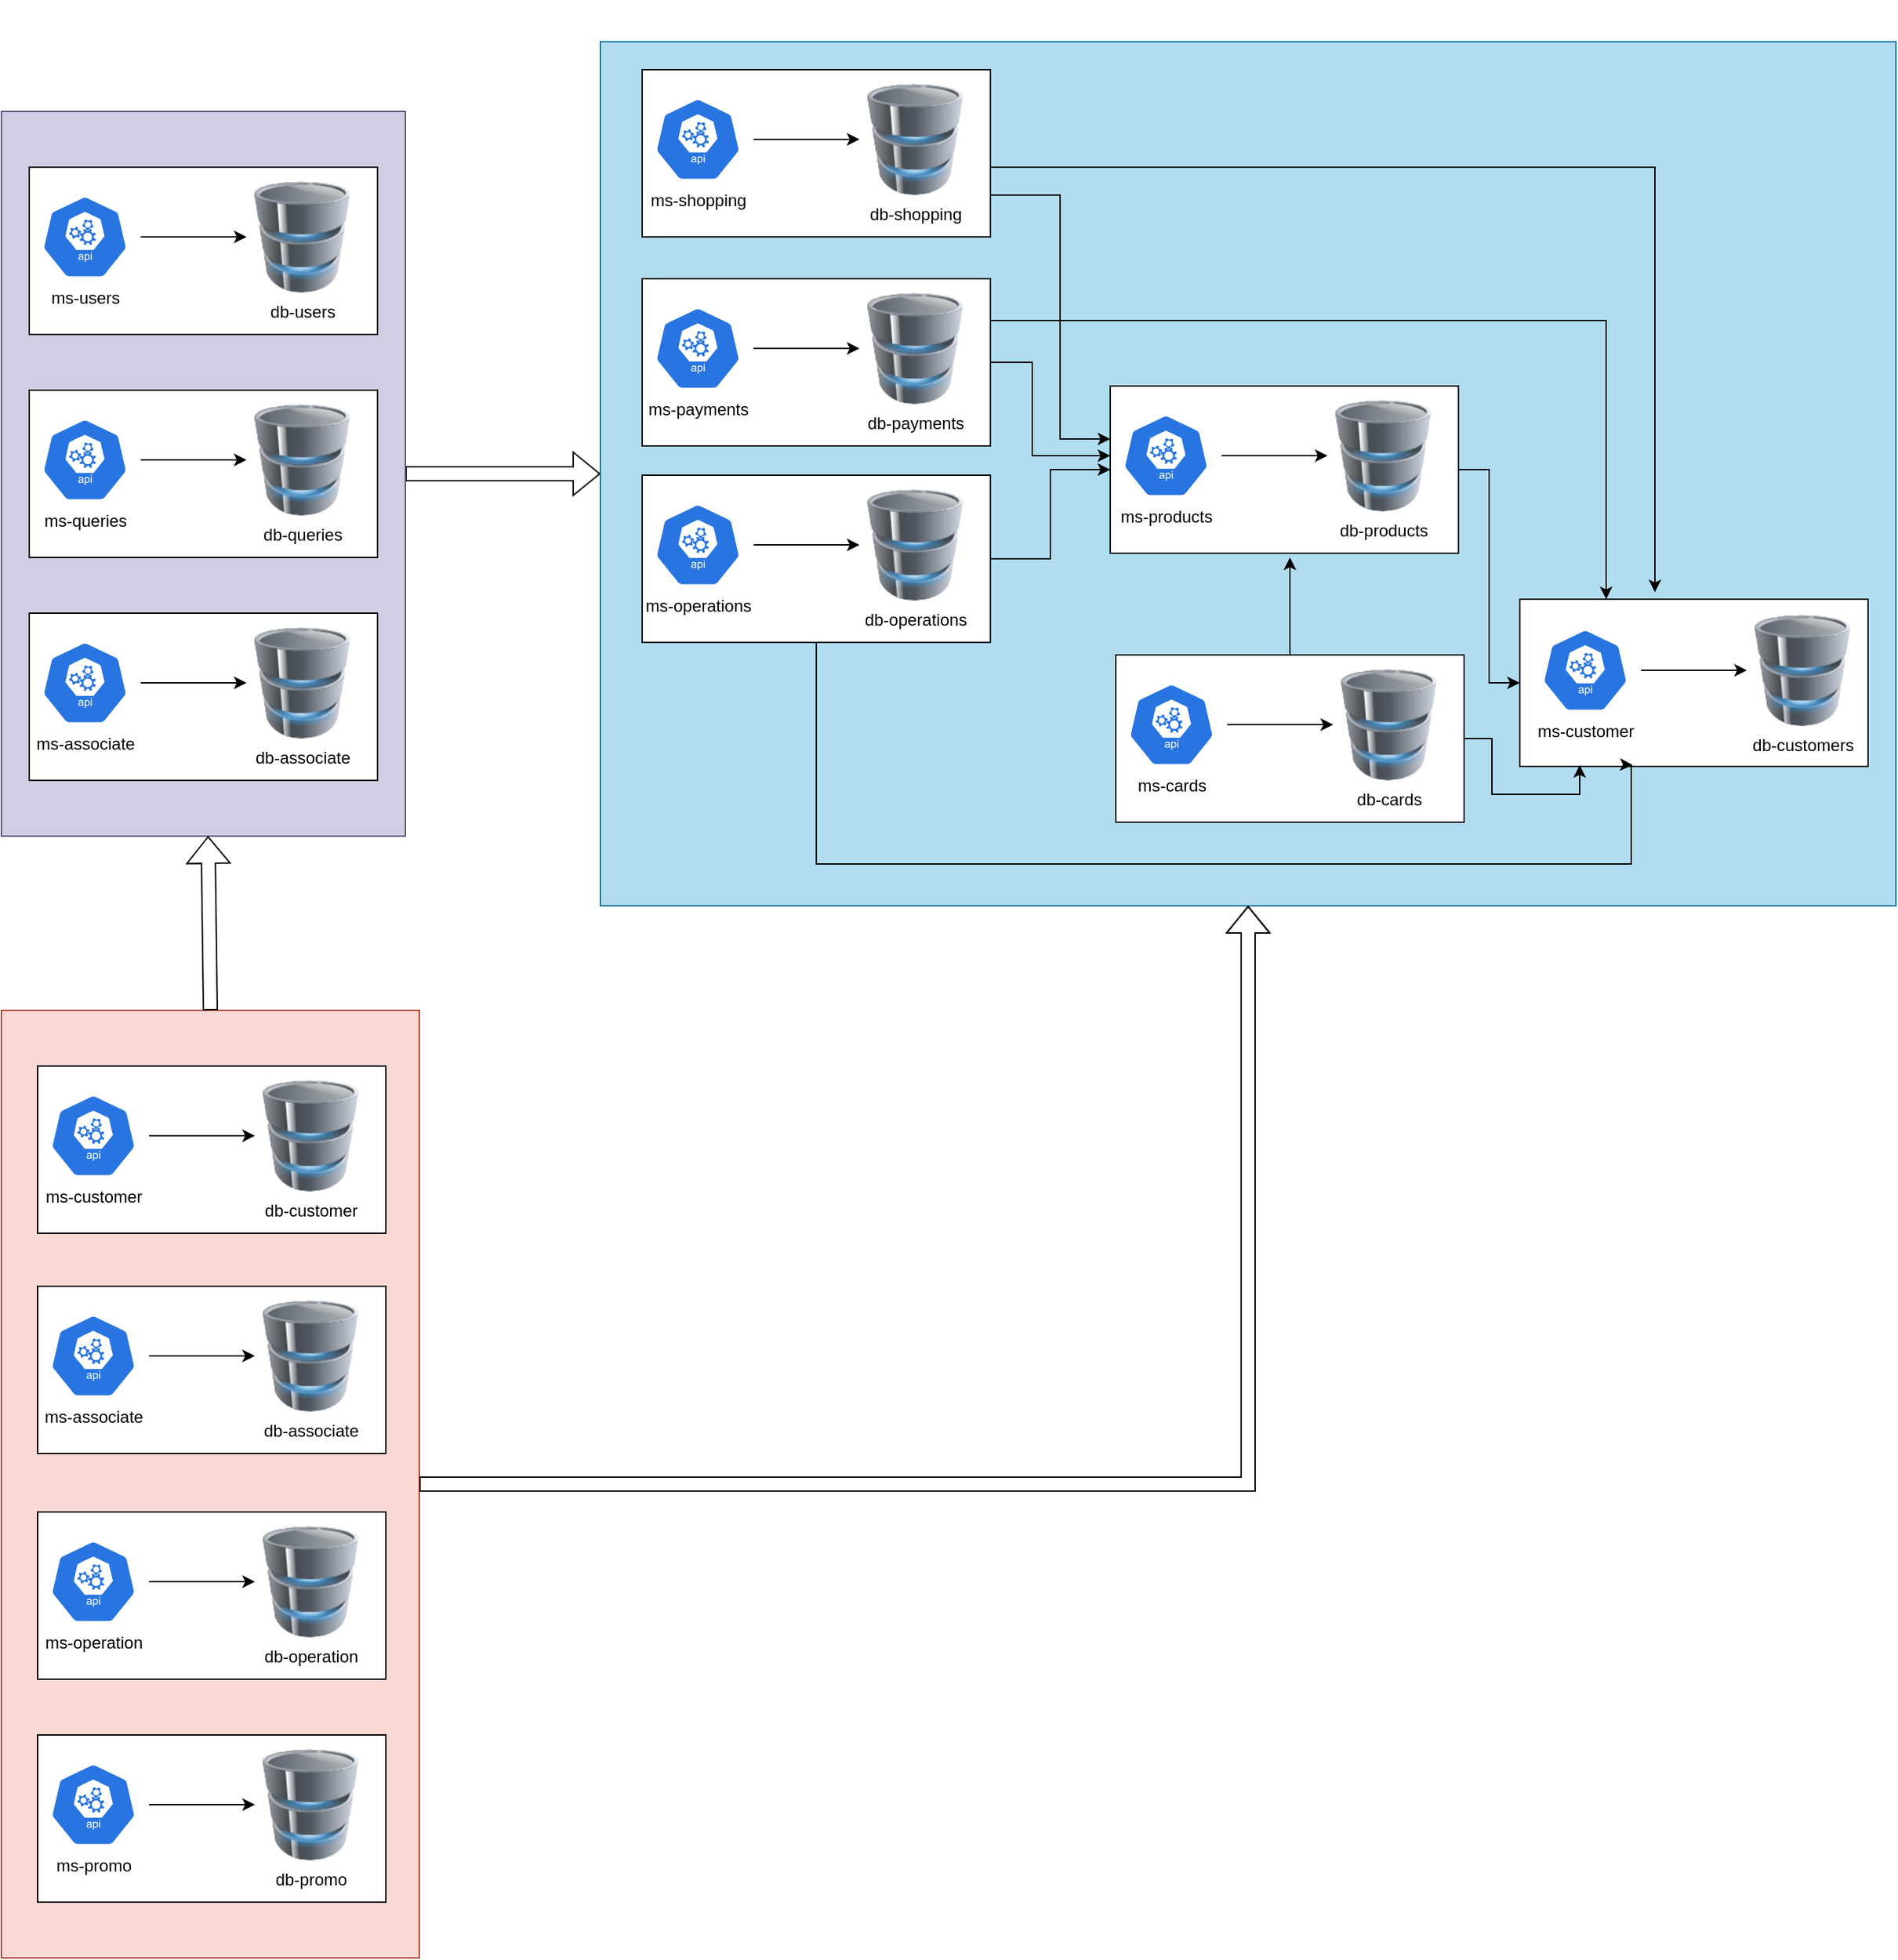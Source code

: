 <mxfile version="20.8.16" type="device" pages="10"><diagram id="bI5OG4YbrkHxdxl9GUgO" name="Arquitectura"><mxGraphModel dx="1951" dy="858" grid="1" gridSize="10" guides="1" tooltips="1" connect="1" arrows="1" fold="1" page="1" pageScale="1" pageWidth="827" pageHeight="1169" math="0" shadow="0"><root><mxCell id="0"/><mxCell id="1" parent="0"/><mxCell id="ImOn8n8q7qlHQq7XSY2V-15" value="" style="shape=flexArrow;endArrow=classic;html=1;rounded=0;entryX=0;entryY=0.5;entryDx=0;entryDy=0;exitX=1;exitY=0.5;exitDx=0;exitDy=0;" parent="1" source="ImOn8n8q7qlHQq7XSY2V-2" target="ImOn8n8q7qlHQq7XSY2V-1" edge="1"><mxGeometry width="50" height="50" relative="1" as="geometry"><mxPoint x="510" y="490" as="sourcePoint"/><mxPoint x="810" y="400" as="targetPoint"/><Array as="points"/></mxGeometry></mxCell><mxCell id="J209AGqD3iWxIZn-Zyo3-8" value="" style="group" parent="1" vertex="1" connectable="0"><mxGeometry x="590" y="75" width="930" height="720" as="geometry"/></mxCell><mxCell id="FhswpPT-P8TapR2bb8Ly-2" value="" style="group" vertex="1" connectable="0" parent="J209AGqD3iWxIZn-Zyo3-8"><mxGeometry y="30" width="930" height="620" as="geometry"/></mxCell><mxCell id="ImOn8n8q7qlHQq7XSY2V-1" value="" style="rounded=0;whiteSpace=wrap;html=1;fillColor=#b1ddf0;strokeColor=#10739e;" parent="FhswpPT-P8TapR2bb8Ly-2" vertex="1"><mxGeometry width="930" height="620" as="geometry"/></mxCell><mxCell id="tQ7kCjf9MEW08KOer6E2-3" value="" style="group" parent="FhswpPT-P8TapR2bb8Ly-2" vertex="1" connectable="0"><mxGeometry x="30" y="170" width="250" height="120" as="geometry"/></mxCell><mxCell id="tQ7kCjf9MEW08KOer6E2-1" value="" style="rounded=0;whiteSpace=wrap;html=1;" parent="tQ7kCjf9MEW08KOer6E2-3" vertex="1"><mxGeometry width="250" height="120" as="geometry"/></mxCell><mxCell id="pB8GRAe6WzkX_tIAieHO-15" value="ms-payments" style="sketch=0;html=1;dashed=0;whitespace=wrap;fillColor=#2875E2;strokeColor=#ffffff;points=[[0.005,0.63,0],[0.1,0.2,0],[0.9,0.2,0],[0.5,0,0],[0.995,0.63,0],[0.72,0.99,0],[0.5,1,0],[0.28,0.99,0]];verticalLabelPosition=bottom;align=center;verticalAlign=top;shape=mxgraph.kubernetes.icon;prIcon=api" parent="tQ7kCjf9MEW08KOer6E2-3" vertex="1"><mxGeometry y="20" width="80" height="60" as="geometry"/></mxCell><mxCell id="pB8GRAe6WzkX_tIAieHO-16" value="db-payments" style="image;html=1;image=img/lib/clip_art/computers/Database_128x128.png" parent="tQ7kCjf9MEW08KOer6E2-3" vertex="1"><mxGeometry x="156" y="10" width="80" height="80" as="geometry"/></mxCell><mxCell id="pB8GRAe6WzkX_tIAieHO-14" style="edgeStyle=orthogonalEdgeStyle;rounded=0;orthogonalLoop=1;jettySize=auto;html=1;" parent="tQ7kCjf9MEW08KOer6E2-3" source="pB8GRAe6WzkX_tIAieHO-15" target="pB8GRAe6WzkX_tIAieHO-16" edge="1"><mxGeometry relative="1" as="geometry"/></mxCell><mxCell id="tQ7kCjf9MEW08KOer6E2-4" value="" style="group" parent="FhswpPT-P8TapR2bb8Ly-2" vertex="1" connectable="0"><mxGeometry x="30" y="311" width="250" height="120" as="geometry"/></mxCell><mxCell id="tQ7kCjf9MEW08KOer6E2-2" value="" style="rounded=0;whiteSpace=wrap;html=1;" parent="tQ7kCjf9MEW08KOer6E2-4" vertex="1"><mxGeometry width="250" height="120" as="geometry"/></mxCell><mxCell id="pB8GRAe6WzkX_tIAieHO-10" value="ms-operations" style="sketch=0;html=1;dashed=0;whitespace=wrap;fillColor=#2875E2;strokeColor=#ffffff;points=[[0.005,0.63,0],[0.1,0.2,0],[0.9,0.2,0],[0.5,0,0],[0.995,0.63,0],[0.72,0.99,0],[0.5,1,0],[0.28,0.99,0]];verticalLabelPosition=bottom;align=center;verticalAlign=top;shape=mxgraph.kubernetes.icon;prIcon=api" parent="tQ7kCjf9MEW08KOer6E2-4" vertex="1"><mxGeometry y="20" width="80" height="60" as="geometry"/></mxCell><mxCell id="pB8GRAe6WzkX_tIAieHO-11" value="db-operations" style="image;html=1;image=img/lib/clip_art/computers/Database_128x128.png" parent="tQ7kCjf9MEW08KOer6E2-4" vertex="1"><mxGeometry x="156" y="10" width="80" height="80" as="geometry"/></mxCell><mxCell id="pB8GRAe6WzkX_tIAieHO-9" style="edgeStyle=orthogonalEdgeStyle;rounded=0;orthogonalLoop=1;jettySize=auto;html=1;" parent="tQ7kCjf9MEW08KOer6E2-4" source="pB8GRAe6WzkX_tIAieHO-10" target="pB8GRAe6WzkX_tIAieHO-11" edge="1"><mxGeometry relative="1" as="geometry"/></mxCell><mxCell id="tQ7kCjf9MEW08KOer6E2-11" value="" style="group" parent="FhswpPT-P8TapR2bb8Ly-2" vertex="1" connectable="0"><mxGeometry x="366" y="247" width="250" height="120" as="geometry"/></mxCell><mxCell id="tQ7kCjf9MEW08KOer6E2-6" value="" style="rounded=0;whiteSpace=wrap;html=1;" parent="tQ7kCjf9MEW08KOer6E2-11" vertex="1"><mxGeometry width="250" height="120" as="geometry"/></mxCell><mxCell id="pB8GRAe6WzkX_tIAieHO-6" value="ms-products" style="sketch=0;html=1;dashed=0;whitespace=wrap;fillColor=#2875E2;strokeColor=#ffffff;points=[[0.005,0.63,0],[0.1,0.2,0],[0.9,0.2,0],[0.5,0,0],[0.995,0.63,0],[0.72,0.99,0],[0.5,1,0],[0.28,0.99,0]];verticalLabelPosition=bottom;align=center;verticalAlign=top;shape=mxgraph.kubernetes.icon;prIcon=api" parent="tQ7kCjf9MEW08KOer6E2-11" vertex="1"><mxGeometry y="20" width="80" height="60" as="geometry"/></mxCell><mxCell id="pB8GRAe6WzkX_tIAieHO-7" value="db-products" style="image;html=1;image=img/lib/clip_art/computers/Database_128x128.png" parent="tQ7kCjf9MEW08KOer6E2-11" vertex="1"><mxGeometry x="156" y="10" width="80" height="80" as="geometry"/></mxCell><mxCell id="pB8GRAe6WzkX_tIAieHO-8" style="edgeStyle=orthogonalEdgeStyle;rounded=0;orthogonalLoop=1;jettySize=auto;html=1;" parent="tQ7kCjf9MEW08KOer6E2-11" source="pB8GRAe6WzkX_tIAieHO-6" target="pB8GRAe6WzkX_tIAieHO-7" edge="1"><mxGeometry relative="1" as="geometry"/></mxCell><mxCell id="tQ7kCjf9MEW08KOer6E2-12" style="edgeStyle=orthogonalEdgeStyle;rounded=0;orthogonalLoop=1;jettySize=auto;html=1;" parent="FhswpPT-P8TapR2bb8Ly-2" source="tQ7kCjf9MEW08KOer6E2-1" target="pB8GRAe6WzkX_tIAieHO-6" edge="1"><mxGeometry relative="1" as="geometry"><Array as="points"><mxPoint x="310" y="230"/><mxPoint x="310" y="297"/></Array></mxGeometry></mxCell><mxCell id="tQ7kCjf9MEW08KOer6E2-13" style="edgeStyle=orthogonalEdgeStyle;rounded=0;orthogonalLoop=1;jettySize=auto;html=1;" parent="FhswpPT-P8TapR2bb8Ly-2" source="tQ7kCjf9MEW08KOer6E2-2" target="tQ7kCjf9MEW08KOer6E2-6" edge="1"><mxGeometry relative="1" as="geometry"/></mxCell><mxCell id="tQ7kCjf9MEW08KOer6E2-14" value="" style="group" parent="FhswpPT-P8TapR2bb8Ly-2" vertex="1" connectable="0"><mxGeometry x="660" y="400" width="250" height="120" as="geometry"/></mxCell><mxCell id="tQ7kCjf9MEW08KOer6E2-10" value="" style="rounded=0;whiteSpace=wrap;html=1;" parent="tQ7kCjf9MEW08KOer6E2-14" vertex="1"><mxGeometry width="250" height="120" as="geometry"/></mxCell><mxCell id="pB8GRAe6WzkX_tIAieHO-3" value="db-customers" style="image;html=1;image=img/lib/clip_art/computers/Database_128x128.png" parent="tQ7kCjf9MEW08KOer6E2-14" vertex="1"><mxGeometry x="163" y="11" width="80" height="80" as="geometry"/></mxCell><mxCell id="pB8GRAe6WzkX_tIAieHO-5" style="edgeStyle=orthogonalEdgeStyle;rounded=0;orthogonalLoop=1;jettySize=auto;html=1;" parent="tQ7kCjf9MEW08KOer6E2-14" source="pB8GRAe6WzkX_tIAieHO-4" target="pB8GRAe6WzkX_tIAieHO-3" edge="1"><mxGeometry relative="1" as="geometry"/></mxCell><mxCell id="pB8GRAe6WzkX_tIAieHO-4" value="ms-customer" style="sketch=0;html=1;dashed=0;whitespace=wrap;fillColor=#2875E2;strokeColor=#ffffff;points=[[0.005,0.63,0],[0.1,0.2,0],[0.9,0.2,0],[0.5,0,0],[0.995,0.63,0],[0.72,0.99,0],[0.5,1,0],[0.28,0.99,0]];verticalLabelPosition=bottom;align=center;verticalAlign=top;shape=mxgraph.kubernetes.icon;prIcon=api" parent="tQ7kCjf9MEW08KOer6E2-14" vertex="1"><mxGeometry x="7" y="21" width="80" height="60" as="geometry"/></mxCell><mxCell id="tQ7kCjf9MEW08KOer6E2-15" style="edgeStyle=orthogonalEdgeStyle;rounded=0;orthogonalLoop=1;jettySize=auto;html=1;entryX=0;entryY=0.5;entryDx=0;entryDy=0;" parent="FhswpPT-P8TapR2bb8Ly-2" source="tQ7kCjf9MEW08KOer6E2-6" target="tQ7kCjf9MEW08KOer6E2-10" edge="1"><mxGeometry relative="1" as="geometry"/></mxCell><mxCell id="tQ7kCjf9MEW08KOer6E2-16" style="edgeStyle=orthogonalEdgeStyle;rounded=0;orthogonalLoop=1;jettySize=auto;html=1;entryX=0.25;entryY=0;entryDx=0;entryDy=0;" parent="FhswpPT-P8TapR2bb8Ly-2" source="tQ7kCjf9MEW08KOer6E2-1" target="tQ7kCjf9MEW08KOer6E2-10" edge="1"><mxGeometry relative="1" as="geometry"><mxPoint x="760" y="270" as="targetPoint"/><Array as="points"><mxPoint x="722" y="200"/><mxPoint x="722" y="400"/></Array></mxGeometry></mxCell><mxCell id="tQ7kCjf9MEW08KOer6E2-17" style="edgeStyle=orthogonalEdgeStyle;rounded=0;orthogonalLoop=1;jettySize=auto;html=1;entryX=0.324;entryY=0.992;entryDx=0;entryDy=0;entryPerimeter=0;" parent="FhswpPT-P8TapR2bb8Ly-2" source="tQ7kCjf9MEW08KOer6E2-2" target="tQ7kCjf9MEW08KOer6E2-10" edge="1"><mxGeometry relative="1" as="geometry"><mxPoint x="530" y="510" as="targetPoint"/><Array as="points"><mxPoint x="155" y="590"/><mxPoint x="740" y="590"/></Array></mxGeometry></mxCell><mxCell id="De7_aMg0YRirg4XIKX2l-1" value="" style="group" parent="FhswpPT-P8TapR2bb8Ly-2" vertex="1" connectable="0"><mxGeometry x="370" y="440" width="250" height="120" as="geometry"/></mxCell><mxCell id="De7_aMg0YRirg4XIKX2l-2" value="" style="rounded=0;whiteSpace=wrap;html=1;" parent="De7_aMg0YRirg4XIKX2l-1" vertex="1"><mxGeometry width="250" height="120" as="geometry"/></mxCell><mxCell id="De7_aMg0YRirg4XIKX2l-3" value="ms-cards" style="sketch=0;html=1;dashed=0;whitespace=wrap;fillColor=#2875E2;strokeColor=#ffffff;points=[[0.005,0.63,0],[0.1,0.2,0],[0.9,0.2,0],[0.5,0,0],[0.995,0.63,0],[0.72,0.99,0],[0.5,1,0],[0.28,0.99,0]];verticalLabelPosition=bottom;align=center;verticalAlign=top;shape=mxgraph.kubernetes.icon;prIcon=api" parent="De7_aMg0YRirg4XIKX2l-1" vertex="1"><mxGeometry y="20" width="80" height="60" as="geometry"/></mxCell><mxCell id="De7_aMg0YRirg4XIKX2l-4" value="db-cards" style="image;html=1;image=img/lib/clip_art/computers/Database_128x128.png" parent="De7_aMg0YRirg4XIKX2l-1" vertex="1"><mxGeometry x="156" y="10" width="80" height="80" as="geometry"/></mxCell><mxCell id="De7_aMg0YRirg4XIKX2l-5" style="edgeStyle=orthogonalEdgeStyle;rounded=0;orthogonalLoop=1;jettySize=auto;html=1;" parent="De7_aMg0YRirg4XIKX2l-1" source="De7_aMg0YRirg4XIKX2l-3" target="De7_aMg0YRirg4XIKX2l-4" edge="1"><mxGeometry relative="1" as="geometry"/></mxCell><mxCell id="De7_aMg0YRirg4XIKX2l-6" style="edgeStyle=orthogonalEdgeStyle;rounded=0;orthogonalLoop=1;jettySize=auto;html=1;" parent="FhswpPT-P8TapR2bb8Ly-2" source="De7_aMg0YRirg4XIKX2l-2" edge="1"><mxGeometry relative="1" as="geometry"><mxPoint x="495" y="370" as="targetPoint"/></mxGeometry></mxCell><mxCell id="De7_aMg0YRirg4XIKX2l-7" style="edgeStyle=orthogonalEdgeStyle;rounded=0;orthogonalLoop=1;jettySize=auto;html=1;entryX=0.172;entryY=0.992;entryDx=0;entryDy=0;entryPerimeter=0;" parent="FhswpPT-P8TapR2bb8Ly-2" source="De7_aMg0YRirg4XIKX2l-2" target="tQ7kCjf9MEW08KOer6E2-10" edge="1"><mxGeometry relative="1" as="geometry"/></mxCell><mxCell id="J209AGqD3iWxIZn-Zyo3-1" value="" style="group" parent="FhswpPT-P8TapR2bb8Ly-2" vertex="1" connectable="0"><mxGeometry x="30" y="20" width="250" height="120" as="geometry"/></mxCell><mxCell id="J209AGqD3iWxIZn-Zyo3-2" value="" style="rounded=0;whiteSpace=wrap;html=1;" parent="J209AGqD3iWxIZn-Zyo3-1" vertex="1"><mxGeometry width="250" height="120" as="geometry"/></mxCell><mxCell id="J209AGqD3iWxIZn-Zyo3-3" value="ms-shopping" style="sketch=0;html=1;dashed=0;whitespace=wrap;fillColor=#2875E2;strokeColor=#ffffff;points=[[0.005,0.63,0],[0.1,0.2,0],[0.9,0.2,0],[0.5,0,0],[0.995,0.63,0],[0.72,0.99,0],[0.5,1,0],[0.28,0.99,0]];verticalLabelPosition=bottom;align=center;verticalAlign=top;shape=mxgraph.kubernetes.icon;prIcon=api" parent="J209AGqD3iWxIZn-Zyo3-1" vertex="1"><mxGeometry y="20" width="80" height="60" as="geometry"/></mxCell><mxCell id="J209AGqD3iWxIZn-Zyo3-4" value="db-shopping" style="image;html=1;image=img/lib/clip_art/computers/Database_128x128.png" parent="J209AGqD3iWxIZn-Zyo3-1" vertex="1"><mxGeometry x="156" y="10" width="80" height="80" as="geometry"/></mxCell><mxCell id="J209AGqD3iWxIZn-Zyo3-5" style="edgeStyle=orthogonalEdgeStyle;rounded=0;orthogonalLoop=1;jettySize=auto;html=1;" parent="J209AGqD3iWxIZn-Zyo3-1" source="J209AGqD3iWxIZn-Zyo3-3" target="J209AGqD3iWxIZn-Zyo3-4" edge="1"><mxGeometry relative="1" as="geometry"/></mxCell><mxCell id="J209AGqD3iWxIZn-Zyo3-6" style="edgeStyle=orthogonalEdgeStyle;rounded=0;orthogonalLoop=1;jettySize=auto;html=1;entryX=0;entryY=0.317;entryDx=0;entryDy=0;entryPerimeter=0;" parent="FhswpPT-P8TapR2bb8Ly-2" source="J209AGqD3iWxIZn-Zyo3-2" target="tQ7kCjf9MEW08KOer6E2-6" edge="1"><mxGeometry relative="1" as="geometry"><Array as="points"><mxPoint x="330" y="110"/><mxPoint x="330" y="285"/></Array></mxGeometry></mxCell><mxCell id="J209AGqD3iWxIZn-Zyo3-7" style="edgeStyle=orthogonalEdgeStyle;rounded=0;orthogonalLoop=1;jettySize=auto;html=1;entryX=0.388;entryY=-0.042;entryDx=0;entryDy=0;entryPerimeter=0;" parent="FhswpPT-P8TapR2bb8Ly-2" source="J209AGqD3iWxIZn-Zyo3-2" target="tQ7kCjf9MEW08KOer6E2-10" edge="1"><mxGeometry relative="1" as="geometry"><Array as="points"><mxPoint x="757" y="90"/></Array></mxGeometry></mxCell><mxCell id="FhswpPT-P8TapR2bb8Ly-1" value="" style="group" vertex="1" connectable="0" parent="1"><mxGeometry x="160" y="165" width="290" height="510" as="geometry"/></mxCell><mxCell id="ImOn8n8q7qlHQq7XSY2V-2" value="" style="rounded=0;whiteSpace=wrap;html=1;fillColor=#d0cee2;strokeColor=#56517e;" parent="FhswpPT-P8TapR2bb8Ly-1" vertex="1"><mxGeometry y="-10" width="290" height="520" as="geometry"/></mxCell><mxCell id="ImOn8n8q7qlHQq7XSY2V-8" value="" style="group" parent="FhswpPT-P8TapR2bb8Ly-1" vertex="1" connectable="0"><mxGeometry x="20" y="190" width="250" height="120" as="geometry"/></mxCell><mxCell id="ImOn8n8q7qlHQq7XSY2V-9" value="" style="rounded=0;whiteSpace=wrap;html=1;" parent="ImOn8n8q7qlHQq7XSY2V-8" vertex="1"><mxGeometry width="250" height="120" as="geometry"/></mxCell><mxCell id="ImOn8n8q7qlHQq7XSY2V-10" value="ms-queries" style="sketch=0;html=1;dashed=0;whitespace=wrap;fillColor=#2875E2;strokeColor=#ffffff;points=[[0.005,0.63,0],[0.1,0.2,0],[0.9,0.2,0],[0.5,0,0],[0.995,0.63,0],[0.72,0.99,0],[0.5,1,0],[0.28,0.99,0]];verticalLabelPosition=bottom;align=center;verticalAlign=top;shape=mxgraph.kubernetes.icon;prIcon=api" parent="ImOn8n8q7qlHQq7XSY2V-8" vertex="1"><mxGeometry y="20" width="80" height="60" as="geometry"/></mxCell><mxCell id="ImOn8n8q7qlHQq7XSY2V-11" value="db-queries" style="image;html=1;image=img/lib/clip_art/computers/Database_128x128.png" parent="ImOn8n8q7qlHQq7XSY2V-8" vertex="1"><mxGeometry x="156" y="10" width="80" height="80" as="geometry"/></mxCell><mxCell id="ImOn8n8q7qlHQq7XSY2V-12" style="edgeStyle=orthogonalEdgeStyle;rounded=0;orthogonalLoop=1;jettySize=auto;html=1;" parent="ImOn8n8q7qlHQq7XSY2V-8" source="ImOn8n8q7qlHQq7XSY2V-10" target="ImOn8n8q7qlHQq7XSY2V-11" edge="1"><mxGeometry relative="1" as="geometry"/></mxCell><mxCell id="ImOn8n8q7qlHQq7XSY2V-4" value="" style="rounded=0;whiteSpace=wrap;html=1;" parent="FhswpPT-P8TapR2bb8Ly-1" vertex="1"><mxGeometry x="20" y="30" width="250" height="120" as="geometry"/></mxCell><mxCell id="ImOn8n8q7qlHQq7XSY2V-5" value="ms-users" style="sketch=0;html=1;dashed=0;whitespace=wrap;fillColor=#2875E2;strokeColor=#ffffff;points=[[0.005,0.63,0],[0.1,0.2,0],[0.9,0.2,0],[0.5,0,0],[0.995,0.63,0],[0.72,0.99,0],[0.5,1,0],[0.28,0.99,0]];verticalLabelPosition=bottom;align=center;verticalAlign=top;shape=mxgraph.kubernetes.icon;prIcon=api" parent="FhswpPT-P8TapR2bb8Ly-1" vertex="1"><mxGeometry x="20" y="50" width="80" height="60" as="geometry"/></mxCell><mxCell id="ImOn8n8q7qlHQq7XSY2V-7" style="edgeStyle=orthogonalEdgeStyle;rounded=0;orthogonalLoop=1;jettySize=auto;html=1;" parent="FhswpPT-P8TapR2bb8Ly-1" source="ImOn8n8q7qlHQq7XSY2V-5" target="ImOn8n8q7qlHQq7XSY2V-6" edge="1"><mxGeometry relative="1" as="geometry"/></mxCell><mxCell id="ImOn8n8q7qlHQq7XSY2V-6" value="db-users" style="image;html=1;image=img/lib/clip_art/computers/Database_128x128.png" parent="FhswpPT-P8TapR2bb8Ly-1" vertex="1"><mxGeometry x="176" y="40" width="80" height="80" as="geometry"/></mxCell><mxCell id="FhswpPT-P8TapR2bb8Ly-23" value="" style="rounded=0;whiteSpace=wrap;html=1;" vertex="1" parent="FhswpPT-P8TapR2bb8Ly-1"><mxGeometry x="20" y="350" width="250" height="120" as="geometry"/></mxCell><mxCell id="FhswpPT-P8TapR2bb8Ly-24" value="ms-associate" style="sketch=0;html=1;dashed=0;whitespace=wrap;fillColor=#2875E2;strokeColor=#ffffff;points=[[0.005,0.63,0],[0.1,0.2,0],[0.9,0.2,0],[0.5,0,0],[0.995,0.63,0],[0.72,0.99,0],[0.5,1,0],[0.28,0.99,0]];verticalLabelPosition=bottom;align=center;verticalAlign=top;shape=mxgraph.kubernetes.icon;prIcon=api" vertex="1" parent="FhswpPT-P8TapR2bb8Ly-1"><mxGeometry x="20" y="370" width="80" height="60" as="geometry"/></mxCell><mxCell id="FhswpPT-P8TapR2bb8Ly-26" style="edgeStyle=orthogonalEdgeStyle;rounded=0;orthogonalLoop=1;jettySize=auto;html=1;" edge="1" parent="FhswpPT-P8TapR2bb8Ly-1" source="FhswpPT-P8TapR2bb8Ly-24" target="FhswpPT-P8TapR2bb8Ly-25"><mxGeometry relative="1" as="geometry"/></mxCell><mxCell id="FhswpPT-P8TapR2bb8Ly-25" value="db-associate" style="image;html=1;image=img/lib/clip_art/computers/Database_128x128.png" vertex="1" parent="FhswpPT-P8TapR2bb8Ly-1"><mxGeometry x="176" y="360" width="80" height="80" as="geometry"/></mxCell><mxCell id="FhswpPT-P8TapR2bb8Ly-36" value="" style="group" vertex="1" connectable="0" parent="1"><mxGeometry x="160" y="800" width="300" height="680" as="geometry"/></mxCell><mxCell id="FhswpPT-P8TapR2bb8Ly-35" value="" style="rounded=0;whiteSpace=wrap;html=1;fontSize=33;fillColor=#fad9d5;strokeColor=#ae4132;" vertex="1" parent="FhswpPT-P8TapR2bb8Ly-36"><mxGeometry width="300" height="680" as="geometry"/></mxCell><mxCell id="FhswpPT-P8TapR2bb8Ly-19" value="" style="group" vertex="1" connectable="0" parent="FhswpPT-P8TapR2bb8Ly-36"><mxGeometry x="26" y="40" width="250" height="120" as="geometry"/></mxCell><mxCell id="FhswpPT-P8TapR2bb8Ly-6" value="" style="rounded=0;whiteSpace=wrap;html=1;" vertex="1" parent="FhswpPT-P8TapR2bb8Ly-19"><mxGeometry width="250" height="120" as="geometry"/></mxCell><mxCell id="FhswpPT-P8TapR2bb8Ly-7" value="ms-customer" style="sketch=0;html=1;dashed=0;whitespace=wrap;fillColor=#2875E2;strokeColor=#ffffff;points=[[0.005,0.63,0],[0.1,0.2,0],[0.9,0.2,0],[0.5,0,0],[0.995,0.63,0],[0.72,0.99,0],[0.5,1,0],[0.28,0.99,0]];verticalLabelPosition=bottom;align=center;verticalAlign=top;shape=mxgraph.kubernetes.icon;prIcon=api" vertex="1" parent="FhswpPT-P8TapR2bb8Ly-19"><mxGeometry y="20" width="80" height="60" as="geometry"/></mxCell><mxCell id="FhswpPT-P8TapR2bb8Ly-8" value="db-customer" style="image;html=1;image=img/lib/clip_art/computers/Database_128x128.png" vertex="1" parent="FhswpPT-P8TapR2bb8Ly-19"><mxGeometry x="156" y="10" width="80" height="80" as="geometry"/></mxCell><mxCell id="FhswpPT-P8TapR2bb8Ly-9" style="edgeStyle=orthogonalEdgeStyle;rounded=0;orthogonalLoop=1;jettySize=auto;html=1;" edge="1" parent="FhswpPT-P8TapR2bb8Ly-19" source="FhswpPT-P8TapR2bb8Ly-7" target="FhswpPT-P8TapR2bb8Ly-8"><mxGeometry relative="1" as="geometry"/></mxCell><mxCell id="FhswpPT-P8TapR2bb8Ly-20" value="" style="group" vertex="1" connectable="0" parent="FhswpPT-P8TapR2bb8Ly-36"><mxGeometry x="26" y="360" width="250" height="120" as="geometry"/></mxCell><mxCell id="FhswpPT-P8TapR2bb8Ly-10" value="" style="rounded=0;whiteSpace=wrap;html=1;" vertex="1" parent="FhswpPT-P8TapR2bb8Ly-20"><mxGeometry width="250" height="120" as="geometry"/></mxCell><mxCell id="FhswpPT-P8TapR2bb8Ly-11" value="ms-operation" style="sketch=0;html=1;dashed=0;whitespace=wrap;fillColor=#2875E2;strokeColor=#ffffff;points=[[0.005,0.63,0],[0.1,0.2,0],[0.9,0.2,0],[0.5,0,0],[0.995,0.63,0],[0.72,0.99,0],[0.5,1,0],[0.28,0.99,0]];verticalLabelPosition=bottom;align=center;verticalAlign=top;shape=mxgraph.kubernetes.icon;prIcon=api" vertex="1" parent="FhswpPT-P8TapR2bb8Ly-20"><mxGeometry y="20" width="80" height="60" as="geometry"/></mxCell><mxCell id="FhswpPT-P8TapR2bb8Ly-12" value="db-operation" style="image;html=1;image=img/lib/clip_art/computers/Database_128x128.png" vertex="1" parent="FhswpPT-P8TapR2bb8Ly-20"><mxGeometry x="156" y="10" width="80" height="80" as="geometry"/></mxCell><mxCell id="FhswpPT-P8TapR2bb8Ly-13" style="edgeStyle=orthogonalEdgeStyle;rounded=0;orthogonalLoop=1;jettySize=auto;html=1;" edge="1" parent="FhswpPT-P8TapR2bb8Ly-20" source="FhswpPT-P8TapR2bb8Ly-11" target="FhswpPT-P8TapR2bb8Ly-12"><mxGeometry relative="1" as="geometry"/></mxCell><mxCell id="FhswpPT-P8TapR2bb8Ly-21" value="" style="group" vertex="1" connectable="0" parent="FhswpPT-P8TapR2bb8Ly-36"><mxGeometry x="26" y="198" width="250" height="120" as="geometry"/></mxCell><mxCell id="FhswpPT-P8TapR2bb8Ly-14" value="" style="rounded=0;whiteSpace=wrap;html=1;" vertex="1" parent="FhswpPT-P8TapR2bb8Ly-21"><mxGeometry width="250" height="120" as="geometry"/></mxCell><mxCell id="FhswpPT-P8TapR2bb8Ly-15" value="ms-associate" style="sketch=0;html=1;dashed=0;whitespace=wrap;fillColor=#2875E2;strokeColor=#ffffff;points=[[0.005,0.63,0],[0.1,0.2,0],[0.9,0.2,0],[0.5,0,0],[0.995,0.63,0],[0.72,0.99,0],[0.5,1,0],[0.28,0.99,0]];verticalLabelPosition=bottom;align=center;verticalAlign=top;shape=mxgraph.kubernetes.icon;prIcon=api" vertex="1" parent="FhswpPT-P8TapR2bb8Ly-21"><mxGeometry y="20" width="80" height="60" as="geometry"/></mxCell><mxCell id="FhswpPT-P8TapR2bb8Ly-16" value="db-associate" style="image;html=1;image=img/lib/clip_art/computers/Database_128x128.png" vertex="1" parent="FhswpPT-P8TapR2bb8Ly-21"><mxGeometry x="156" y="10" width="80" height="80" as="geometry"/></mxCell><mxCell id="FhswpPT-P8TapR2bb8Ly-17" style="edgeStyle=orthogonalEdgeStyle;rounded=0;orthogonalLoop=1;jettySize=auto;html=1;" edge="1" parent="FhswpPT-P8TapR2bb8Ly-21" source="FhswpPT-P8TapR2bb8Ly-15" target="FhswpPT-P8TapR2bb8Ly-16"><mxGeometry relative="1" as="geometry"/></mxCell><mxCell id="FhswpPT-P8TapR2bb8Ly-30" value="" style="group" vertex="1" connectable="0" parent="FhswpPT-P8TapR2bb8Ly-36"><mxGeometry x="26" y="520" width="250" height="120" as="geometry"/></mxCell><mxCell id="FhswpPT-P8TapR2bb8Ly-31" value="" style="rounded=0;whiteSpace=wrap;html=1;" vertex="1" parent="FhswpPT-P8TapR2bb8Ly-30"><mxGeometry width="250" height="120" as="geometry"/></mxCell><mxCell id="FhswpPT-P8TapR2bb8Ly-32" value="ms-promo" style="sketch=0;html=1;dashed=0;whitespace=wrap;fillColor=#2875E2;strokeColor=#ffffff;points=[[0.005,0.63,0],[0.1,0.2,0],[0.9,0.2,0],[0.5,0,0],[0.995,0.63,0],[0.72,0.99,0],[0.5,1,0],[0.28,0.99,0]];verticalLabelPosition=bottom;align=center;verticalAlign=top;shape=mxgraph.kubernetes.icon;prIcon=api" vertex="1" parent="FhswpPT-P8TapR2bb8Ly-30"><mxGeometry y="20" width="80" height="60" as="geometry"/></mxCell><mxCell id="FhswpPT-P8TapR2bb8Ly-33" value="db-promo" style="image;html=1;image=img/lib/clip_art/computers/Database_128x128.png" vertex="1" parent="FhswpPT-P8TapR2bb8Ly-30"><mxGeometry x="156" y="10" width="80" height="80" as="geometry"/></mxCell><mxCell id="FhswpPT-P8TapR2bb8Ly-34" style="edgeStyle=orthogonalEdgeStyle;rounded=0;orthogonalLoop=1;jettySize=auto;html=1;" edge="1" parent="FhswpPT-P8TapR2bb8Ly-30" source="FhswpPT-P8TapR2bb8Ly-32" target="FhswpPT-P8TapR2bb8Ly-33"><mxGeometry relative="1" as="geometry"/></mxCell><mxCell id="FhswpPT-P8TapR2bb8Ly-37" value="" style="shape=flexArrow;endArrow=classic;html=1;rounded=0;" edge="1" parent="1" target="ImOn8n8q7qlHQq7XSY2V-2"><mxGeometry width="50" height="50" relative="1" as="geometry"><mxPoint x="310" y="800" as="sourcePoint"/><mxPoint x="600" y="425.0" as="targetPoint"/><Array as="points"/></mxGeometry></mxCell><mxCell id="JV_GgNskBXsoQBchVJ7_-1" value="" style="shape=flexArrow;endArrow=classic;html=1;rounded=0;entryX=0.5;entryY=1;entryDx=0;entryDy=0;exitX=1;exitY=0.5;exitDx=0;exitDy=0;" edge="1" parent="1" source="FhswpPT-P8TapR2bb8Ly-35" target="ImOn8n8q7qlHQq7XSY2V-1"><mxGeometry width="50" height="50" relative="1" as="geometry"><mxPoint x="951.62" y="1055" as="sourcePoint"/><mxPoint x="949.997" y="930" as="targetPoint"/><Array as="points"><mxPoint x="1055" y="1140"/></Array></mxGeometry></mxCell></root></mxGraphModel></diagram><diagram id="JsrH1iOWHZOsJIWCfG4k" name="Endpoints"><mxGraphModel dx="1991" dy="2409" grid="1" gridSize="10" guides="1" tooltips="1" connect="1" arrows="1" fold="1" page="1" pageScale="1" pageWidth="827" pageHeight="1169" math="0" shadow="0"><root><mxCell id="0"/><mxCell id="1" parent="0"/><mxCell id="tOuxI5Yr7qKDuEy044TT-251" value="" style="group" vertex="1" connectable="0" parent="1"><mxGeometry x="1950" y="-1120" width="1320" height="1930" as="geometry"/></mxCell><mxCell id="tOuxI5Yr7qKDuEy044TT-249" value="" style="rounded=0;whiteSpace=wrap;html=1;fillColor=#b1ddf0;strokeColor=#10739e;" vertex="1" parent="tOuxI5Yr7qKDuEy044TT-251"><mxGeometry width="1320" height="1930" as="geometry"/></mxCell><mxCell id="tOuxI5Yr7qKDuEy044TT-2" value="" style="group" vertex="1" connectable="0" parent="tOuxI5Yr7qKDuEy044TT-251"><mxGeometry x="220" y="380" width="250" height="120" as="geometry"/></mxCell><mxCell id="tOuxI5Yr7qKDuEy044TT-3" value="" style="rounded=0;whiteSpace=wrap;html=1;" vertex="1" parent="tOuxI5Yr7qKDuEy044TT-2"><mxGeometry width="250" height="120" as="geometry"/></mxCell><mxCell id="tOuxI5Yr7qKDuEy044TT-4" value="ms-payments" style="sketch=0;html=1;dashed=0;whitespace=wrap;fillColor=#2875E2;strokeColor=#ffffff;points=[[0.005,0.63,0],[0.1,0.2,0],[0.9,0.2,0],[0.5,0,0],[0.995,0.63,0],[0.72,0.99,0],[0.5,1,0],[0.28,0.99,0]];verticalLabelPosition=bottom;align=center;verticalAlign=top;shape=mxgraph.kubernetes.icon;prIcon=api" vertex="1" parent="tOuxI5Yr7qKDuEy044TT-2"><mxGeometry y="20" width="80" height="60" as="geometry"/></mxCell><mxCell id="tOuxI5Yr7qKDuEy044TT-5" value="db-payments" style="image;html=1;image=img/lib/clip_art/computers/Database_128x128.png" vertex="1" parent="tOuxI5Yr7qKDuEy044TT-2"><mxGeometry x="156" y="10" width="80" height="80" as="geometry"/></mxCell><mxCell id="tOuxI5Yr7qKDuEy044TT-6" style="edgeStyle=orthogonalEdgeStyle;rounded=0;orthogonalLoop=1;jettySize=auto;html=1;" edge="1" parent="tOuxI5Yr7qKDuEy044TT-2" source="tOuxI5Yr7qKDuEy044TT-4" target="tOuxI5Yr7qKDuEy044TT-5"><mxGeometry relative="1" as="geometry"/></mxCell><mxCell id="tOuxI5Yr7qKDuEy044TT-235" style="edgeStyle=orthogonalEdgeStyle;rounded=0;orthogonalLoop=1;jettySize=auto;html=1;entryX=0;entryY=0.5;entryDx=0;entryDy=0;" edge="1" parent="tOuxI5Yr7qKDuEy044TT-251" source="tOuxI5Yr7qKDuEy044TT-53" target="tOuxI5Yr7qKDuEy044TT-3"><mxGeometry relative="1" as="geometry"/></mxCell><mxCell id="tOuxI5Yr7qKDuEy044TT-53" value="GetAll [Payment]" style="verticalLabelPosition=bottom;html=1;verticalAlign=top;align=center;strokeColor=#82b366;fillColor=#d5e8d4;shape=mxgraph.azure.service_endpoint;" vertex="1" parent="tOuxI5Yr7qKDuEy044TT-251"><mxGeometry x="90" y="403" width="50" height="20" as="geometry"/></mxCell><mxCell id="tOuxI5Yr7qKDuEy044TT-236" style="edgeStyle=orthogonalEdgeStyle;rounded=0;orthogonalLoop=1;jettySize=auto;html=1;entryX=0;entryY=0.5;entryDx=0;entryDy=0;" edge="1" parent="tOuxI5Yr7qKDuEy044TT-251" source="tOuxI5Yr7qKDuEy044TT-54" target="tOuxI5Yr7qKDuEy044TT-3"><mxGeometry relative="1" as="geometry"/></mxCell><mxCell id="tOuxI5Yr7qKDuEy044TT-54" value="Create [Payment]" style="verticalLabelPosition=bottom;html=1;verticalAlign=top;align=center;strokeColor=#d6b656;fillColor=#fff2cc;shape=mxgraph.azure.service_endpoint;" vertex="1" parent="tOuxI5Yr7qKDuEy044TT-251"><mxGeometry x="90" y="457" width="50" height="20" as="geometry"/></mxCell><mxCell id="tOuxI5Yr7qKDuEy044TT-163" value="" style="group" vertex="1" connectable="0" parent="tOuxI5Yr7qKDuEy044TT-251"><mxGeometry x="720" y="120" width="551" height="801" as="geometry"/></mxCell><mxCell id="tOuxI5Yr7qKDuEy044TT-19" value="" style="group" vertex="1" connectable="0" parent="tOuxI5Yr7qKDuEy044TT-163"><mxGeometry x="301" y="304.5" width="250" height="120" as="geometry"/></mxCell><mxCell id="tOuxI5Yr7qKDuEy044TT-20" value="" style="rounded=0;whiteSpace=wrap;html=1;" vertex="1" parent="tOuxI5Yr7qKDuEy044TT-19"><mxGeometry width="250" height="120" as="geometry"/></mxCell><mxCell id="tOuxI5Yr7qKDuEy044TT-21" value="db-customers" style="image;html=1;image=img/lib/clip_art/computers/Database_128x128.png" vertex="1" parent="tOuxI5Yr7qKDuEy044TT-19"><mxGeometry x="163" y="11" width="80" height="80" as="geometry"/></mxCell><mxCell id="tOuxI5Yr7qKDuEy044TT-22" style="edgeStyle=orthogonalEdgeStyle;rounded=0;orthogonalLoop=1;jettySize=auto;html=1;" edge="1" parent="tOuxI5Yr7qKDuEy044TT-19" source="tOuxI5Yr7qKDuEy044TT-23" target="tOuxI5Yr7qKDuEy044TT-21"><mxGeometry relative="1" as="geometry"/></mxCell><mxCell id="tOuxI5Yr7qKDuEy044TT-23" value="ms-customer" style="sketch=0;html=1;dashed=0;whitespace=wrap;fillColor=#2875E2;strokeColor=#ffffff;points=[[0.005,0.63,0],[0.1,0.2,0],[0.9,0.2,0],[0.5,0,0],[0.995,0.63,0],[0.72,0.99,0],[0.5,1,0],[0.28,0.99,0]];verticalLabelPosition=bottom;align=center;verticalAlign=top;shape=mxgraph.kubernetes.icon;prIcon=api" vertex="1" parent="tOuxI5Yr7qKDuEy044TT-19"><mxGeometry x="7" y="21" width="80" height="60" as="geometry"/></mxCell><mxCell id="tOuxI5Yr7qKDuEy044TT-121" style="edgeStyle=orthogonalEdgeStyle;rounded=0;orthogonalLoop=1;jettySize=auto;html=1;entryX=0.5;entryY=0;entryDx=0;entryDy=0;" edge="1" parent="tOuxI5Yr7qKDuEy044TT-163" source="tOuxI5Yr7qKDuEy044TT-41" target="tOuxI5Yr7qKDuEy044TT-20"><mxGeometry relative="1" as="geometry"><Array as="points"><mxPoint x="426" y="10"/></Array></mxGeometry></mxCell><mxCell id="tOuxI5Yr7qKDuEy044TT-41" value="GetAll [State]" style="verticalLabelPosition=bottom;html=1;verticalAlign=top;align=center;strokeColor=#82b366;fillColor=#d5e8d4;shape=mxgraph.azure.service_endpoint;" vertex="1" parent="tOuxI5Yr7qKDuEy044TT-163"><mxGeometry x="281" width="50" height="20" as="geometry"/></mxCell><mxCell id="tOuxI5Yr7qKDuEy044TT-119" style="edgeStyle=orthogonalEdgeStyle;rounded=0;orthogonalLoop=1;jettySize=auto;html=1;entryX=0.5;entryY=0;entryDx=0;entryDy=0;" edge="1" parent="tOuxI5Yr7qKDuEy044TT-163" source="tOuxI5Yr7qKDuEy044TT-42" target="tOuxI5Yr7qKDuEy044TT-20"><mxGeometry relative="1" as="geometry"><Array as="points"><mxPoint x="426" y="64"/></Array></mxGeometry></mxCell><mxCell id="tOuxI5Yr7qKDuEy044TT-42" value="GetById [State]" style="verticalLabelPosition=bottom;html=1;verticalAlign=top;align=center;strokeColor=#82b366;fillColor=#d5e8d4;shape=mxgraph.azure.service_endpoint;" vertex="1" parent="tOuxI5Yr7qKDuEy044TT-163"><mxGeometry x="281" y="54" width="50" height="20" as="geometry"/></mxCell><mxCell id="tOuxI5Yr7qKDuEy044TT-118" style="edgeStyle=orthogonalEdgeStyle;rounded=0;orthogonalLoop=1;jettySize=auto;html=1;entryX=0.5;entryY=0;entryDx=0;entryDy=0;" edge="1" parent="tOuxI5Yr7qKDuEy044TT-163" source="tOuxI5Yr7qKDuEy044TT-43" target="tOuxI5Yr7qKDuEy044TT-20"><mxGeometry relative="1" as="geometry"><Array as="points"><mxPoint x="426" y="120"/></Array></mxGeometry></mxCell><mxCell id="tOuxI5Yr7qKDuEy044TT-43" value="Create [State]" style="verticalLabelPosition=bottom;html=1;verticalAlign=top;align=center;strokeColor=#d6b656;fillColor=#fff2cc;shape=mxgraph.azure.service_endpoint;" vertex="1" parent="tOuxI5Yr7qKDuEy044TT-163"><mxGeometry x="281" y="110" width="50" height="20" as="geometry"/></mxCell><mxCell id="tOuxI5Yr7qKDuEy044TT-117" style="edgeStyle=orthogonalEdgeStyle;rounded=0;orthogonalLoop=1;jettySize=auto;html=1;entryX=0.5;entryY=0;entryDx=0;entryDy=0;" edge="1" parent="tOuxI5Yr7qKDuEy044TT-163" source="tOuxI5Yr7qKDuEy044TT-44" target="tOuxI5Yr7qKDuEy044TT-20"><mxGeometry relative="1" as="geometry"><Array as="points"><mxPoint x="426" y="173"/></Array></mxGeometry></mxCell><mxCell id="tOuxI5Yr7qKDuEy044TT-44" value="Update [State]" style="verticalLabelPosition=bottom;html=1;verticalAlign=top;align=center;strokeColor=none;fillColor=#00BEF2;shape=mxgraph.azure.service_endpoint;" vertex="1" parent="tOuxI5Yr7qKDuEy044TT-163"><mxGeometry x="281" y="163" width="50" height="20" as="geometry"/></mxCell><mxCell id="tOuxI5Yr7qKDuEy044TT-116" style="edgeStyle=orthogonalEdgeStyle;rounded=0;orthogonalLoop=1;jettySize=auto;html=1;" edge="1" parent="tOuxI5Yr7qKDuEy044TT-163" source="tOuxI5Yr7qKDuEy044TT-47" target="tOuxI5Yr7qKDuEy044TT-20"><mxGeometry relative="1" as="geometry"><mxPoint x="381" y="287.476" as="targetPoint"/><Array as="points"><mxPoint x="426" y="223"/></Array></mxGeometry></mxCell><mxCell id="tOuxI5Yr7qKDuEy044TT-47" value="Delete [State]" style="verticalLabelPosition=bottom;html=1;verticalAlign=top;align=center;strokeColor=#b85450;fillColor=#f8cecc;shape=mxgraph.azure.service_endpoint;" vertex="1" parent="tOuxI5Yr7qKDuEy044TT-163"><mxGeometry x="281" y="213" width="50" height="20" as="geometry"/></mxCell><mxCell id="tOuxI5Yr7qKDuEy044TT-122" style="edgeStyle=orthogonalEdgeStyle;rounded=0;orthogonalLoop=1;jettySize=auto;html=1;entryX=0.25;entryY=0;entryDx=0;entryDy=0;" edge="1" parent="tOuxI5Yr7qKDuEy044TT-163" source="tOuxI5Yr7qKDuEy044TT-79" target="tOuxI5Yr7qKDuEy044TT-20"><mxGeometry relative="1" as="geometry"><Array as="points"><mxPoint x="241" y="10"/><mxPoint x="241" y="267"/><mxPoint x="363" y="267"/></Array></mxGeometry></mxCell><mxCell id="tOuxI5Yr7qKDuEy044TT-79" value="GetAll [City]" style="verticalLabelPosition=bottom;html=1;verticalAlign=top;align=center;strokeColor=#82b366;fillColor=#d5e8d4;shape=mxgraph.azure.service_endpoint;" vertex="1" parent="tOuxI5Yr7qKDuEy044TT-163"><mxGeometry x="141" width="50" height="20" as="geometry"/></mxCell><mxCell id="tOuxI5Yr7qKDuEy044TT-123" style="edgeStyle=orthogonalEdgeStyle;rounded=0;orthogonalLoop=1;jettySize=auto;html=1;entryX=0.25;entryY=0;entryDx=0;entryDy=0;" edge="1" parent="tOuxI5Yr7qKDuEy044TT-163" source="tOuxI5Yr7qKDuEy044TT-80" target="tOuxI5Yr7qKDuEy044TT-20"><mxGeometry relative="1" as="geometry"><mxPoint x="271" y="257" as="targetPoint"/><Array as="points"><mxPoint x="241" y="64"/><mxPoint x="241" y="267"/><mxPoint x="364" y="267"/></Array></mxGeometry></mxCell><mxCell id="tOuxI5Yr7qKDuEy044TT-80" value="GetById [City]" style="verticalLabelPosition=bottom;html=1;verticalAlign=top;align=center;strokeColor=#82b366;fillColor=#d5e8d4;shape=mxgraph.azure.service_endpoint;" vertex="1" parent="tOuxI5Yr7qKDuEy044TT-163"><mxGeometry x="141" y="54" width="50" height="20" as="geometry"/></mxCell><mxCell id="tOuxI5Yr7qKDuEy044TT-124" style="edgeStyle=orthogonalEdgeStyle;rounded=0;orthogonalLoop=1;jettySize=auto;html=1;entryX=0.25;entryY=0;entryDx=0;entryDy=0;" edge="1" parent="tOuxI5Yr7qKDuEy044TT-163" source="tOuxI5Yr7qKDuEy044TT-81" target="tOuxI5Yr7qKDuEy044TT-20"><mxGeometry relative="1" as="geometry"><mxPoint x="381" y="297" as="targetPoint"/><Array as="points"><mxPoint x="241" y="120"/><mxPoint x="241" y="267"/><mxPoint x="364" y="267"/></Array></mxGeometry></mxCell><mxCell id="tOuxI5Yr7qKDuEy044TT-81" value="Create [City]" style="verticalLabelPosition=bottom;html=1;verticalAlign=top;align=center;strokeColor=#d6b656;fillColor=#fff2cc;shape=mxgraph.azure.service_endpoint;" vertex="1" parent="tOuxI5Yr7qKDuEy044TT-163"><mxGeometry x="141" y="110" width="50" height="20" as="geometry"/></mxCell><mxCell id="tOuxI5Yr7qKDuEy044TT-126" style="edgeStyle=orthogonalEdgeStyle;rounded=0;orthogonalLoop=1;jettySize=auto;html=1;entryX=0.25;entryY=0;entryDx=0;entryDy=0;" edge="1" parent="tOuxI5Yr7qKDuEy044TT-163" source="tOuxI5Yr7qKDuEy044TT-82" target="tOuxI5Yr7qKDuEy044TT-20"><mxGeometry relative="1" as="geometry"><Array as="points"><mxPoint x="241" y="173"/><mxPoint x="241" y="267"/><mxPoint x="364" y="267"/></Array></mxGeometry></mxCell><mxCell id="tOuxI5Yr7qKDuEy044TT-82" value="Update [City]" style="verticalLabelPosition=bottom;html=1;verticalAlign=top;align=center;strokeColor=none;fillColor=#00BEF2;shape=mxgraph.azure.service_endpoint;" vertex="1" parent="tOuxI5Yr7qKDuEy044TT-163"><mxGeometry x="141" y="163" width="50" height="20" as="geometry"/></mxCell><mxCell id="tOuxI5Yr7qKDuEy044TT-127" style="edgeStyle=orthogonalEdgeStyle;rounded=0;orthogonalLoop=1;jettySize=auto;html=1;entryX=0.25;entryY=0;entryDx=0;entryDy=0;" edge="1" parent="tOuxI5Yr7qKDuEy044TT-163" source="tOuxI5Yr7qKDuEy044TT-83" target="tOuxI5Yr7qKDuEy044TT-20"><mxGeometry relative="1" as="geometry"><Array as="points"><mxPoint x="241" y="223"/><mxPoint x="241" y="267"/><mxPoint x="364" y="267"/></Array></mxGeometry></mxCell><mxCell id="tOuxI5Yr7qKDuEy044TT-83" value="Delete [City]" style="verticalLabelPosition=bottom;html=1;verticalAlign=top;align=center;strokeColor=#b85450;fillColor=#f8cecc;shape=mxgraph.azure.service_endpoint;" vertex="1" parent="tOuxI5Yr7qKDuEy044TT-163"><mxGeometry x="141" y="213" width="50" height="20" as="geometry"/></mxCell><mxCell id="tOuxI5Yr7qKDuEy044TT-135" style="edgeStyle=orthogonalEdgeStyle;rounded=0;orthogonalLoop=1;jettySize=auto;html=1;entryX=0;entryY=0.25;entryDx=0;entryDy=0;" edge="1" parent="tOuxI5Yr7qKDuEy044TT-163" source="tOuxI5Yr7qKDuEy044TT-84" target="tOuxI5Yr7qKDuEy044TT-20"><mxGeometry relative="1" as="geometry"><Array as="points"><mxPoint x="121" y="10"/><mxPoint x="121" y="335"/></Array></mxGeometry></mxCell><mxCell id="tOuxI5Yr7qKDuEy044TT-84" value="GetAll [Address]" style="verticalLabelPosition=bottom;html=1;verticalAlign=top;align=center;strokeColor=#82b366;fillColor=#d5e8d4;shape=mxgraph.azure.service_endpoint;" vertex="1" parent="tOuxI5Yr7qKDuEy044TT-163"><mxGeometry x="3" width="50" height="20" as="geometry"/></mxCell><mxCell id="tOuxI5Yr7qKDuEy044TT-136" style="edgeStyle=orthogonalEdgeStyle;rounded=0;orthogonalLoop=1;jettySize=auto;html=1;entryX=0;entryY=0.25;entryDx=0;entryDy=0;" edge="1" parent="tOuxI5Yr7qKDuEy044TT-163" source="tOuxI5Yr7qKDuEy044TT-85" target="tOuxI5Yr7qKDuEy044TT-20"><mxGeometry relative="1" as="geometry"><Array as="points"><mxPoint x="121" y="64"/><mxPoint x="121" y="335"/></Array></mxGeometry></mxCell><mxCell id="tOuxI5Yr7qKDuEy044TT-85" value="GetById&amp;nbsp;[Address]" style="verticalLabelPosition=bottom;html=1;verticalAlign=top;align=center;strokeColor=#82b366;fillColor=#d5e8d4;shape=mxgraph.azure.service_endpoint;" vertex="1" parent="tOuxI5Yr7qKDuEy044TT-163"><mxGeometry x="3" y="54" width="50" height="20" as="geometry"/></mxCell><mxCell id="tOuxI5Yr7qKDuEy044TT-133" style="edgeStyle=orthogonalEdgeStyle;rounded=0;orthogonalLoop=1;jettySize=auto;html=1;entryX=0;entryY=0.25;entryDx=0;entryDy=0;" edge="1" parent="tOuxI5Yr7qKDuEy044TT-163" source="tOuxI5Yr7qKDuEy044TT-86" target="tOuxI5Yr7qKDuEy044TT-20"><mxGeometry relative="1" as="geometry"><Array as="points"><mxPoint x="121" y="120"/><mxPoint x="121" y="335"/></Array></mxGeometry></mxCell><mxCell id="tOuxI5Yr7qKDuEy044TT-86" value="Create&amp;nbsp;[Address]" style="verticalLabelPosition=bottom;html=1;verticalAlign=top;align=center;strokeColor=#d6b656;fillColor=#fff2cc;shape=mxgraph.azure.service_endpoint;" vertex="1" parent="tOuxI5Yr7qKDuEy044TT-163"><mxGeometry x="3" y="110" width="50" height="20" as="geometry"/></mxCell><mxCell id="tOuxI5Yr7qKDuEy044TT-132" style="edgeStyle=orthogonalEdgeStyle;rounded=0;orthogonalLoop=1;jettySize=auto;html=1;entryX=0;entryY=0.25;entryDx=0;entryDy=0;" edge="1" parent="tOuxI5Yr7qKDuEy044TT-163" source="tOuxI5Yr7qKDuEy044TT-87" target="tOuxI5Yr7qKDuEy044TT-20"><mxGeometry relative="1" as="geometry"><Array as="points"><mxPoint x="121" y="173"/><mxPoint x="121" y="335"/></Array></mxGeometry></mxCell><mxCell id="tOuxI5Yr7qKDuEy044TT-87" value="Update&amp;nbsp;[Address]" style="verticalLabelPosition=bottom;html=1;verticalAlign=top;align=center;strokeColor=none;fillColor=#00BEF2;shape=mxgraph.azure.service_endpoint;" vertex="1" parent="tOuxI5Yr7qKDuEy044TT-163"><mxGeometry x="3" y="163" width="50" height="20" as="geometry"/></mxCell><mxCell id="tOuxI5Yr7qKDuEy044TT-131" style="edgeStyle=orthogonalEdgeStyle;rounded=0;orthogonalLoop=1;jettySize=auto;html=1;entryX=0;entryY=0.25;entryDx=0;entryDy=0;" edge="1" parent="tOuxI5Yr7qKDuEy044TT-163" source="tOuxI5Yr7qKDuEy044TT-88" target="tOuxI5Yr7qKDuEy044TT-20"><mxGeometry relative="1" as="geometry"><Array as="points"><mxPoint x="121" y="223"/><mxPoint x="121" y="335"/></Array></mxGeometry></mxCell><mxCell id="tOuxI5Yr7qKDuEy044TT-88" value="Delete&amp;nbsp;[Address]" style="verticalLabelPosition=bottom;html=1;verticalAlign=top;align=center;strokeColor=#b85450;fillColor=#f8cecc;shape=mxgraph.azure.service_endpoint;" vertex="1" parent="tOuxI5Yr7qKDuEy044TT-163"><mxGeometry x="3" y="213" width="50" height="20" as="geometry"/></mxCell><mxCell id="tOuxI5Yr7qKDuEy044TT-146" style="edgeStyle=orthogonalEdgeStyle;rounded=0;orthogonalLoop=1;jettySize=auto;html=1;entryX=0.5;entryY=1;entryDx=0;entryDy=0;" edge="1" parent="tOuxI5Yr7qKDuEy044TT-163" source="tOuxI5Yr7qKDuEy044TT-89" target="tOuxI5Yr7qKDuEy044TT-20"><mxGeometry relative="1" as="geometry"><Array as="points"><mxPoint x="301" y="474"/><mxPoint x="301" y="447"/><mxPoint x="426" y="447"/></Array></mxGeometry></mxCell><mxCell id="tOuxI5Yr7qKDuEy044TT-89" value="GetAll [Document]" style="verticalLabelPosition=bottom;html=1;verticalAlign=top;align=center;strokeColor=#82b366;fillColor=#d5e8d4;shape=mxgraph.azure.service_endpoint;" vertex="1" parent="tOuxI5Yr7qKDuEy044TT-163"><mxGeometry x="199" y="463.5" width="50" height="20" as="geometry"/></mxCell><mxCell id="tOuxI5Yr7qKDuEy044TT-148" style="edgeStyle=orthogonalEdgeStyle;rounded=0;orthogonalLoop=1;jettySize=auto;html=1;entryX=0.5;entryY=1;entryDx=0;entryDy=0;" edge="1" parent="tOuxI5Yr7qKDuEy044TT-163" source="tOuxI5Yr7qKDuEy044TT-90" target="tOuxI5Yr7qKDuEy044TT-20"><mxGeometry relative="1" as="geometry"><Array as="points"><mxPoint x="301" y="528"/><mxPoint x="301" y="447"/><mxPoint x="426" y="447"/></Array></mxGeometry></mxCell><mxCell id="tOuxI5Yr7qKDuEy044TT-90" value="GetById&amp;nbsp;[Document]" style="verticalLabelPosition=bottom;html=1;verticalAlign=top;align=center;strokeColor=#82b366;fillColor=#d5e8d4;shape=mxgraph.azure.service_endpoint;" vertex="1" parent="tOuxI5Yr7qKDuEy044TT-163"><mxGeometry x="199" y="517.5" width="50" height="20" as="geometry"/></mxCell><mxCell id="tOuxI5Yr7qKDuEy044TT-149" style="edgeStyle=orthogonalEdgeStyle;rounded=0;orthogonalLoop=1;jettySize=auto;html=1;entryX=0.5;entryY=1;entryDx=0;entryDy=0;" edge="1" parent="tOuxI5Yr7qKDuEy044TT-163" source="tOuxI5Yr7qKDuEy044TT-91" target="tOuxI5Yr7qKDuEy044TT-20"><mxGeometry relative="1" as="geometry"><Array as="points"><mxPoint x="301" y="584"/><mxPoint x="301" y="447"/><mxPoint x="426" y="447"/></Array></mxGeometry></mxCell><mxCell id="tOuxI5Yr7qKDuEy044TT-91" value="Create&amp;nbsp;[Document]" style="verticalLabelPosition=bottom;html=1;verticalAlign=top;align=center;strokeColor=#d6b656;fillColor=#fff2cc;shape=mxgraph.azure.service_endpoint;" vertex="1" parent="tOuxI5Yr7qKDuEy044TT-163"><mxGeometry x="199" y="573.5" width="50" height="20" as="geometry"/></mxCell><mxCell id="tOuxI5Yr7qKDuEy044TT-150" style="edgeStyle=orthogonalEdgeStyle;rounded=0;orthogonalLoop=1;jettySize=auto;html=1;entryX=0.5;entryY=1;entryDx=0;entryDy=0;" edge="1" parent="tOuxI5Yr7qKDuEy044TT-163" source="tOuxI5Yr7qKDuEy044TT-92" target="tOuxI5Yr7qKDuEy044TT-20"><mxGeometry relative="1" as="geometry"><Array as="points"><mxPoint x="301" y="637"/><mxPoint x="301" y="447"/><mxPoint x="426" y="447"/></Array></mxGeometry></mxCell><mxCell id="tOuxI5Yr7qKDuEy044TT-92" value="Update&amp;nbsp;[Document]" style="verticalLabelPosition=bottom;html=1;verticalAlign=top;align=center;strokeColor=none;fillColor=#00BEF2;shape=mxgraph.azure.service_endpoint;" vertex="1" parent="tOuxI5Yr7qKDuEy044TT-163"><mxGeometry x="199" y="626.5" width="50" height="20" as="geometry"/></mxCell><mxCell id="tOuxI5Yr7qKDuEy044TT-151" style="edgeStyle=orthogonalEdgeStyle;rounded=0;orthogonalLoop=1;jettySize=auto;html=1;entryX=0.5;entryY=1;entryDx=0;entryDy=0;" edge="1" parent="tOuxI5Yr7qKDuEy044TT-163" source="tOuxI5Yr7qKDuEy044TT-93" target="tOuxI5Yr7qKDuEy044TT-20"><mxGeometry relative="1" as="geometry"><Array as="points"><mxPoint x="301" y="687"/><mxPoint x="301" y="447"/><mxPoint x="426" y="447"/></Array></mxGeometry></mxCell><mxCell id="tOuxI5Yr7qKDuEy044TT-93" value="Delete&amp;nbsp;[Document]" style="verticalLabelPosition=bottom;html=1;verticalAlign=top;align=center;strokeColor=#b85450;fillColor=#f8cecc;shape=mxgraph.azure.service_endpoint;" vertex="1" parent="tOuxI5Yr7qKDuEy044TT-163"><mxGeometry x="199" y="676.5" width="50" height="20" as="geometry"/></mxCell><mxCell id="tOuxI5Yr7qKDuEy044TT-152" style="edgeStyle=orthogonalEdgeStyle;rounded=0;orthogonalLoop=1;jettySize=auto;html=1;entryX=0;entryY=0.5;entryDx=0;entryDy=0;" edge="1" parent="tOuxI5Yr7qKDuEy044TT-163" source="tOuxI5Yr7qKDuEy044TT-94" target="tOuxI5Yr7qKDuEy044TT-20"><mxGeometry relative="1" as="geometry"><Array as="points"><mxPoint x="111" y="295"/><mxPoint x="111" y="365"/></Array></mxGeometry></mxCell><mxCell id="tOuxI5Yr7qKDuEy044TT-94" value="GetAll [NaturalPerson]" style="verticalLabelPosition=bottom;html=1;verticalAlign=top;align=center;strokeColor=#82b366;fillColor=#d5e8d4;shape=mxgraph.azure.service_endpoint;" vertex="1" parent="tOuxI5Yr7qKDuEy044TT-163"><mxGeometry y="284.5" width="50" height="20" as="geometry"/></mxCell><mxCell id="tOuxI5Yr7qKDuEy044TT-153" style="edgeStyle=orthogonalEdgeStyle;rounded=0;orthogonalLoop=1;jettySize=auto;html=1;entryX=0;entryY=0.5;entryDx=0;entryDy=0;" edge="1" parent="tOuxI5Yr7qKDuEy044TT-163" source="tOuxI5Yr7qKDuEy044TT-95" target="tOuxI5Yr7qKDuEy044TT-20"><mxGeometry relative="1" as="geometry"><Array as="points"><mxPoint x="111" y="349"/><mxPoint x="111" y="365"/></Array></mxGeometry></mxCell><mxCell id="tOuxI5Yr7qKDuEy044TT-95" value="GetById&amp;nbsp;[NaturalPerson]" style="verticalLabelPosition=bottom;html=1;verticalAlign=top;align=center;strokeColor=#82b366;fillColor=#d5e8d4;shape=mxgraph.azure.service_endpoint;" vertex="1" parent="tOuxI5Yr7qKDuEy044TT-163"><mxGeometry y="338.5" width="50" height="20" as="geometry"/></mxCell><mxCell id="tOuxI5Yr7qKDuEy044TT-154" style="edgeStyle=orthogonalEdgeStyle;rounded=0;orthogonalLoop=1;jettySize=auto;html=1;entryX=0;entryY=0.5;entryDx=0;entryDy=0;" edge="1" parent="tOuxI5Yr7qKDuEy044TT-163" source="tOuxI5Yr7qKDuEy044TT-96" target="tOuxI5Yr7qKDuEy044TT-20"><mxGeometry relative="1" as="geometry"><Array as="points"><mxPoint x="111" y="405"/><mxPoint x="111" y="365"/></Array></mxGeometry></mxCell><mxCell id="tOuxI5Yr7qKDuEy044TT-96" value="Create&amp;nbsp;[NaturalPerson]" style="verticalLabelPosition=bottom;html=1;verticalAlign=top;align=center;strokeColor=#d6b656;fillColor=#fff2cc;shape=mxgraph.azure.service_endpoint;" vertex="1" parent="tOuxI5Yr7qKDuEy044TT-163"><mxGeometry y="394.5" width="50" height="20" as="geometry"/></mxCell><mxCell id="tOuxI5Yr7qKDuEy044TT-157" style="edgeStyle=orthogonalEdgeStyle;rounded=0;orthogonalLoop=1;jettySize=auto;html=1;entryX=0;entryY=0.5;entryDx=0;entryDy=0;" edge="1" parent="tOuxI5Yr7qKDuEy044TT-163" source="tOuxI5Yr7qKDuEy044TT-97" target="tOuxI5Yr7qKDuEy044TT-20"><mxGeometry relative="1" as="geometry"><Array as="points"><mxPoint x="111" y="458"/><mxPoint x="111" y="365"/></Array></mxGeometry></mxCell><mxCell id="tOuxI5Yr7qKDuEy044TT-97" value="Update&amp;nbsp;[NaturalPerson]" style="verticalLabelPosition=bottom;html=1;verticalAlign=top;align=center;strokeColor=none;fillColor=#00BEF2;shape=mxgraph.azure.service_endpoint;" vertex="1" parent="tOuxI5Yr7qKDuEy044TT-163"><mxGeometry y="447.5" width="50" height="20" as="geometry"/></mxCell><mxCell id="tOuxI5Yr7qKDuEy044TT-156" style="edgeStyle=orthogonalEdgeStyle;rounded=0;orthogonalLoop=1;jettySize=auto;html=1;entryX=0;entryY=0.5;entryDx=0;entryDy=0;" edge="1" parent="tOuxI5Yr7qKDuEy044TT-163" source="tOuxI5Yr7qKDuEy044TT-98" target="tOuxI5Yr7qKDuEy044TT-20"><mxGeometry relative="1" as="geometry"><mxPoint x="281" y="377" as="targetPoint"/><Array as="points"><mxPoint x="111" y="508"/><mxPoint x="111" y="365"/></Array></mxGeometry></mxCell><mxCell id="tOuxI5Yr7qKDuEy044TT-98" value="Delete&amp;nbsp;[NaturalPerson]" style="verticalLabelPosition=bottom;html=1;verticalAlign=top;align=center;strokeColor=#b85450;fillColor=#f8cecc;shape=mxgraph.azure.service_endpoint;" vertex="1" parent="tOuxI5Yr7qKDuEy044TT-163"><mxGeometry y="497.5" width="50" height="20" as="geometry"/></mxCell><mxCell id="tOuxI5Yr7qKDuEy044TT-145" style="edgeStyle=orthogonalEdgeStyle;rounded=0;orthogonalLoop=1;jettySize=auto;html=1;entryX=0.75;entryY=1;entryDx=0;entryDy=0;exitX=1;exitY=0.5;exitDx=0;exitDy=0;exitPerimeter=0;" edge="1" parent="tOuxI5Yr7qKDuEy044TT-163" source="tOuxI5Yr7qKDuEy044TT-99" target="tOuxI5Yr7qKDuEy044TT-20"><mxGeometry relative="1" as="geometry"><mxPoint x="401" y="447" as="sourcePoint"/><Array as="points"><mxPoint x="381" y="474"/><mxPoint x="391" y="474"/><mxPoint x="489" y="474"/></Array></mxGeometry></mxCell><mxCell id="tOuxI5Yr7qKDuEy044TT-99" value="GetAll [DocumentType]" style="verticalLabelPosition=bottom;html=1;verticalAlign=top;align=center;strokeColor=#82b366;fillColor=#d5e8d4;shape=mxgraph.azure.service_endpoint;" vertex="1" parent="tOuxI5Yr7qKDuEy044TT-163"><mxGeometry x="344" y="463.5" width="50" height="20" as="geometry"/></mxCell><mxCell id="tOuxI5Yr7qKDuEy044TT-144" style="edgeStyle=orthogonalEdgeStyle;rounded=0;orthogonalLoop=1;jettySize=auto;html=1;entryX=0.75;entryY=1;entryDx=0;entryDy=0;" edge="1" parent="tOuxI5Yr7qKDuEy044TT-163" source="tOuxI5Yr7qKDuEy044TT-100" target="tOuxI5Yr7qKDuEy044TT-20"><mxGeometry relative="1" as="geometry"><Array as="points"><mxPoint x="489" y="528"/></Array></mxGeometry></mxCell><mxCell id="tOuxI5Yr7qKDuEy044TT-100" value="GetById&amp;nbsp;[DocumentType]" style="verticalLabelPosition=bottom;html=1;verticalAlign=top;align=center;strokeColor=#82b366;fillColor=#d5e8d4;shape=mxgraph.azure.service_endpoint;" vertex="1" parent="tOuxI5Yr7qKDuEy044TT-163"><mxGeometry x="344" y="517.5" width="50" height="20" as="geometry"/></mxCell><mxCell id="tOuxI5Yr7qKDuEy044TT-143" style="edgeStyle=orthogonalEdgeStyle;rounded=0;orthogonalLoop=1;jettySize=auto;html=1;entryX=0.75;entryY=1;entryDx=0;entryDy=0;" edge="1" parent="tOuxI5Yr7qKDuEy044TT-163" source="tOuxI5Yr7qKDuEy044TT-101" target="tOuxI5Yr7qKDuEy044TT-20"><mxGeometry relative="1" as="geometry"><Array as="points"><mxPoint x="489" y="583"/></Array></mxGeometry></mxCell><mxCell id="tOuxI5Yr7qKDuEy044TT-101" value="Create&amp;nbsp;[DocumentType]" style="verticalLabelPosition=bottom;html=1;verticalAlign=top;align=center;strokeColor=#d6b656;fillColor=#fff2cc;shape=mxgraph.azure.service_endpoint;" vertex="1" parent="tOuxI5Yr7qKDuEy044TT-163"><mxGeometry x="344" y="573.5" width="50" height="20" as="geometry"/></mxCell><mxCell id="tOuxI5Yr7qKDuEy044TT-141" style="edgeStyle=orthogonalEdgeStyle;rounded=0;orthogonalLoop=1;jettySize=auto;html=1;entryX=0.75;entryY=1;entryDx=0;entryDy=0;" edge="1" parent="tOuxI5Yr7qKDuEy044TT-163" source="tOuxI5Yr7qKDuEy044TT-102" target="tOuxI5Yr7qKDuEy044TT-20"><mxGeometry relative="1" as="geometry"><Array as="points"><mxPoint x="489" y="637"/><mxPoint x="489" y="526"/><mxPoint x="489" y="526"/></Array></mxGeometry></mxCell><mxCell id="tOuxI5Yr7qKDuEy044TT-102" value="Update&amp;nbsp;[DocumentType]" style="verticalLabelPosition=bottom;html=1;verticalAlign=top;align=center;strokeColor=none;fillColor=#00BEF2;shape=mxgraph.azure.service_endpoint;" vertex="1" parent="tOuxI5Yr7qKDuEy044TT-163"><mxGeometry x="344" y="626.5" width="50" height="20" as="geometry"/></mxCell><mxCell id="tOuxI5Yr7qKDuEy044TT-142" style="edgeStyle=orthogonalEdgeStyle;rounded=0;orthogonalLoop=1;jettySize=auto;html=1;entryX=0.75;entryY=1;entryDx=0;entryDy=0;" edge="1" parent="tOuxI5Yr7qKDuEy044TT-163" source="tOuxI5Yr7qKDuEy044TT-103" target="tOuxI5Yr7qKDuEy044TT-20"><mxGeometry relative="1" as="geometry"><Array as="points"><mxPoint x="489" y="687"/><mxPoint x="489" y="425"/></Array></mxGeometry></mxCell><mxCell id="tOuxI5Yr7qKDuEy044TT-103" value="Delete&amp;nbsp;[DocumentType]" style="verticalLabelPosition=bottom;html=1;verticalAlign=top;align=center;strokeColor=#b85450;fillColor=#f8cecc;shape=mxgraph.azure.service_endpoint;" vertex="1" parent="tOuxI5Yr7qKDuEy044TT-163"><mxGeometry x="344" y="676.5" width="50" height="20" as="geometry"/></mxCell><mxCell id="tOuxI5Yr7qKDuEy044TT-158" style="edgeStyle=orthogonalEdgeStyle;rounded=0;orthogonalLoop=1;jettySize=auto;html=1;entryX=0;entryY=0.75;entryDx=0;entryDy=0;" edge="1" parent="tOuxI5Yr7qKDuEy044TT-163" source="tOuxI5Yr7qKDuEy044TT-104" target="tOuxI5Yr7qKDuEy044TT-20"><mxGeometry relative="1" as="geometry"><Array as="points"><mxPoint x="141" y="578"/><mxPoint x="141" y="395"/></Array></mxGeometry></mxCell><mxCell id="tOuxI5Yr7qKDuEy044TT-104" value="GetAll [BodyCorporate]" style="verticalLabelPosition=bottom;html=1;verticalAlign=top;align=center;strokeColor=#82b366;fillColor=#d5e8d4;shape=mxgraph.azure.service_endpoint;" vertex="1" parent="tOuxI5Yr7qKDuEy044TT-163"><mxGeometry y="568" width="50" height="20" as="geometry"/></mxCell><mxCell id="tOuxI5Yr7qKDuEy044TT-159" style="edgeStyle=orthogonalEdgeStyle;rounded=0;orthogonalLoop=1;jettySize=auto;html=1;entryX=0;entryY=0.75;entryDx=0;entryDy=0;" edge="1" parent="tOuxI5Yr7qKDuEy044TT-163" source="tOuxI5Yr7qKDuEy044TT-105" target="tOuxI5Yr7qKDuEy044TT-20"><mxGeometry relative="1" as="geometry"><Array as="points"><mxPoint x="141" y="632"/><mxPoint x="141" y="395"/></Array></mxGeometry></mxCell><mxCell id="tOuxI5Yr7qKDuEy044TT-105" value="GetById&amp;nbsp;[BodyCorporate]" style="verticalLabelPosition=bottom;html=1;verticalAlign=top;align=center;strokeColor=#82b366;fillColor=#d5e8d4;shape=mxgraph.azure.service_endpoint;" vertex="1" parent="tOuxI5Yr7qKDuEy044TT-163"><mxGeometry y="622" width="50" height="20" as="geometry"/></mxCell><mxCell id="tOuxI5Yr7qKDuEy044TT-160" style="edgeStyle=orthogonalEdgeStyle;rounded=0;orthogonalLoop=1;jettySize=auto;html=1;entryX=0;entryY=0.75;entryDx=0;entryDy=0;" edge="1" parent="tOuxI5Yr7qKDuEy044TT-163" source="tOuxI5Yr7qKDuEy044TT-106" target="tOuxI5Yr7qKDuEy044TT-20"><mxGeometry relative="1" as="geometry"><Array as="points"><mxPoint x="141" y="688"/><mxPoint x="141" y="395"/></Array></mxGeometry></mxCell><mxCell id="tOuxI5Yr7qKDuEy044TT-106" value="Create&amp;nbsp;[BodyCorporate]" style="verticalLabelPosition=bottom;html=1;verticalAlign=top;align=center;strokeColor=#d6b656;fillColor=#fff2cc;shape=mxgraph.azure.service_endpoint;" vertex="1" parent="tOuxI5Yr7qKDuEy044TT-163"><mxGeometry y="678" width="50" height="20" as="geometry"/></mxCell><mxCell id="tOuxI5Yr7qKDuEy044TT-161" style="edgeStyle=orthogonalEdgeStyle;rounded=0;orthogonalLoop=1;jettySize=auto;html=1;entryX=0;entryY=0.75;entryDx=0;entryDy=0;" edge="1" parent="tOuxI5Yr7qKDuEy044TT-163" source="tOuxI5Yr7qKDuEy044TT-107" target="tOuxI5Yr7qKDuEy044TT-20"><mxGeometry relative="1" as="geometry"><Array as="points"><mxPoint x="141" y="741"/><mxPoint x="141" y="395"/></Array></mxGeometry></mxCell><mxCell id="tOuxI5Yr7qKDuEy044TT-107" value="Update&amp;nbsp;[BodyCorporate]" style="verticalLabelPosition=bottom;html=1;verticalAlign=top;align=center;strokeColor=none;fillColor=#00BEF2;shape=mxgraph.azure.service_endpoint;" vertex="1" parent="tOuxI5Yr7qKDuEy044TT-163"><mxGeometry y="731" width="50" height="20" as="geometry"/></mxCell><mxCell id="tOuxI5Yr7qKDuEy044TT-162" style="edgeStyle=orthogonalEdgeStyle;rounded=0;orthogonalLoop=1;jettySize=auto;html=1;entryX=0;entryY=0.75;entryDx=0;entryDy=0;" edge="1" parent="tOuxI5Yr7qKDuEy044TT-163" source="tOuxI5Yr7qKDuEy044TT-108" target="tOuxI5Yr7qKDuEy044TT-20"><mxGeometry relative="1" as="geometry"><Array as="points"><mxPoint x="141" y="791"/><mxPoint x="141" y="395"/></Array></mxGeometry></mxCell><mxCell id="tOuxI5Yr7qKDuEy044TT-108" value="Delete&amp;nbsp;[BodyCorporate]" style="verticalLabelPosition=bottom;html=1;verticalAlign=top;align=center;strokeColor=#b85450;fillColor=#f8cecc;shape=mxgraph.azure.service_endpoint;" vertex="1" parent="tOuxI5Yr7qKDuEy044TT-163"><mxGeometry y="781" width="50" height="20" as="geometry"/></mxCell><mxCell id="tOuxI5Yr7qKDuEy044TT-189" value="" style="group" vertex="1" connectable="0" parent="tOuxI5Yr7qKDuEy044TT-251"><mxGeometry x="853" y="1080" width="418" height="783" as="geometry"/></mxCell><mxCell id="tOuxI5Yr7qKDuEy044TT-12" value="" style="group" vertex="1" connectable="0" parent="tOuxI5Yr7qKDuEy044TT-189"><mxGeometry x="168" y="330" width="250" height="120" as="geometry"/></mxCell><mxCell id="tOuxI5Yr7qKDuEy044TT-13" value="" style="rounded=0;whiteSpace=wrap;html=1;" vertex="1" parent="tOuxI5Yr7qKDuEy044TT-12"><mxGeometry width="250" height="120" as="geometry"/></mxCell><mxCell id="tOuxI5Yr7qKDuEy044TT-14" value="ms-products" style="sketch=0;html=1;dashed=0;whitespace=wrap;fillColor=#2875E2;strokeColor=#ffffff;points=[[0.005,0.63,0],[0.1,0.2,0],[0.9,0.2,0],[0.5,0,0],[0.995,0.63,0],[0.72,0.99,0],[0.5,1,0],[0.28,0.99,0]];verticalLabelPosition=bottom;align=center;verticalAlign=top;shape=mxgraph.kubernetes.icon;prIcon=api" vertex="1" parent="tOuxI5Yr7qKDuEy044TT-12"><mxGeometry y="20" width="80" height="60" as="geometry"/></mxCell><mxCell id="tOuxI5Yr7qKDuEy044TT-15" value="db-products" style="image;html=1;image=img/lib/clip_art/computers/Database_128x128.png" vertex="1" parent="tOuxI5Yr7qKDuEy044TT-12"><mxGeometry x="156" y="10" width="80" height="80" as="geometry"/></mxCell><mxCell id="tOuxI5Yr7qKDuEy044TT-16" style="edgeStyle=orthogonalEdgeStyle;rounded=0;orthogonalLoop=1;jettySize=auto;html=1;" edge="1" parent="tOuxI5Yr7qKDuEy044TT-12" source="tOuxI5Yr7qKDuEy044TT-14" target="tOuxI5Yr7qKDuEy044TT-15"><mxGeometry relative="1" as="geometry"/></mxCell><mxCell id="tOuxI5Yr7qKDuEy044TT-184" style="edgeStyle=orthogonalEdgeStyle;rounded=0;orthogonalLoop=1;jettySize=auto;html=1;entryX=0.25;entryY=1;entryDx=0;entryDy=0;" edge="1" parent="tOuxI5Yr7qKDuEy044TT-189" source="tOuxI5Yr7qKDuEy044TT-63" target="tOuxI5Yr7qKDuEy044TT-13"><mxGeometry relative="1" as="geometry"/></mxCell><mxCell id="tOuxI5Yr7qKDuEy044TT-63" value="GetAll [LineOfCredit]" style="verticalLabelPosition=bottom;html=1;verticalAlign=top;align=center;strokeColor=#82b366;fillColor=#d5e8d4;shape=mxgraph.azure.service_endpoint;" vertex="1" parent="tOuxI5Yr7qKDuEy044TT-189"><mxGeometry y="550" width="50" height="20" as="geometry"/></mxCell><mxCell id="tOuxI5Yr7qKDuEy044TT-185" style="edgeStyle=orthogonalEdgeStyle;rounded=0;orthogonalLoop=1;jettySize=auto;html=1;entryX=0.25;entryY=1;entryDx=0;entryDy=0;" edge="1" parent="tOuxI5Yr7qKDuEy044TT-189" source="tOuxI5Yr7qKDuEy044TT-64" target="tOuxI5Yr7qKDuEy044TT-13"><mxGeometry relative="1" as="geometry"/></mxCell><mxCell id="tOuxI5Yr7qKDuEy044TT-64" value="GetById&amp;nbsp;[LineOfCredit]" style="verticalLabelPosition=bottom;html=1;verticalAlign=top;align=center;strokeColor=#82b366;fillColor=#d5e8d4;shape=mxgraph.azure.service_endpoint;" vertex="1" parent="tOuxI5Yr7qKDuEy044TT-189"><mxGeometry y="604" width="50" height="20" as="geometry"/></mxCell><mxCell id="tOuxI5Yr7qKDuEy044TT-186" style="edgeStyle=orthogonalEdgeStyle;rounded=0;orthogonalLoop=1;jettySize=auto;html=1;entryX=0.25;entryY=1;entryDx=0;entryDy=0;" edge="1" parent="tOuxI5Yr7qKDuEy044TT-189" source="tOuxI5Yr7qKDuEy044TT-65" target="tOuxI5Yr7qKDuEy044TT-13"><mxGeometry relative="1" as="geometry"/></mxCell><mxCell id="tOuxI5Yr7qKDuEy044TT-65" value="Create&amp;nbsp;[LineOfCredit]" style="verticalLabelPosition=bottom;html=1;verticalAlign=top;align=center;strokeColor=#d6b656;fillColor=#fff2cc;shape=mxgraph.azure.service_endpoint;" vertex="1" parent="tOuxI5Yr7qKDuEy044TT-189"><mxGeometry y="660" width="50" height="20" as="geometry"/></mxCell><mxCell id="tOuxI5Yr7qKDuEy044TT-187" style="edgeStyle=orthogonalEdgeStyle;rounded=0;orthogonalLoop=1;jettySize=auto;html=1;entryX=0.25;entryY=1;entryDx=0;entryDy=0;" edge="1" parent="tOuxI5Yr7qKDuEy044TT-189" source="tOuxI5Yr7qKDuEy044TT-66" target="tOuxI5Yr7qKDuEy044TT-13"><mxGeometry relative="1" as="geometry"/></mxCell><mxCell id="tOuxI5Yr7qKDuEy044TT-66" value="Update&amp;nbsp;[LineOfCredit]" style="verticalLabelPosition=bottom;html=1;verticalAlign=top;align=center;strokeColor=none;fillColor=#00BEF2;shape=mxgraph.azure.service_endpoint;" vertex="1" parent="tOuxI5Yr7qKDuEy044TT-189"><mxGeometry y="713" width="50" height="20" as="geometry"/></mxCell><mxCell id="tOuxI5Yr7qKDuEy044TT-188" style="edgeStyle=orthogonalEdgeStyle;rounded=0;orthogonalLoop=1;jettySize=auto;html=1;entryX=0.25;entryY=1;entryDx=0;entryDy=0;" edge="1" parent="tOuxI5Yr7qKDuEy044TT-189" source="tOuxI5Yr7qKDuEy044TT-67" target="tOuxI5Yr7qKDuEy044TT-13"><mxGeometry relative="1" as="geometry"/></mxCell><mxCell id="tOuxI5Yr7qKDuEy044TT-67" value="Delete&amp;nbsp;[LineOfCredit]" style="verticalLabelPosition=bottom;html=1;verticalAlign=top;align=center;strokeColor=#b85450;fillColor=#f8cecc;shape=mxgraph.azure.service_endpoint;" vertex="1" parent="tOuxI5Yr7qKDuEy044TT-189"><mxGeometry y="763" width="50" height="20" as="geometry"/></mxCell><mxCell id="tOuxI5Yr7qKDuEy044TT-183" style="edgeStyle=orthogonalEdgeStyle;rounded=0;orthogonalLoop=1;jettySize=auto;html=1;entryX=0.25;entryY=0;entryDx=0;entryDy=0;" edge="1" parent="tOuxI5Yr7qKDuEy044TT-189" source="tOuxI5Yr7qKDuEy044TT-164" target="tOuxI5Yr7qKDuEy044TT-13"><mxGeometry relative="1" as="geometry"/></mxCell><mxCell id="tOuxI5Yr7qKDuEy044TT-164" value="GetAll [Account]" style="verticalLabelPosition=bottom;html=1;verticalAlign=top;align=center;strokeColor=#82b366;fillColor=#d5e8d4;shape=mxgraph.azure.service_endpoint;" vertex="1" parent="tOuxI5Yr7qKDuEy044TT-189"><mxGeometry width="50" height="20" as="geometry"/></mxCell><mxCell id="tOuxI5Yr7qKDuEy044TT-182" style="edgeStyle=orthogonalEdgeStyle;rounded=0;orthogonalLoop=1;jettySize=auto;html=1;entryX=0.25;entryY=0;entryDx=0;entryDy=0;" edge="1" parent="tOuxI5Yr7qKDuEy044TT-189" source="tOuxI5Yr7qKDuEy044TT-165" target="tOuxI5Yr7qKDuEy044TT-13"><mxGeometry relative="1" as="geometry"/></mxCell><mxCell id="tOuxI5Yr7qKDuEy044TT-165" value="GetById&amp;nbsp;[Account]" style="verticalLabelPosition=bottom;html=1;verticalAlign=top;align=center;strokeColor=#82b366;fillColor=#d5e8d4;shape=mxgraph.azure.service_endpoint;" vertex="1" parent="tOuxI5Yr7qKDuEy044TT-189"><mxGeometry y="54" width="50" height="20" as="geometry"/></mxCell><mxCell id="tOuxI5Yr7qKDuEy044TT-181" style="edgeStyle=orthogonalEdgeStyle;rounded=0;orthogonalLoop=1;jettySize=auto;html=1;entryX=0.25;entryY=0;entryDx=0;entryDy=0;" edge="1" parent="tOuxI5Yr7qKDuEy044TT-189" source="tOuxI5Yr7qKDuEy044TT-166" target="tOuxI5Yr7qKDuEy044TT-13"><mxGeometry relative="1" as="geometry"/></mxCell><mxCell id="tOuxI5Yr7qKDuEy044TT-166" value="Create&amp;nbsp;[Account]" style="verticalLabelPosition=bottom;html=1;verticalAlign=top;align=center;strokeColor=#d6b656;fillColor=#fff2cc;shape=mxgraph.azure.service_endpoint;" vertex="1" parent="tOuxI5Yr7qKDuEy044TT-189"><mxGeometry y="110" width="50" height="20" as="geometry"/></mxCell><mxCell id="tOuxI5Yr7qKDuEy044TT-180" style="edgeStyle=orthogonalEdgeStyle;rounded=0;orthogonalLoop=1;jettySize=auto;html=1;entryX=0.25;entryY=0;entryDx=0;entryDy=0;" edge="1" parent="tOuxI5Yr7qKDuEy044TT-189" source="tOuxI5Yr7qKDuEy044TT-167" target="tOuxI5Yr7qKDuEy044TT-13"><mxGeometry relative="1" as="geometry"/></mxCell><mxCell id="tOuxI5Yr7qKDuEy044TT-167" value="Update&amp;nbsp;[Account]" style="verticalLabelPosition=bottom;html=1;verticalAlign=top;align=center;strokeColor=none;fillColor=#00BEF2;shape=mxgraph.azure.service_endpoint;" vertex="1" parent="tOuxI5Yr7qKDuEy044TT-189"><mxGeometry y="163" width="50" height="20" as="geometry"/></mxCell><mxCell id="tOuxI5Yr7qKDuEy044TT-179" style="edgeStyle=orthogonalEdgeStyle;rounded=0;orthogonalLoop=1;jettySize=auto;html=1;entryX=0.25;entryY=0;entryDx=0;entryDy=0;" edge="1" parent="tOuxI5Yr7qKDuEy044TT-189" source="tOuxI5Yr7qKDuEy044TT-168" target="tOuxI5Yr7qKDuEy044TT-13"><mxGeometry relative="1" as="geometry"/></mxCell><mxCell id="tOuxI5Yr7qKDuEy044TT-168" value="Delete&amp;nbsp;[Account]" style="verticalLabelPosition=bottom;html=1;verticalAlign=top;align=center;strokeColor=#b85450;fillColor=#f8cecc;shape=mxgraph.azure.service_endpoint;" vertex="1" parent="tOuxI5Yr7qKDuEy044TT-189"><mxGeometry y="213" width="50" height="20" as="geometry"/></mxCell><mxCell id="tOuxI5Yr7qKDuEy044TT-176" style="edgeStyle=orthogonalEdgeStyle;rounded=0;orthogonalLoop=1;jettySize=auto;html=1;entryX=0;entryY=0.5;entryDx=0;entryDy=0;" edge="1" parent="tOuxI5Yr7qKDuEy044TT-189" source="tOuxI5Yr7qKDuEy044TT-169" target="tOuxI5Yr7qKDuEy044TT-13"><mxGeometry relative="1" as="geometry"/></mxCell><mxCell id="tOuxI5Yr7qKDuEy044TT-169" value="GetAll [Credit]" style="verticalLabelPosition=bottom;html=1;verticalAlign=top;align=center;strokeColor=#82b366;fillColor=#d5e8d4;shape=mxgraph.azure.service_endpoint;" vertex="1" parent="tOuxI5Yr7qKDuEy044TT-189"><mxGeometry y="270.5" width="50" height="20" as="geometry"/></mxCell><mxCell id="tOuxI5Yr7qKDuEy044TT-175" style="edgeStyle=orthogonalEdgeStyle;rounded=0;orthogonalLoop=1;jettySize=auto;html=1;entryX=0;entryY=0.5;entryDx=0;entryDy=0;" edge="1" parent="tOuxI5Yr7qKDuEy044TT-189" source="tOuxI5Yr7qKDuEy044TT-170" target="tOuxI5Yr7qKDuEy044TT-13"><mxGeometry relative="1" as="geometry"/></mxCell><mxCell id="tOuxI5Yr7qKDuEy044TT-170" value="GetById&amp;nbsp;[Credit]" style="verticalLabelPosition=bottom;html=1;verticalAlign=top;align=center;strokeColor=#82b366;fillColor=#d5e8d4;shape=mxgraph.azure.service_endpoint;" vertex="1" parent="tOuxI5Yr7qKDuEy044TT-189"><mxGeometry y="324.5" width="50" height="20" as="geometry"/></mxCell><mxCell id="tOuxI5Yr7qKDuEy044TT-174" style="edgeStyle=orthogonalEdgeStyle;rounded=0;orthogonalLoop=1;jettySize=auto;html=1;entryX=0;entryY=0.5;entryDx=0;entryDy=0;" edge="1" parent="tOuxI5Yr7qKDuEy044TT-189" source="tOuxI5Yr7qKDuEy044TT-171" target="tOuxI5Yr7qKDuEy044TT-13"><mxGeometry relative="1" as="geometry"/></mxCell><mxCell id="tOuxI5Yr7qKDuEy044TT-171" value="Create&amp;nbsp;[Credit]" style="verticalLabelPosition=bottom;html=1;verticalAlign=top;align=center;strokeColor=#d6b656;fillColor=#fff2cc;shape=mxgraph.azure.service_endpoint;" vertex="1" parent="tOuxI5Yr7qKDuEy044TT-189"><mxGeometry y="380.5" width="50" height="20" as="geometry"/></mxCell><mxCell id="tOuxI5Yr7qKDuEy044TT-177" style="edgeStyle=orthogonalEdgeStyle;rounded=0;orthogonalLoop=1;jettySize=auto;html=1;entryX=0;entryY=0.5;entryDx=0;entryDy=0;" edge="1" parent="tOuxI5Yr7qKDuEy044TT-189" source="tOuxI5Yr7qKDuEy044TT-172" target="tOuxI5Yr7qKDuEy044TT-13"><mxGeometry relative="1" as="geometry"/></mxCell><mxCell id="tOuxI5Yr7qKDuEy044TT-172" value="Update&amp;nbsp;[Credit]" style="verticalLabelPosition=bottom;html=1;verticalAlign=top;align=center;strokeColor=none;fillColor=#00BEF2;shape=mxgraph.azure.service_endpoint;" vertex="1" parent="tOuxI5Yr7qKDuEy044TT-189"><mxGeometry y="433.5" width="50" height="20" as="geometry"/></mxCell><mxCell id="tOuxI5Yr7qKDuEy044TT-178" style="edgeStyle=orthogonalEdgeStyle;rounded=0;orthogonalLoop=1;jettySize=auto;html=1;entryX=0;entryY=0.5;entryDx=0;entryDy=0;" edge="1" parent="tOuxI5Yr7qKDuEy044TT-189" source="tOuxI5Yr7qKDuEy044TT-173" target="tOuxI5Yr7qKDuEy044TT-13"><mxGeometry relative="1" as="geometry"/></mxCell><mxCell id="tOuxI5Yr7qKDuEy044TT-173" value="Delete&amp;nbsp;[Credit]" style="verticalLabelPosition=bottom;html=1;verticalAlign=top;align=center;strokeColor=#b85450;fillColor=#f8cecc;shape=mxgraph.azure.service_endpoint;" vertex="1" parent="tOuxI5Yr7qKDuEy044TT-189"><mxGeometry y="483.5" width="50" height="20" as="geometry"/></mxCell><mxCell id="tOuxI5Yr7qKDuEy044TT-205" value="" style="group" vertex="1" connectable="0" parent="tOuxI5Yr7qKDuEy044TT-251"><mxGeometry x="340" y="1260" width="360" height="506" as="geometry"/></mxCell><mxCell id="tOuxI5Yr7qKDuEy044TT-27" value="" style="group" vertex="1" connectable="0" parent="tOuxI5Yr7qKDuEy044TT-205"><mxGeometry x="110" y="193.5" width="250" height="120" as="geometry"/></mxCell><mxCell id="tOuxI5Yr7qKDuEy044TT-28" value="" style="rounded=0;whiteSpace=wrap;html=1;" vertex="1" parent="tOuxI5Yr7qKDuEy044TT-27"><mxGeometry width="250" height="120" as="geometry"/></mxCell><mxCell id="tOuxI5Yr7qKDuEy044TT-29" value="ms-cards" style="sketch=0;html=1;dashed=0;whitespace=wrap;fillColor=#2875E2;strokeColor=#ffffff;points=[[0.005,0.63,0],[0.1,0.2,0],[0.9,0.2,0],[0.5,0,0],[0.995,0.63,0],[0.72,0.99,0],[0.5,1,0],[0.28,0.99,0]];verticalLabelPosition=bottom;align=center;verticalAlign=top;shape=mxgraph.kubernetes.icon;prIcon=api" vertex="1" parent="tOuxI5Yr7qKDuEy044TT-27"><mxGeometry y="20" width="80" height="60" as="geometry"/></mxCell><mxCell id="tOuxI5Yr7qKDuEy044TT-30" value="db-cards" style="image;html=1;image=img/lib/clip_art/computers/Database_128x128.png" vertex="1" parent="tOuxI5Yr7qKDuEy044TT-27"><mxGeometry x="156" y="10" width="80" height="80" as="geometry"/></mxCell><mxCell id="tOuxI5Yr7qKDuEy044TT-31" style="edgeStyle=orthogonalEdgeStyle;rounded=0;orthogonalLoop=1;jettySize=auto;html=1;" edge="1" parent="tOuxI5Yr7qKDuEy044TT-27" source="tOuxI5Yr7qKDuEy044TT-29" target="tOuxI5Yr7qKDuEy044TT-30"><mxGeometry relative="1" as="geometry"/></mxCell><mxCell id="tOuxI5Yr7qKDuEy044TT-199" style="edgeStyle=orthogonalEdgeStyle;rounded=0;orthogonalLoop=1;jettySize=auto;html=1;entryX=0;entryY=0.25;entryDx=0;entryDy=0;" edge="1" parent="tOuxI5Yr7qKDuEy044TT-205" source="tOuxI5Yr7qKDuEy044TT-58" target="tOuxI5Yr7qKDuEy044TT-28"><mxGeometry relative="1" as="geometry"/></mxCell><mxCell id="tOuxI5Yr7qKDuEy044TT-58" value="GetAll [CardType]" style="verticalLabelPosition=bottom;html=1;verticalAlign=top;align=center;strokeColor=#82b366;fillColor=#d5e8d4;shape=mxgraph.azure.service_endpoint;" vertex="1" parent="tOuxI5Yr7qKDuEy044TT-205"><mxGeometry width="50" height="20" as="geometry"/></mxCell><mxCell id="tOuxI5Yr7qKDuEy044TT-198" style="edgeStyle=orthogonalEdgeStyle;rounded=0;orthogonalLoop=1;jettySize=auto;html=1;entryX=0;entryY=0.25;entryDx=0;entryDy=0;" edge="1" parent="tOuxI5Yr7qKDuEy044TT-205" source="tOuxI5Yr7qKDuEy044TT-59" target="tOuxI5Yr7qKDuEy044TT-28"><mxGeometry relative="1" as="geometry"/></mxCell><mxCell id="tOuxI5Yr7qKDuEy044TT-59" value="GetById&amp;nbsp;[CardType]" style="verticalLabelPosition=bottom;html=1;verticalAlign=top;align=center;strokeColor=#82b366;fillColor=#d5e8d4;shape=mxgraph.azure.service_endpoint;" vertex="1" parent="tOuxI5Yr7qKDuEy044TT-205"><mxGeometry y="54" width="50" height="20" as="geometry"/></mxCell><mxCell id="tOuxI5Yr7qKDuEy044TT-197" style="edgeStyle=orthogonalEdgeStyle;rounded=0;orthogonalLoop=1;jettySize=auto;html=1;entryX=0;entryY=0.25;entryDx=0;entryDy=0;" edge="1" parent="tOuxI5Yr7qKDuEy044TT-205" source="tOuxI5Yr7qKDuEy044TT-60" target="tOuxI5Yr7qKDuEy044TT-28"><mxGeometry relative="1" as="geometry"/></mxCell><mxCell id="tOuxI5Yr7qKDuEy044TT-60" value="Create&amp;nbsp;[CardType]" style="verticalLabelPosition=bottom;html=1;verticalAlign=top;align=center;strokeColor=#d6b656;fillColor=#fff2cc;shape=mxgraph.azure.service_endpoint;" vertex="1" parent="tOuxI5Yr7qKDuEy044TT-205"><mxGeometry y="110" width="50" height="20" as="geometry"/></mxCell><mxCell id="tOuxI5Yr7qKDuEy044TT-196" style="edgeStyle=orthogonalEdgeStyle;rounded=0;orthogonalLoop=1;jettySize=auto;html=1;entryX=0;entryY=0.25;entryDx=0;entryDy=0;" edge="1" parent="tOuxI5Yr7qKDuEy044TT-205" source="tOuxI5Yr7qKDuEy044TT-61" target="tOuxI5Yr7qKDuEy044TT-28"><mxGeometry relative="1" as="geometry"/></mxCell><mxCell id="tOuxI5Yr7qKDuEy044TT-61" value="Update&amp;nbsp;[CardType]" style="verticalLabelPosition=bottom;html=1;verticalAlign=top;align=center;strokeColor=none;fillColor=#00BEF2;shape=mxgraph.azure.service_endpoint;" vertex="1" parent="tOuxI5Yr7qKDuEy044TT-205"><mxGeometry y="163" width="50" height="20" as="geometry"/></mxCell><mxCell id="tOuxI5Yr7qKDuEy044TT-195" style="edgeStyle=orthogonalEdgeStyle;rounded=0;orthogonalLoop=1;jettySize=auto;html=1;entryX=0;entryY=0.25;entryDx=0;entryDy=0;" edge="1" parent="tOuxI5Yr7qKDuEy044TT-205" source="tOuxI5Yr7qKDuEy044TT-62" target="tOuxI5Yr7qKDuEy044TT-28"><mxGeometry relative="1" as="geometry"/></mxCell><mxCell id="tOuxI5Yr7qKDuEy044TT-62" value="Delete&amp;nbsp;[CardType]" style="verticalLabelPosition=bottom;html=1;verticalAlign=top;align=center;strokeColor=none;fillColor=#00BEF2;shape=mxgraph.azure.service_endpoint;" vertex="1" parent="tOuxI5Yr7qKDuEy044TT-205"><mxGeometry y="213" width="50" height="20" as="geometry"/></mxCell><mxCell id="tOuxI5Yr7qKDuEy044TT-200" style="edgeStyle=orthogonalEdgeStyle;rounded=0;orthogonalLoop=1;jettySize=auto;html=1;entryX=0;entryY=0.75;entryDx=0;entryDy=0;" edge="1" parent="tOuxI5Yr7qKDuEy044TT-205" source="tOuxI5Yr7qKDuEy044TT-190" target="tOuxI5Yr7qKDuEy044TT-28"><mxGeometry relative="1" as="geometry"/></mxCell><mxCell id="tOuxI5Yr7qKDuEy044TT-190" value="GetAll&amp;nbsp;[Card]" style="verticalLabelPosition=bottom;html=1;verticalAlign=top;align=center;strokeColor=#82b366;fillColor=#d5e8d4;shape=mxgraph.azure.service_endpoint;" vertex="1" parent="tOuxI5Yr7qKDuEy044TT-205"><mxGeometry y="273" width="50" height="20" as="geometry"/></mxCell><mxCell id="tOuxI5Yr7qKDuEy044TT-201" style="edgeStyle=orthogonalEdgeStyle;rounded=0;orthogonalLoop=1;jettySize=auto;html=1;entryX=0;entryY=0.75;entryDx=0;entryDy=0;" edge="1" parent="tOuxI5Yr7qKDuEy044TT-205" source="tOuxI5Yr7qKDuEy044TT-191" target="tOuxI5Yr7qKDuEy044TT-28"><mxGeometry relative="1" as="geometry"/></mxCell><mxCell id="tOuxI5Yr7qKDuEy044TT-191" value="GetById&amp;nbsp;[Card]" style="verticalLabelPosition=bottom;html=1;verticalAlign=top;align=center;strokeColor=#82b366;fillColor=#d5e8d4;shape=mxgraph.azure.service_endpoint;" vertex="1" parent="tOuxI5Yr7qKDuEy044TT-205"><mxGeometry y="327" width="50" height="20" as="geometry"/></mxCell><mxCell id="tOuxI5Yr7qKDuEy044TT-202" style="edgeStyle=orthogonalEdgeStyle;rounded=0;orthogonalLoop=1;jettySize=auto;html=1;entryX=0;entryY=0.75;entryDx=0;entryDy=0;" edge="1" parent="tOuxI5Yr7qKDuEy044TT-205" source="tOuxI5Yr7qKDuEy044TT-192" target="tOuxI5Yr7qKDuEy044TT-28"><mxGeometry relative="1" as="geometry"/></mxCell><mxCell id="tOuxI5Yr7qKDuEy044TT-192" value="Create&amp;nbsp;[Card]" style="verticalLabelPosition=bottom;html=1;verticalAlign=top;align=center;strokeColor=#d6b656;fillColor=#fff2cc;shape=mxgraph.azure.service_endpoint;" vertex="1" parent="tOuxI5Yr7qKDuEy044TT-205"><mxGeometry y="383" width="50" height="20" as="geometry"/></mxCell><mxCell id="tOuxI5Yr7qKDuEy044TT-203" style="edgeStyle=orthogonalEdgeStyle;rounded=0;orthogonalLoop=1;jettySize=auto;html=1;entryX=0;entryY=0.75;entryDx=0;entryDy=0;" edge="1" parent="tOuxI5Yr7qKDuEy044TT-205" source="tOuxI5Yr7qKDuEy044TT-193" target="tOuxI5Yr7qKDuEy044TT-28"><mxGeometry relative="1" as="geometry"/></mxCell><mxCell id="tOuxI5Yr7qKDuEy044TT-193" value="Update&amp;nbsp;[Card]" style="verticalLabelPosition=bottom;html=1;verticalAlign=top;align=center;strokeColor=none;fillColor=#00BEF2;shape=mxgraph.azure.service_endpoint;" vertex="1" parent="tOuxI5Yr7qKDuEy044TT-205"><mxGeometry y="436" width="50" height="20" as="geometry"/></mxCell><mxCell id="tOuxI5Yr7qKDuEy044TT-204" style="edgeStyle=orthogonalEdgeStyle;rounded=0;orthogonalLoop=1;jettySize=auto;html=1;entryX=0;entryY=0.75;entryDx=0;entryDy=0;" edge="1" parent="tOuxI5Yr7qKDuEy044TT-205" source="tOuxI5Yr7qKDuEy044TT-194" target="tOuxI5Yr7qKDuEy044TT-28"><mxGeometry relative="1" as="geometry"/></mxCell><mxCell id="tOuxI5Yr7qKDuEy044TT-194" value="Delete&amp;nbsp;[Card]" style="verticalLabelPosition=bottom;html=1;verticalAlign=top;align=center;strokeColor=#b85450;fillColor=#f8cecc;shape=mxgraph.azure.service_endpoint;" vertex="1" parent="tOuxI5Yr7qKDuEy044TT-205"><mxGeometry y="486" width="50" height="20" as="geometry"/></mxCell><mxCell id="tOuxI5Yr7qKDuEy044TT-216" value="Delete&amp;nbsp;[CardType]" style="verticalLabelPosition=bottom;html=1;verticalAlign=top;align=center;strokeColor=#b85450;fillColor=#f8cecc;shape=mxgraph.azure.service_endpoint;" vertex="1" parent="tOuxI5Yr7qKDuEy044TT-205"><mxGeometry y="213" width="50" height="20" as="geometry"/></mxCell><mxCell id="tOuxI5Yr7qKDuEy044TT-230" value="" style="group" vertex="1" connectable="0" parent="tOuxI5Yr7qKDuEy044TT-251"><mxGeometry x="220" y="570" width="396" height="620" as="geometry"/></mxCell><mxCell id="tOuxI5Yr7qKDuEy044TT-213" value="Deposit [Operation]" style="verticalLabelPosition=bottom;html=1;verticalAlign=top;align=center;strokeColor=#d6b656;fillColor=#fff2cc;shape=mxgraph.azure.service_endpoint;" vertex="1" parent="tOuxI5Yr7qKDuEy044TT-230"><mxGeometry y="491" width="50" height="20" as="geometry"/></mxCell><mxCell id="tOuxI5Yr7qKDuEy044TT-229" value="" style="group" vertex="1" connectable="0" parent="tOuxI5Yr7qKDuEy044TT-230"><mxGeometry width="396" height="620" as="geometry"/></mxCell><mxCell id="tOuxI5Yr7qKDuEy044TT-7" value="" style="group" vertex="1" connectable="0" parent="tOuxI5Yr7qKDuEy044TT-229"><mxGeometry x="146" y="185" width="250" height="120" as="geometry"/></mxCell><mxCell id="tOuxI5Yr7qKDuEy044TT-8" value="" style="rounded=0;whiteSpace=wrap;html=1;" vertex="1" parent="tOuxI5Yr7qKDuEy044TT-7"><mxGeometry width="250" height="120" as="geometry"/></mxCell><mxCell id="tOuxI5Yr7qKDuEy044TT-9" value="ms-operations" style="sketch=0;html=1;dashed=0;whitespace=wrap;fillColor=#2875E2;strokeColor=#ffffff;points=[[0.005,0.63,0],[0.1,0.2,0],[0.9,0.2,0],[0.5,0,0],[0.995,0.63,0],[0.72,0.99,0],[0.5,1,0],[0.28,0.99,0]];verticalLabelPosition=bottom;align=center;verticalAlign=top;shape=mxgraph.kubernetes.icon;prIcon=api" vertex="1" parent="tOuxI5Yr7qKDuEy044TT-7"><mxGeometry y="20" width="80" height="60" as="geometry"/></mxCell><mxCell id="tOuxI5Yr7qKDuEy044TT-10" value="db-operations" style="image;html=1;image=img/lib/clip_art/computers/Database_128x128.png" vertex="1" parent="tOuxI5Yr7qKDuEy044TT-7"><mxGeometry x="156" y="10" width="80" height="80" as="geometry"/></mxCell><mxCell id="tOuxI5Yr7qKDuEy044TT-11" style="edgeStyle=orthogonalEdgeStyle;rounded=0;orthogonalLoop=1;jettySize=auto;html=1;" edge="1" parent="tOuxI5Yr7qKDuEy044TT-7" source="tOuxI5Yr7qKDuEy044TT-9" target="tOuxI5Yr7qKDuEy044TT-10"><mxGeometry relative="1" as="geometry"/></mxCell><mxCell id="tOuxI5Yr7qKDuEy044TT-217" style="edgeStyle=orthogonalEdgeStyle;rounded=0;orthogonalLoop=1;jettySize=auto;html=1;entryX=0;entryY=0.25;entryDx=0;entryDy=0;" edge="1" parent="tOuxI5Yr7qKDuEy044TT-229" source="tOuxI5Yr7qKDuEy044TT-74" target="tOuxI5Yr7qKDuEy044TT-8"><mxGeometry relative="1" as="geometry"><Array as="points"><mxPoint x="120" y="10"/><mxPoint x="120" y="215"/></Array></mxGeometry></mxCell><mxCell id="tOuxI5Yr7qKDuEy044TT-74" value="GetAll [OperationType]" style="verticalLabelPosition=bottom;html=1;verticalAlign=top;align=center;strokeColor=#82b366;fillColor=#d5e8d4;shape=mxgraph.azure.service_endpoint;" vertex="1" parent="tOuxI5Yr7qKDuEy044TT-229"><mxGeometry width="50" height="20" as="geometry"/></mxCell><mxCell id="tOuxI5Yr7qKDuEy044TT-221" style="edgeStyle=orthogonalEdgeStyle;rounded=0;orthogonalLoop=1;jettySize=auto;html=1;entryX=0;entryY=0.25;entryDx=0;entryDy=0;" edge="1" parent="tOuxI5Yr7qKDuEy044TT-229" source="tOuxI5Yr7qKDuEy044TT-75" target="tOuxI5Yr7qKDuEy044TT-8"><mxGeometry relative="1" as="geometry"><Array as="points"><mxPoint x="120" y="64"/><mxPoint x="120" y="215"/></Array></mxGeometry></mxCell><mxCell id="tOuxI5Yr7qKDuEy044TT-75" value="GetById&amp;nbsp;[OperationType]" style="verticalLabelPosition=bottom;html=1;verticalAlign=top;align=center;strokeColor=#82b366;fillColor=#d5e8d4;shape=mxgraph.azure.service_endpoint;" vertex="1" parent="tOuxI5Yr7qKDuEy044TT-229"><mxGeometry y="54" width="50" height="20" as="geometry"/></mxCell><mxCell id="tOuxI5Yr7qKDuEy044TT-220" style="edgeStyle=orthogonalEdgeStyle;rounded=0;orthogonalLoop=1;jettySize=auto;html=1;entryX=0;entryY=0.25;entryDx=0;entryDy=0;" edge="1" parent="tOuxI5Yr7qKDuEy044TT-229" source="tOuxI5Yr7qKDuEy044TT-76" target="tOuxI5Yr7qKDuEy044TT-8"><mxGeometry relative="1" as="geometry"><Array as="points"><mxPoint x="120" y="120"/><mxPoint x="120" y="215"/></Array></mxGeometry></mxCell><mxCell id="tOuxI5Yr7qKDuEy044TT-76" value="Create&amp;nbsp;[OperationType]" style="verticalLabelPosition=bottom;html=1;verticalAlign=top;align=center;strokeColor=#d6b656;fillColor=#fff2cc;shape=mxgraph.azure.service_endpoint;" vertex="1" parent="tOuxI5Yr7qKDuEy044TT-229"><mxGeometry y="110" width="50" height="20" as="geometry"/></mxCell><mxCell id="tOuxI5Yr7qKDuEy044TT-219" style="edgeStyle=orthogonalEdgeStyle;rounded=0;orthogonalLoop=1;jettySize=auto;html=1;entryX=0;entryY=0.25;entryDx=0;entryDy=0;" edge="1" parent="tOuxI5Yr7qKDuEy044TT-229" source="tOuxI5Yr7qKDuEy044TT-77" target="tOuxI5Yr7qKDuEy044TT-8"><mxGeometry relative="1" as="geometry"><Array as="points"><mxPoint x="120" y="173"/><mxPoint x="120" y="215"/></Array></mxGeometry></mxCell><mxCell id="tOuxI5Yr7qKDuEy044TT-77" value="Update&amp;nbsp;[OperationType]" style="verticalLabelPosition=bottom;html=1;verticalAlign=top;align=center;strokeColor=none;fillColor=#00BEF2;shape=mxgraph.azure.service_endpoint;" vertex="1" parent="tOuxI5Yr7qKDuEy044TT-229"><mxGeometry y="163" width="50" height="20" as="geometry"/></mxCell><mxCell id="tOuxI5Yr7qKDuEy044TT-218" style="edgeStyle=orthogonalEdgeStyle;rounded=0;orthogonalLoop=1;jettySize=auto;html=1;entryX=0;entryY=0.25;entryDx=0;entryDy=0;" edge="1" parent="tOuxI5Yr7qKDuEy044TT-229" source="tOuxI5Yr7qKDuEy044TT-78" target="tOuxI5Yr7qKDuEy044TT-8"><mxGeometry relative="1" as="geometry"><mxPoint x="60" y="211" as="targetPoint"/><Array as="points"><mxPoint x="120" y="223"/><mxPoint x="120" y="215"/></Array></mxGeometry></mxCell><mxCell id="tOuxI5Yr7qKDuEy044TT-78" value="Delete&amp;nbsp;[OperationType]" style="verticalLabelPosition=bottom;html=1;verticalAlign=top;align=center;strokeColor=#b85450;fillColor=#f8cecc;shape=mxgraph.azure.service_endpoint;" vertex="1" parent="tOuxI5Yr7qKDuEy044TT-229"><mxGeometry y="213" width="50" height="20" as="geometry"/></mxCell><mxCell id="tOuxI5Yr7qKDuEy044TT-222" style="edgeStyle=orthogonalEdgeStyle;rounded=0;orthogonalLoop=1;jettySize=auto;html=1;entryX=0;entryY=0.75;entryDx=0;entryDy=0;" edge="1" parent="tOuxI5Yr7qKDuEy044TT-229" source="tOuxI5Yr7qKDuEy044TT-206" target="tOuxI5Yr7qKDuEy044TT-8"><mxGeometry relative="1" as="geometry"/></mxCell><mxCell id="tOuxI5Yr7qKDuEy044TT-206" value="GetAll&amp;nbsp;[Operation]" style="verticalLabelPosition=bottom;html=1;verticalAlign=top;align=center;strokeColor=#82b366;fillColor=#d5e8d4;shape=mxgraph.azure.service_endpoint;" vertex="1" parent="tOuxI5Yr7qKDuEy044TT-229"><mxGeometry y="270" width="50" height="20" as="geometry"/></mxCell><mxCell id="tOuxI5Yr7qKDuEy044TT-223" style="edgeStyle=orthogonalEdgeStyle;rounded=0;orthogonalLoop=1;jettySize=auto;html=1;entryX=0;entryY=0.75;entryDx=0;entryDy=0;" edge="1" parent="tOuxI5Yr7qKDuEy044TT-229" source="tOuxI5Yr7qKDuEy044TT-207" target="tOuxI5Yr7qKDuEy044TT-8"><mxGeometry relative="1" as="geometry"/></mxCell><mxCell id="tOuxI5Yr7qKDuEy044TT-207" value="Deposit [Operation]" style="verticalLabelPosition=bottom;html=1;verticalAlign=top;align=center;strokeColor=#82b366;fillColor=#d5e8d4;shape=mxgraph.azure.service_endpoint;" vertex="1" parent="tOuxI5Yr7qKDuEy044TT-229"><mxGeometry y="324" width="50" height="20" as="geometry"/></mxCell><mxCell id="tOuxI5Yr7qKDuEy044TT-224" style="edgeStyle=orthogonalEdgeStyle;rounded=0;orthogonalLoop=1;jettySize=auto;html=1;entryX=0;entryY=0.75;entryDx=0;entryDy=0;" edge="1" parent="tOuxI5Yr7qKDuEy044TT-229" source="tOuxI5Yr7qKDuEy044TT-208" target="tOuxI5Yr7qKDuEy044TT-8"><mxGeometry relative="1" as="geometry"/></mxCell><mxCell id="tOuxI5Yr7qKDuEy044TT-208" value="Retiro&amp;nbsp;[Operation]" style="verticalLabelPosition=bottom;html=1;verticalAlign=top;align=center;strokeColor=#82b366;fillColor=#d5e8d4;shape=mxgraph.azure.service_endpoint;" vertex="1" parent="tOuxI5Yr7qKDuEy044TT-229"><mxGeometry y="380" width="50" height="20" as="geometry"/></mxCell><mxCell id="tOuxI5Yr7qKDuEy044TT-225" style="edgeStyle=orthogonalEdgeStyle;rounded=0;orthogonalLoop=1;jettySize=auto;html=1;entryX=0;entryY=0.75;entryDx=0;entryDy=0;" edge="1" parent="tOuxI5Yr7qKDuEy044TT-229" source="tOuxI5Yr7qKDuEy044TT-209" target="tOuxI5Yr7qKDuEy044TT-8"><mxGeometry relative="1" as="geometry"/></mxCell><mxCell id="tOuxI5Yr7qKDuEy044TT-209" value="Transferencia&amp;nbsp;[Operation]" style="verticalLabelPosition=bottom;html=1;verticalAlign=top;align=center;strokeColor=#82b366;fillColor=#d5e8d4;shape=mxgraph.azure.service_endpoint;" vertex="1" parent="tOuxI5Yr7qKDuEy044TT-229"><mxGeometry y="433" width="50" height="20" as="geometry"/></mxCell><mxCell id="tOuxI5Yr7qKDuEy044TT-214" value="Retiro&amp;nbsp;[Operation]" style="verticalLabelPosition=bottom;html=1;verticalAlign=top;align=center;strokeColor=#d6b656;fillColor=#fff2cc;shape=mxgraph.azure.service_endpoint;" vertex="1" parent="tOuxI5Yr7qKDuEy044TT-229"><mxGeometry y="547" width="50" height="20" as="geometry"/></mxCell><mxCell id="tOuxI5Yr7qKDuEy044TT-215" value="Transferencia&amp;nbsp;[Operation]" style="verticalLabelPosition=bottom;html=1;verticalAlign=top;align=center;strokeColor=#d6b656;fillColor=#fff2cc;shape=mxgraph.azure.service_endpoint;" vertex="1" parent="tOuxI5Yr7qKDuEy044TT-229"><mxGeometry y="600" width="50" height="20" as="geometry"/></mxCell><mxCell id="tOuxI5Yr7qKDuEy044TT-227" style="edgeStyle=orthogonalEdgeStyle;rounded=0;orthogonalLoop=1;jettySize=auto;html=1;entryX=0;entryY=0.75;entryDx=0;entryDy=0;" edge="1" parent="tOuxI5Yr7qKDuEy044TT-229" source="tOuxI5Yr7qKDuEy044TT-214" target="tOuxI5Yr7qKDuEy044TT-8"><mxGeometry relative="1" as="geometry"/></mxCell><mxCell id="tOuxI5Yr7qKDuEy044TT-228" style="edgeStyle=orthogonalEdgeStyle;rounded=0;orthogonalLoop=1;jettySize=auto;html=1;entryX=0;entryY=0.75;entryDx=0;entryDy=0;" edge="1" parent="tOuxI5Yr7qKDuEy044TT-229" source="tOuxI5Yr7qKDuEy044TT-215" target="tOuxI5Yr7qKDuEy044TT-8"><mxGeometry relative="1" as="geometry"/></mxCell><mxCell id="tOuxI5Yr7qKDuEy044TT-226" style="edgeStyle=orthogonalEdgeStyle;rounded=0;orthogonalLoop=1;jettySize=auto;html=1;entryX=0;entryY=0.75;entryDx=0;entryDy=0;" edge="1" parent="tOuxI5Yr7qKDuEy044TT-230" source="tOuxI5Yr7qKDuEy044TT-213" target="tOuxI5Yr7qKDuEy044TT-8"><mxGeometry relative="1" as="geometry"/></mxCell><mxCell id="tOuxI5Yr7qKDuEy044TT-234" value="" style="group" vertex="1" connectable="0" parent="tOuxI5Yr7qKDuEy044TT-251"><mxGeometry x="90" y="170" width="379" height="120" as="geometry"/></mxCell><mxCell id="tOuxI5Yr7qKDuEy044TT-34" value="" style="group" vertex="1" connectable="0" parent="tOuxI5Yr7qKDuEy044TT-234"><mxGeometry x="129" width="250" height="120" as="geometry"/></mxCell><mxCell id="tOuxI5Yr7qKDuEy044TT-35" value="" style="rounded=0;whiteSpace=wrap;html=1;" vertex="1" parent="tOuxI5Yr7qKDuEy044TT-34"><mxGeometry width="250" height="120" as="geometry"/></mxCell><mxCell id="tOuxI5Yr7qKDuEy044TT-36" value="ms-shopping" style="sketch=0;html=1;dashed=0;whitespace=wrap;fillColor=#2875E2;strokeColor=#ffffff;points=[[0.005,0.63,0],[0.1,0.2,0],[0.9,0.2,0],[0.5,0,0],[0.995,0.63,0],[0.72,0.99,0],[0.5,1,0],[0.28,0.99,0]];verticalLabelPosition=bottom;align=center;verticalAlign=top;shape=mxgraph.kubernetes.icon;prIcon=api" vertex="1" parent="tOuxI5Yr7qKDuEy044TT-34"><mxGeometry y="20" width="80" height="60" as="geometry"/></mxCell><mxCell id="tOuxI5Yr7qKDuEy044TT-37" value="db-shopping" style="image;html=1;image=img/lib/clip_art/computers/Database_128x128.png" vertex="1" parent="tOuxI5Yr7qKDuEy044TT-34"><mxGeometry x="156" y="10" width="80" height="80" as="geometry"/></mxCell><mxCell id="tOuxI5Yr7qKDuEy044TT-38" style="edgeStyle=orthogonalEdgeStyle;rounded=0;orthogonalLoop=1;jettySize=auto;html=1;" edge="1" parent="tOuxI5Yr7qKDuEy044TT-34" source="tOuxI5Yr7qKDuEy044TT-36" target="tOuxI5Yr7qKDuEy044TT-37"><mxGeometry relative="1" as="geometry"/></mxCell><mxCell id="tOuxI5Yr7qKDuEy044TT-232" style="edgeStyle=orthogonalEdgeStyle;rounded=0;orthogonalLoop=1;jettySize=auto;html=1;" edge="1" parent="tOuxI5Yr7qKDuEy044TT-234" source="tOuxI5Yr7qKDuEy044TT-48" target="tOuxI5Yr7qKDuEy044TT-35"><mxGeometry relative="1" as="geometry"/></mxCell><mxCell id="tOuxI5Yr7qKDuEy044TT-48" value="GetAll [Shopping]" style="verticalLabelPosition=bottom;html=1;verticalAlign=top;align=center;strokeColor=#82b366;fillColor=#d5e8d4;shape=mxgraph.azure.service_endpoint;" vertex="1" parent="tOuxI5Yr7qKDuEy044TT-234"><mxGeometry y="10" width="50" height="20" as="geometry"/></mxCell><mxCell id="tOuxI5Yr7qKDuEy044TT-233" style="edgeStyle=orthogonalEdgeStyle;rounded=0;orthogonalLoop=1;jettySize=auto;html=1;" edge="1" parent="tOuxI5Yr7qKDuEy044TT-234" source="tOuxI5Yr7qKDuEy044TT-49" target="tOuxI5Yr7qKDuEy044TT-35"><mxGeometry relative="1" as="geometry"/></mxCell><mxCell id="tOuxI5Yr7qKDuEy044TT-49" value="Create [Shopping]" style="verticalLabelPosition=bottom;html=1;verticalAlign=top;align=center;strokeColor=#d6b656;fillColor=#fff2cc;shape=mxgraph.azure.service_endpoint;" vertex="1" parent="tOuxI5Yr7qKDuEy044TT-234"><mxGeometry y="64" width="50" height="20" as="geometry"/></mxCell><mxCell id="eWqn6Qs0VFY-9NB-lQsT-33" value="GetAll [Shopping]" style="verticalLabelPosition=bottom;html=1;verticalAlign=top;align=center;strokeColor=#82b366;fillColor=#d5e8d4;shape=mxgraph.azure.service_endpoint;" vertex="1" parent="tOuxI5Yr7qKDuEy044TT-234"><mxGeometry y="10" width="50" height="20" as="geometry"/></mxCell><mxCell id="tOuxI5Yr7qKDuEy044TT-250" value="Semana 1 - Banco" style="text;html=1;strokeColor=none;fillColor=none;align=center;verticalAlign=middle;whiteSpace=wrap;rounded=0;fontSize=33;" vertex="1" parent="tOuxI5Yr7qKDuEy044TT-251"><mxGeometry x="430" y="30" width="400" height="30" as="geometry"/></mxCell><mxCell id="tOuxI5Yr7qKDuEy044TT-254" value="" style="group" vertex="1" connectable="0" parent="1"><mxGeometry x="1164" y="-1120" width="490" height="800" as="geometry"/></mxCell><mxCell id="tOuxI5Yr7qKDuEy044TT-252" value="" style="rounded=0;whiteSpace=wrap;html=1;fontSize=33;fillColor=#d0cee2;strokeColor=#56517e;" vertex="1" parent="tOuxI5Yr7qKDuEy044TT-254"><mxGeometry width="490" height="800" as="geometry"/></mxCell><mxCell id="uiY51leJOCQutChlcB6C-10" value="" style="rounded=0;whiteSpace=wrap;html=1;fontSize=33;fillColor=#f8cecc;strokeColor=#b85450;" vertex="1" parent="tOuxI5Yr7qKDuEy044TT-254"><mxGeometry x="50" y="610" width="410" height="160" as="geometry"/></mxCell><mxCell id="tOuxI5Yr7qKDuEy044TT-241" value="" style="group" vertex="1" connectable="0" parent="tOuxI5Yr7qKDuEy044TT-254"><mxGeometry x="50" y="160" width="400" height="164" as="geometry"/></mxCell><mxCell id="PSgdxPKbGcpB4mULwXMv-2" value="" style="group" parent="tOuxI5Yr7qKDuEy044TT-241" vertex="1" connectable="0"><mxGeometry x="150" y="31" width="250" height="120" as="geometry"/></mxCell><mxCell id="PSgdxPKbGcpB4mULwXMv-3" value="" style="rounded=0;whiteSpace=wrap;html=1;" parent="PSgdxPKbGcpB4mULwXMv-2" vertex="1"><mxGeometry width="250" height="120" as="geometry"/></mxCell><mxCell id="PSgdxPKbGcpB4mULwXMv-4" value="ms-users" style="sketch=0;html=1;dashed=0;whitespace=wrap;fillColor=#2875E2;strokeColor=#ffffff;points=[[0.005,0.63,0],[0.1,0.2,0],[0.9,0.2,0],[0.5,0,0],[0.995,0.63,0],[0.72,0.99,0],[0.5,1,0],[0.28,0.99,0]];verticalLabelPosition=bottom;align=center;verticalAlign=top;shape=mxgraph.kubernetes.icon;prIcon=api" parent="PSgdxPKbGcpB4mULwXMv-2" vertex="1"><mxGeometry y="20" width="80" height="60" as="geometry"/></mxCell><mxCell id="PSgdxPKbGcpB4mULwXMv-5" value="db-users" style="image;html=1;image=img/lib/clip_art/computers/Database_128x128.png" parent="PSgdxPKbGcpB4mULwXMv-2" vertex="1"><mxGeometry x="156" y="10" width="80" height="80" as="geometry"/></mxCell><mxCell id="PSgdxPKbGcpB4mULwXMv-6" style="edgeStyle=orthogonalEdgeStyle;rounded=0;orthogonalLoop=1;jettySize=auto;html=1;" parent="PSgdxPKbGcpB4mULwXMv-2" source="PSgdxPKbGcpB4mULwXMv-4" target="PSgdxPKbGcpB4mULwXMv-5" edge="1"><mxGeometry relative="1" as="geometry"/></mxCell><mxCell id="tOuxI5Yr7qKDuEy044TT-237" style="edgeStyle=orthogonalEdgeStyle;rounded=0;orthogonalLoop=1;jettySize=auto;html=1;entryX=0;entryY=0.5;entryDx=0;entryDy=0;" edge="1" parent="tOuxI5Yr7qKDuEy044TT-241" source="PSgdxPKbGcpB4mULwXMv-12" target="PSgdxPKbGcpB4mULwXMv-3"><mxGeometry relative="1" as="geometry"/></mxCell><mxCell id="PSgdxPKbGcpB4mULwXMv-12" value="register" style="verticalLabelPosition=bottom;html=1;verticalAlign=top;align=center;strokeColor=#d6b656;fillColor=#fff2cc;shape=mxgraph.azure.service_endpoint;" parent="tOuxI5Yr7qKDuEy044TT-241" vertex="1"><mxGeometry width="50" height="20" as="geometry"/></mxCell><mxCell id="tOuxI5Yr7qKDuEy044TT-238" style="edgeStyle=orthogonalEdgeStyle;rounded=0;orthogonalLoop=1;jettySize=auto;html=1;entryX=0;entryY=0.5;entryDx=0;entryDy=0;" edge="1" parent="tOuxI5Yr7qKDuEy044TT-241" source="PSgdxPKbGcpB4mULwXMv-14" target="PSgdxPKbGcpB4mULwXMv-3"><mxGeometry relative="1" as="geometry"/></mxCell><mxCell id="PSgdxPKbGcpB4mULwXMv-14" value="login" style="verticalLabelPosition=bottom;html=1;verticalAlign=top;align=center;strokeColor=#d6b656;fillColor=#fff2cc;shape=mxgraph.azure.service_endpoint;" parent="tOuxI5Yr7qKDuEy044TT-241" vertex="1"><mxGeometry y="51" width="50" height="20" as="geometry"/></mxCell><mxCell id="tOuxI5Yr7qKDuEy044TT-240" style="edgeStyle=orthogonalEdgeStyle;rounded=0;orthogonalLoop=1;jettySize=auto;html=1;entryX=0;entryY=0.5;entryDx=0;entryDy=0;" edge="1" parent="tOuxI5Yr7qKDuEy044TT-241" source="PSgdxPKbGcpB4mULwXMv-25" target="PSgdxPKbGcpB4mULwXMv-3"><mxGeometry relative="1" as="geometry"/></mxCell><mxCell id="PSgdxPKbGcpB4mULwXMv-25" value="logout" style="verticalLabelPosition=bottom;html=1;verticalAlign=top;align=center;strokeColor=#b85450;fillColor=#f8cecc;shape=mxgraph.azure.service_endpoint;gradientColor=#FFFFFF;" parent="tOuxI5Yr7qKDuEy044TT-241" vertex="1"><mxGeometry y="98" width="50" height="20" as="geometry"/></mxCell><mxCell id="tOuxI5Yr7qKDuEy044TT-239" style="edgeStyle=orthogonalEdgeStyle;rounded=0;orthogonalLoop=1;jettySize=auto;html=1;" edge="1" parent="tOuxI5Yr7qKDuEy044TT-241" source="4NfTkc_C7EnIDUF5iR6l-1" target="PSgdxPKbGcpB4mULwXMv-3"><mxGeometry relative="1" as="geometry"/></mxCell><mxCell id="4NfTkc_C7EnIDUF5iR6l-1" value="changePwd" style="verticalLabelPosition=bottom;html=1;verticalAlign=top;align=center;strokeColor=none;fillColor=#00BEF2;shape=mxgraph.azure.service_endpoint;gradientColor=#FFFFFF;" parent="tOuxI5Yr7qKDuEy044TT-241" vertex="1"><mxGeometry y="144" width="50" height="20" as="geometry"/></mxCell><mxCell id="tOuxI5Yr7qKDuEy044TT-248" value="" style="group" vertex="1" connectable="0" parent="tOuxI5Yr7qKDuEy044TT-254"><mxGeometry x="90" y="400" width="360" height="167" as="geometry"/></mxCell><mxCell id="PSgdxPKbGcpB4mULwXMv-7" value="" style="group" parent="tOuxI5Yr7qKDuEy044TT-248" vertex="1" connectable="0"><mxGeometry x="110" y="23" width="250" height="120" as="geometry"/></mxCell><mxCell id="PSgdxPKbGcpB4mULwXMv-8" value="" style="rounded=0;whiteSpace=wrap;html=1;" parent="PSgdxPKbGcpB4mULwXMv-7" vertex="1"><mxGeometry width="250" height="120" as="geometry"/></mxCell><mxCell id="PSgdxPKbGcpB4mULwXMv-9" value="ms-queries" style="sketch=0;html=1;dashed=0;whitespace=wrap;fillColor=#2875E2;strokeColor=#ffffff;points=[[0.005,0.63,0],[0.1,0.2,0],[0.9,0.2,0],[0.5,0,0],[0.995,0.63,0],[0.72,0.99,0],[0.5,1,0],[0.28,0.99,0]];verticalLabelPosition=bottom;align=center;verticalAlign=top;shape=mxgraph.kubernetes.icon;prIcon=api" parent="PSgdxPKbGcpB4mULwXMv-7" vertex="1"><mxGeometry y="20" width="80" height="60" as="geometry"/></mxCell><mxCell id="PSgdxPKbGcpB4mULwXMv-10" value="db-queries" style="image;html=1;image=img/lib/clip_art/computers/Database_128x128.png" parent="PSgdxPKbGcpB4mULwXMv-7" vertex="1"><mxGeometry x="156" y="10" width="80" height="80" as="geometry"/></mxCell><mxCell id="PSgdxPKbGcpB4mULwXMv-11" style="edgeStyle=orthogonalEdgeStyle;rounded=0;orthogonalLoop=1;jettySize=auto;html=1;" parent="PSgdxPKbGcpB4mULwXMv-7" source="PSgdxPKbGcpB4mULwXMv-9" target="PSgdxPKbGcpB4mULwXMv-10" edge="1"><mxGeometry relative="1" as="geometry"/></mxCell><mxCell id="PSgdxPKbGcpB4mULwXMv-17" value="account" style="verticalLabelPosition=bottom;html=1;verticalAlign=top;align=center;strokeColor=none;fillColor=#00BEF2;shape=mxgraph.azure.service_endpoint;" parent="tOuxI5Yr7qKDuEy044TT-248" vertex="1"><mxGeometry x="-39" y="-3" width="50" height="20" as="geometry"/></mxCell><mxCell id="tOuxI5Yr7qKDuEy044TT-247" style="edgeStyle=orthogonalEdgeStyle;rounded=0;orthogonalLoop=1;jettySize=auto;html=1;entryX=0;entryY=0.5;entryDx=0;entryDy=0;" edge="1" parent="tOuxI5Yr7qKDuEy044TT-248" source="PSgdxPKbGcpB4mULwXMv-19" target="PSgdxPKbGcpB4mULwXMv-8"><mxGeometry relative="1" as="geometry"/></mxCell><mxCell id="PSgdxPKbGcpB4mULwXMv-19" value="products" style="verticalLabelPosition=bottom;html=1;verticalAlign=top;align=center;strokeColor=#82b366;fillColor=#d5e8d4;shape=mxgraph.azure.service_endpoint;" parent="tOuxI5Yr7qKDuEy044TT-248" vertex="1"><mxGeometry x="-39" y="136" width="50" height="20" as="geometry"/></mxCell><mxCell id="tOuxI5Yr7qKDuEy044TT-246" style="edgeStyle=orthogonalEdgeStyle;rounded=0;orthogonalLoop=1;jettySize=auto;html=1;entryX=0;entryY=0.5;entryDx=0;entryDy=0;" edge="1" parent="tOuxI5Yr7qKDuEy044TT-248" source="PSgdxPKbGcpB4mULwXMv-20" target="PSgdxPKbGcpB4mULwXMv-8"><mxGeometry relative="1" as="geometry"/></mxCell><mxCell id="PSgdxPKbGcpB4mULwXMv-20" value="credit" style="verticalLabelPosition=bottom;html=1;verticalAlign=top;align=center;strokeColor=#82b366;fillColor=#d5e8d4;shape=mxgraph.azure.service_endpoint;" parent="tOuxI5Yr7qKDuEy044TT-248" vertex="1"><mxGeometry x="-39" y="90" width="50" height="20" as="geometry"/></mxCell><mxCell id="tOuxI5Yr7qKDuEy044TT-244" style="edgeStyle=orthogonalEdgeStyle;rounded=0;orthogonalLoop=1;jettySize=auto;html=1;entryX=0;entryY=0.5;entryDx=0;entryDy=0;" edge="1" parent="tOuxI5Yr7qKDuEy044TT-248" source="PSgdxPKbGcpB4mULwXMv-21" target="PSgdxPKbGcpB4mULwXMv-8"><mxGeometry relative="1" as="geometry"/></mxCell><mxCell id="PSgdxPKbGcpB4mULwXMv-21" value="lineOfCredit" style="verticalLabelPosition=bottom;html=1;verticalAlign=top;align=center;strokeColor=#82b366;fillColor=#d5e8d4;shape=mxgraph.azure.service_endpoint;" parent="tOuxI5Yr7qKDuEy044TT-248" vertex="1"><mxGeometry x="-39" y="47" width="50" height="20" as="geometry"/></mxCell><mxCell id="tOuxI5Yr7qKDuEy044TT-245" style="edgeStyle=orthogonalEdgeStyle;rounded=0;orthogonalLoop=1;jettySize=auto;html=1;entryX=0;entryY=0.5;entryDx=0;entryDy=0;" edge="1" parent="tOuxI5Yr7qKDuEy044TT-248" source="tOuxI5Yr7qKDuEy044TT-242" target="PSgdxPKbGcpB4mULwXMv-8"><mxGeometry relative="1" as="geometry"/></mxCell><mxCell id="tOuxI5Yr7qKDuEy044TT-242" value="account" style="verticalLabelPosition=bottom;html=1;verticalAlign=top;align=center;strokeColor=#82b366;fillColor=#d5e8d4;shape=mxgraph.azure.service_endpoint;" vertex="1" parent="tOuxI5Yr7qKDuEy044TT-248"><mxGeometry x="-39" y="-3" width="50" height="20" as="geometry"/></mxCell><mxCell id="tOuxI5Yr7qKDuEy044TT-253" value="Semana 2 - Multicanal" style="text;html=1;strokeColor=none;fillColor=none;align=center;verticalAlign=middle;whiteSpace=wrap;rounded=0;fontSize=33;" vertex="1" parent="tOuxI5Yr7qKDuEy044TT-254"><mxGeometry x="60" y="60" width="400" height="30" as="geometry"/></mxCell><mxCell id="uiY51leJOCQutChlcB6C-1" value="" style="rounded=0;whiteSpace=wrap;html=1;" vertex="1" parent="tOuxI5Yr7qKDuEy044TT-254"><mxGeometry x="200" y="630" width="250" height="120" as="geometry"/></mxCell><mxCell id="uiY51leJOCQutChlcB6C-2" value="ms-associate" style="sketch=0;html=1;dashed=0;whitespace=wrap;fillColor=#2875E2;strokeColor=#ffffff;points=[[0.005,0.63,0],[0.1,0.2,0],[0.9,0.2,0],[0.5,0,0],[0.995,0.63,0],[0.72,0.99,0],[0.5,1,0],[0.28,0.99,0]];verticalLabelPosition=bottom;align=center;verticalAlign=top;shape=mxgraph.kubernetes.icon;prIcon=api" vertex="1" parent="tOuxI5Yr7qKDuEy044TT-254"><mxGeometry x="200" y="650" width="80" height="60" as="geometry"/></mxCell><mxCell id="uiY51leJOCQutChlcB6C-3" style="edgeStyle=orthogonalEdgeStyle;rounded=0;orthogonalLoop=1;jettySize=auto;html=1;" edge="1" parent="tOuxI5Yr7qKDuEy044TT-254" source="uiY51leJOCQutChlcB6C-2" target="uiY51leJOCQutChlcB6C-4"><mxGeometry relative="1" as="geometry"/></mxCell><mxCell id="uiY51leJOCQutChlcB6C-4" value="db-associate" style="image;html=1;image=img/lib/clip_art/computers/Database_128x128.png" vertex="1" parent="tOuxI5Yr7qKDuEy044TT-254"><mxGeometry x="356" y="640" width="80" height="80" as="geometry"/></mxCell><mxCell id="uiY51leJOCQutChlcB6C-8" style="edgeStyle=orthogonalEdgeStyle;rounded=0;orthogonalLoop=1;jettySize=auto;html=1;entryX=0;entryY=0.5;entryDx=0;entryDy=0;fontSize=33;" edge="1" parent="tOuxI5Yr7qKDuEy044TT-254" source="uiY51leJOCQutChlcB6C-5" target="uiY51leJOCQutChlcB6C-1"><mxGeometry relative="1" as="geometry"/></mxCell><mxCell id="uiY51leJOCQutChlcB6C-5" value="validateAssociate" style="verticalLabelPosition=bottom;html=1;verticalAlign=top;align=center;strokeColor=#d6b656;fillColor=#fff2cc;shape=mxgraph.azure.service_endpoint;" vertex="1" parent="tOuxI5Yr7qKDuEy044TT-254"><mxGeometry x="76" y="704" width="50" height="20" as="geometry"/></mxCell><mxCell id="uiY51leJOCQutChlcB6C-7" style="edgeStyle=orthogonalEdgeStyle;rounded=0;orthogonalLoop=1;jettySize=auto;html=1;entryX=0;entryY=0.5;entryDx=0;entryDy=0;fontSize=33;" edge="1" parent="tOuxI5Yr7qKDuEy044TT-254" source="uiY51leJOCQutChlcB6C-6" target="uiY51leJOCQutChlcB6C-1"><mxGeometry relative="1" as="geometry"/></mxCell><mxCell id="uiY51leJOCQutChlcB6C-6" value="Notification" style="verticalLabelPosition=bottom;html=1;verticalAlign=top;align=center;strokeColor=#82b366;fillColor=#d5e8d4;shape=mxgraph.azure.service_endpoint;" vertex="1" parent="tOuxI5Yr7qKDuEy044TT-254"><mxGeometry x="76" y="654" width="50" height="20" as="geometry"/></mxCell><mxCell id="eWqn6Qs0VFY-9NB-lQsT-55" value="" style="group" vertex="1" connectable="0" parent="1"><mxGeometry x="1150" y="-100" width="560" height="910" as="geometry"/></mxCell><mxCell id="eWqn6Qs0VFY-9NB-lQsT-2" value="" style="rounded=0;whiteSpace=wrap;html=1;fontSize=33;fillColor=#fad9d5;strokeColor=#ae4132;" vertex="1" parent="eWqn6Qs0VFY-9NB-lQsT-55"><mxGeometry width="540" height="900" as="geometry"/></mxCell><mxCell id="eWqn6Qs0VFY-9NB-lQsT-1" value="" style="group" vertex="1" connectable="0" parent="eWqn6Qs0VFY-9NB-lQsT-55"><mxGeometry x="220" y="100" width="340" height="810" as="geometry"/></mxCell><mxCell id="eWqn6Qs0VFY-9NB-lQsT-48" value="" style="group" vertex="1" connectable="0" parent="eWqn6Qs0VFY-9NB-lQsT-1"><mxGeometry x="-159" y="18" width="499" height="762" as="geometry"/></mxCell><mxCell id="eWqn6Qs0VFY-9NB-lQsT-3" value="" style="group" vertex="1" connectable="0" parent="eWqn6Qs0VFY-9NB-lQsT-48"><mxGeometry x="185" y="22" width="250" height="120" as="geometry"/></mxCell><mxCell id="eWqn6Qs0VFY-9NB-lQsT-4" value="" style="rounded=0;whiteSpace=wrap;html=1;" vertex="1" parent="eWqn6Qs0VFY-9NB-lQsT-3"><mxGeometry width="250" height="120" as="geometry"/></mxCell><mxCell id="eWqn6Qs0VFY-9NB-lQsT-5" value="ms-customer" style="sketch=0;html=1;dashed=0;whitespace=wrap;fillColor=#2875E2;strokeColor=#ffffff;points=[[0.005,0.63,0],[0.1,0.2,0],[0.9,0.2,0],[0.5,0,0],[0.995,0.63,0],[0.72,0.99,0],[0.5,1,0],[0.28,0.99,0]];verticalLabelPosition=bottom;align=center;verticalAlign=top;shape=mxgraph.kubernetes.icon;prIcon=api" vertex="1" parent="eWqn6Qs0VFY-9NB-lQsT-3"><mxGeometry y="20" width="80" height="60" as="geometry"/></mxCell><mxCell id="eWqn6Qs0VFY-9NB-lQsT-6" value="db-customer" style="image;html=1;image=img/lib/clip_art/computers/Database_128x128.png" vertex="1" parent="eWqn6Qs0VFY-9NB-lQsT-3"><mxGeometry x="156" y="10" width="80" height="80" as="geometry"/></mxCell><mxCell id="eWqn6Qs0VFY-9NB-lQsT-7" style="edgeStyle=orthogonalEdgeStyle;rounded=0;orthogonalLoop=1;jettySize=auto;html=1;" edge="1" parent="eWqn6Qs0VFY-9NB-lQsT-3" source="eWqn6Qs0VFY-9NB-lQsT-5" target="eWqn6Qs0VFY-9NB-lQsT-6"><mxGeometry relative="1" as="geometry"/></mxCell><mxCell id="eWqn6Qs0VFY-9NB-lQsT-27" style="edgeStyle=orthogonalEdgeStyle;rounded=0;orthogonalLoop=1;jettySize=auto;html=1;entryX=0;entryY=0.5;entryDx=0;entryDy=0;fontSize=33;" edge="1" parent="eWqn6Qs0VFY-9NB-lQsT-48" source="eWqn6Qs0VFY-9NB-lQsT-23" target="eWqn6Qs0VFY-9NB-lQsT-4"><mxGeometry relative="1" as="geometry"/></mxCell><mxCell id="eWqn6Qs0VFY-9NB-lQsT-23" value="register" style="verticalLabelPosition=bottom;html=1;verticalAlign=top;align=center;strokeColor=#d6b656;fillColor=#fff2cc;shape=mxgraph.azure.service_endpoint;" vertex="1" parent="eWqn6Qs0VFY-9NB-lQsT-48"><mxGeometry width="50" height="20" as="geometry"/></mxCell><mxCell id="eWqn6Qs0VFY-9NB-lQsT-28" style="edgeStyle=orthogonalEdgeStyle;rounded=0;orthogonalLoop=1;jettySize=auto;html=1;exitX=1;exitY=0.5;exitDx=0;exitDy=0;exitPerimeter=0;entryX=0;entryY=0.5;entryDx=0;entryDy=0;fontSize=33;" edge="1" parent="eWqn6Qs0VFY-9NB-lQsT-48" source="eWqn6Qs0VFY-9NB-lQsT-24" target="eWqn6Qs0VFY-9NB-lQsT-4"><mxGeometry relative="1" as="geometry"/></mxCell><mxCell id="eWqn6Qs0VFY-9NB-lQsT-24" value="login" style="verticalLabelPosition=bottom;html=1;verticalAlign=top;align=center;strokeColor=#d6b656;fillColor=#fff2cc;shape=mxgraph.azure.service_endpoint;" vertex="1" parent="eWqn6Qs0VFY-9NB-lQsT-48"><mxGeometry y="51" width="50" height="20" as="geometry"/></mxCell><mxCell id="eWqn6Qs0VFY-9NB-lQsT-29" style="edgeStyle=orthogonalEdgeStyle;rounded=0;orthogonalLoop=1;jettySize=auto;html=1;entryX=0;entryY=0.5;entryDx=0;entryDy=0;fontSize=33;" edge="1" parent="eWqn6Qs0VFY-9NB-lQsT-48" source="eWqn6Qs0VFY-9NB-lQsT-25" target="eWqn6Qs0VFY-9NB-lQsT-4"><mxGeometry relative="1" as="geometry"/></mxCell><mxCell id="eWqn6Qs0VFY-9NB-lQsT-25" value="logout" style="verticalLabelPosition=bottom;html=1;verticalAlign=top;align=center;strokeColor=#d6b656;fillColor=#fff2cc;shape=mxgraph.azure.service_endpoint;gradientColor=#ffffff;" vertex="1" parent="eWqn6Qs0VFY-9NB-lQsT-48"><mxGeometry y="98" width="50" height="20" as="geometry"/></mxCell><mxCell id="eWqn6Qs0VFY-9NB-lQsT-30" style="edgeStyle=orthogonalEdgeStyle;rounded=0;orthogonalLoop=1;jettySize=auto;html=1;entryX=0;entryY=0.5;entryDx=0;entryDy=0;fontSize=33;" edge="1" parent="eWqn6Qs0VFY-9NB-lQsT-48" source="eWqn6Qs0VFY-9NB-lQsT-26" target="eWqn6Qs0VFY-9NB-lQsT-4"><mxGeometry relative="1" as="geometry"/></mxCell><mxCell id="eWqn6Qs0VFY-9NB-lQsT-26" value="changePwd" style="verticalLabelPosition=bottom;html=1;verticalAlign=top;align=center;strokeColor=#d6b656;fillColor=#fff2cc;shape=mxgraph.azure.service_endpoint;gradientColor=#ffffff;" vertex="1" parent="eWqn6Qs0VFY-9NB-lQsT-48"><mxGeometry y="144" width="50" height="20" as="geometry"/></mxCell><mxCell id="eWqn6Qs0VFY-9NB-lQsT-50" value="" style="group" vertex="1" connectable="0" parent="eWqn6Qs0VFY-9NB-lQsT-1"><mxGeometry x="-149" y="198" width="425" height="120" as="geometry"/></mxCell><mxCell id="eWqn6Qs0VFY-9NB-lQsT-13" value="" style="group" vertex="1" connectable="0" parent="eWqn6Qs0VFY-9NB-lQsT-50"><mxGeometry x="175" width="250" height="120" as="geometry"/></mxCell><mxCell id="eWqn6Qs0VFY-9NB-lQsT-49" value="" style="group" vertex="1" connectable="0" parent="eWqn6Qs0VFY-9NB-lQsT-13"><mxGeometry width="250" height="120" as="geometry"/></mxCell><mxCell id="eWqn6Qs0VFY-9NB-lQsT-14" value="" style="rounded=0;whiteSpace=wrap;html=1;" vertex="1" parent="eWqn6Qs0VFY-9NB-lQsT-49"><mxGeometry width="250" height="120" as="geometry"/></mxCell><mxCell id="eWqn6Qs0VFY-9NB-lQsT-15" value="ms-associate" style="sketch=0;html=1;dashed=0;whitespace=wrap;fillColor=#2875E2;strokeColor=#ffffff;points=[[0.005,0.63,0],[0.1,0.2,0],[0.9,0.2,0],[0.5,0,0],[0.995,0.63,0],[0.72,0.99,0],[0.5,1,0],[0.28,0.99,0]];verticalLabelPosition=bottom;align=center;verticalAlign=top;shape=mxgraph.kubernetes.icon;prIcon=api" vertex="1" parent="eWqn6Qs0VFY-9NB-lQsT-49"><mxGeometry y="20" width="80" height="60" as="geometry"/></mxCell><mxCell id="eWqn6Qs0VFY-9NB-lQsT-16" value="db-associate" style="image;html=1;image=img/lib/clip_art/computers/Database_128x128.png" vertex="1" parent="eWqn6Qs0VFY-9NB-lQsT-49"><mxGeometry x="156" y="10" width="80" height="80" as="geometry"/></mxCell><mxCell id="eWqn6Qs0VFY-9NB-lQsT-17" style="edgeStyle=orthogonalEdgeStyle;rounded=0;orthogonalLoop=1;jettySize=auto;html=1;" edge="1" parent="eWqn6Qs0VFY-9NB-lQsT-49" source="eWqn6Qs0VFY-9NB-lQsT-15" target="eWqn6Qs0VFY-9NB-lQsT-16"><mxGeometry relative="1" as="geometry"/></mxCell><mxCell id="eWqn6Qs0VFY-9NB-lQsT-32" style="edgeStyle=orthogonalEdgeStyle;rounded=0;orthogonalLoop=1;jettySize=auto;html=1;fontSize=33;" edge="1" parent="eWqn6Qs0VFY-9NB-lQsT-50" source="eWqn6Qs0VFY-9NB-lQsT-31" target="eWqn6Qs0VFY-9NB-lQsT-14"><mxGeometry relative="1" as="geometry"/></mxCell><mxCell id="eWqn6Qs0VFY-9NB-lQsT-31" value="associate" style="verticalLabelPosition=bottom;html=1;verticalAlign=top;align=center;strokeColor=#d6b656;fillColor=#fff2cc;shape=mxgraph.azure.service_endpoint;" vertex="1" parent="eWqn6Qs0VFY-9NB-lQsT-50"><mxGeometry y="50" width="50" height="20" as="geometry"/></mxCell><mxCell id="eWqn6Qs0VFY-9NB-lQsT-51" value="" style="group" vertex="1" connectable="0" parent="eWqn6Qs0VFY-9NB-lQsT-1"><mxGeometry x="-134" y="360" width="454" height="400" as="geometry"/></mxCell><mxCell id="eWqn6Qs0VFY-9NB-lQsT-8" value="" style="group" vertex="1" connectable="0" parent="eWqn6Qs0VFY-9NB-lQsT-51"><mxGeometry x="160" width="294" height="400" as="geometry"/></mxCell><mxCell id="eWqn6Qs0VFY-9NB-lQsT-9" value="" style="rounded=0;whiteSpace=wrap;html=1;" vertex="1" parent="eWqn6Qs0VFY-9NB-lQsT-8"><mxGeometry width="250" height="120" as="geometry"/></mxCell><mxCell id="eWqn6Qs0VFY-9NB-lQsT-10" value="ms-operation" style="sketch=0;html=1;dashed=0;whitespace=wrap;fillColor=#2875E2;strokeColor=#ffffff;points=[[0.005,0.63,0],[0.1,0.2,0],[0.9,0.2,0],[0.5,0,0],[0.995,0.63,0],[0.72,0.99,0],[0.5,1,0],[0.28,0.99,0]];verticalLabelPosition=bottom;align=center;verticalAlign=top;shape=mxgraph.kubernetes.icon;prIcon=api" vertex="1" parent="eWqn6Qs0VFY-9NB-lQsT-8"><mxGeometry y="20" width="80" height="60" as="geometry"/></mxCell><mxCell id="eWqn6Qs0VFY-9NB-lQsT-11" value="db-operation" style="image;html=1;image=img/lib/clip_art/computers/Database_128x128.png" vertex="1" parent="eWqn6Qs0VFY-9NB-lQsT-8"><mxGeometry x="156" y="10" width="80" height="80" as="geometry"/></mxCell><mxCell id="eWqn6Qs0VFY-9NB-lQsT-12" style="edgeStyle=orthogonalEdgeStyle;rounded=0;orthogonalLoop=1;jettySize=auto;html=1;" edge="1" parent="eWqn6Qs0VFY-9NB-lQsT-8" source="eWqn6Qs0VFY-9NB-lQsT-10" target="eWqn6Qs0VFY-9NB-lQsT-11"><mxGeometry relative="1" as="geometry"/></mxCell><mxCell id="eWqn6Qs0VFY-9NB-lQsT-37" style="edgeStyle=orthogonalEdgeStyle;rounded=0;orthogonalLoop=1;jettySize=auto;html=1;entryX=0;entryY=0.5;entryDx=0;entryDy=0;fontSize=33;" edge="1" parent="eWqn6Qs0VFY-9NB-lQsT-51" source="eWqn6Qs0VFY-9NB-lQsT-34" target="eWqn6Qs0VFY-9NB-lQsT-9"><mxGeometry relative="1" as="geometry"/></mxCell><mxCell id="eWqn6Qs0VFY-9NB-lQsT-34" value="Create [Operation]" style="verticalLabelPosition=bottom;html=1;verticalAlign=top;align=center;strokeColor=#d6b656;fillColor=#fff2cc;shape=mxgraph.azure.service_endpoint;" vertex="1" parent="eWqn6Qs0VFY-9NB-lQsT-51"><mxGeometry y="77" width="50" height="20" as="geometry"/></mxCell><mxCell id="eWqn6Qs0VFY-9NB-lQsT-36" style="edgeStyle=orthogonalEdgeStyle;rounded=0;orthogonalLoop=1;jettySize=auto;html=1;entryX=0;entryY=0.5;entryDx=0;entryDy=0;fontSize=33;" edge="1" parent="eWqn6Qs0VFY-9NB-lQsT-51" source="eWqn6Qs0VFY-9NB-lQsT-35" target="eWqn6Qs0VFY-9NB-lQsT-9"><mxGeometry relative="1" as="geometry"/></mxCell><mxCell id="eWqn6Qs0VFY-9NB-lQsT-35" value="GetAll [Operation]" style="verticalLabelPosition=bottom;html=1;verticalAlign=top;align=center;strokeColor=#82b366;fillColor=#d5e8d4;shape=mxgraph.azure.service_endpoint;" vertex="1" parent="eWqn6Qs0VFY-9NB-lQsT-51"><mxGeometry y="23" width="50" height="20" as="geometry"/></mxCell><mxCell id="eWqn6Qs0VFY-9NB-lQsT-52" value="" style="group" vertex="1" connectable="0" parent="eWqn6Qs0VFY-9NB-lQsT-1"><mxGeometry x="-134" y="520" width="409" height="233" as="geometry"/></mxCell><mxCell id="eWqn6Qs0VFY-9NB-lQsT-38" value="GetAll [LineOfCredit]" style="verticalLabelPosition=bottom;html=1;verticalAlign=top;align=center;strokeColor=#82b366;fillColor=#d5e8d4;shape=mxgraph.azure.service_endpoint;" vertex="1" parent="eWqn6Qs0VFY-9NB-lQsT-52"><mxGeometry width="50" height="20" as="geometry"/></mxCell><mxCell id="eWqn6Qs0VFY-9NB-lQsT-39" value="GetById&amp;nbsp;[LineOfCredit]" style="verticalLabelPosition=bottom;html=1;verticalAlign=top;align=center;strokeColor=#82b366;fillColor=#d5e8d4;shape=mxgraph.azure.service_endpoint;" vertex="1" parent="eWqn6Qs0VFY-9NB-lQsT-52"><mxGeometry y="54" width="50" height="20" as="geometry"/></mxCell><mxCell id="eWqn6Qs0VFY-9NB-lQsT-40" value="Create&amp;nbsp;[LineOfCredit]" style="verticalLabelPosition=bottom;html=1;verticalAlign=top;align=center;strokeColor=#d6b656;fillColor=#fff2cc;shape=mxgraph.azure.service_endpoint;" vertex="1" parent="eWqn6Qs0VFY-9NB-lQsT-52"><mxGeometry y="110" width="50" height="20" as="geometry"/></mxCell><mxCell id="eWqn6Qs0VFY-9NB-lQsT-41" value="Update&amp;nbsp;[LineOfCredit]" style="verticalLabelPosition=bottom;html=1;verticalAlign=top;align=center;strokeColor=none;fillColor=#00BEF2;shape=mxgraph.azure.service_endpoint;" vertex="1" parent="eWqn6Qs0VFY-9NB-lQsT-52"><mxGeometry y="163" width="50" height="20" as="geometry"/></mxCell><mxCell id="eWqn6Qs0VFY-9NB-lQsT-42" value="Delete&amp;nbsp;[LineOfCredit]" style="verticalLabelPosition=bottom;html=1;verticalAlign=top;align=center;strokeColor=#b85450;fillColor=#f8cecc;shape=mxgraph.azure.service_endpoint;" vertex="1" parent="eWqn6Qs0VFY-9NB-lQsT-52"><mxGeometry y="213" width="50" height="20" as="geometry"/></mxCell><mxCell id="eWqn6Qs0VFY-9NB-lQsT-18" value="" style="group" vertex="1" connectable="0" parent="eWqn6Qs0VFY-9NB-lQsT-52"><mxGeometry x="159" y="60" width="250" height="120" as="geometry"/></mxCell><mxCell id="eWqn6Qs0VFY-9NB-lQsT-19" value="" style="rounded=0;whiteSpace=wrap;html=1;" vertex="1" parent="eWqn6Qs0VFY-9NB-lQsT-18"><mxGeometry width="250" height="120" as="geometry"/></mxCell><mxCell id="eWqn6Qs0VFY-9NB-lQsT-20" value="ms-promo" style="sketch=0;html=1;dashed=0;whitespace=wrap;fillColor=#2875E2;strokeColor=#ffffff;points=[[0.005,0.63,0],[0.1,0.2,0],[0.9,0.2,0],[0.5,0,0],[0.995,0.63,0],[0.72,0.99,0],[0.5,1,0],[0.28,0.99,0]];verticalLabelPosition=bottom;align=center;verticalAlign=top;shape=mxgraph.kubernetes.icon;prIcon=api" vertex="1" parent="eWqn6Qs0VFY-9NB-lQsT-18"><mxGeometry y="20" width="80" height="60" as="geometry"/></mxCell><mxCell id="eWqn6Qs0VFY-9NB-lQsT-21" value="db-promo" style="image;html=1;image=img/lib/clip_art/computers/Database_128x128.png" vertex="1" parent="eWqn6Qs0VFY-9NB-lQsT-18"><mxGeometry x="156" y="10" width="80" height="80" as="geometry"/></mxCell><mxCell id="eWqn6Qs0VFY-9NB-lQsT-22" style="edgeStyle=orthogonalEdgeStyle;rounded=0;orthogonalLoop=1;jettySize=auto;html=1;" edge="1" parent="eWqn6Qs0VFY-9NB-lQsT-18" source="eWqn6Qs0VFY-9NB-lQsT-20" target="eWqn6Qs0VFY-9NB-lQsT-21"><mxGeometry relative="1" as="geometry"/></mxCell><mxCell id="eWqn6Qs0VFY-9NB-lQsT-45" style="edgeStyle=orthogonalEdgeStyle;rounded=0;orthogonalLoop=1;jettySize=auto;html=1;entryX=0;entryY=0.5;entryDx=0;entryDy=0;fontSize=33;" edge="1" parent="eWqn6Qs0VFY-9NB-lQsT-52" source="eWqn6Qs0VFY-9NB-lQsT-38" target="eWqn6Qs0VFY-9NB-lQsT-19"><mxGeometry relative="1" as="geometry"/></mxCell><mxCell id="eWqn6Qs0VFY-9NB-lQsT-44" style="edgeStyle=orthogonalEdgeStyle;rounded=0;orthogonalLoop=1;jettySize=auto;html=1;fontSize=33;" edge="1" parent="eWqn6Qs0VFY-9NB-lQsT-52" source="eWqn6Qs0VFY-9NB-lQsT-39" target="eWqn6Qs0VFY-9NB-lQsT-19"><mxGeometry relative="1" as="geometry"/></mxCell><mxCell id="eWqn6Qs0VFY-9NB-lQsT-43" style="edgeStyle=orthogonalEdgeStyle;rounded=0;orthogonalLoop=1;jettySize=auto;html=1;entryX=0;entryY=0.5;entryDx=0;entryDy=0;fontSize=33;" edge="1" parent="eWqn6Qs0VFY-9NB-lQsT-52" source="eWqn6Qs0VFY-9NB-lQsT-40" target="eWqn6Qs0VFY-9NB-lQsT-19"><mxGeometry relative="1" as="geometry"/></mxCell><mxCell id="eWqn6Qs0VFY-9NB-lQsT-46" style="edgeStyle=orthogonalEdgeStyle;rounded=0;orthogonalLoop=1;jettySize=auto;html=1;entryX=0;entryY=0.5;entryDx=0;entryDy=0;fontSize=33;" edge="1" parent="eWqn6Qs0VFY-9NB-lQsT-52" source="eWqn6Qs0VFY-9NB-lQsT-41" target="eWqn6Qs0VFY-9NB-lQsT-19"><mxGeometry relative="1" as="geometry"/></mxCell><mxCell id="eWqn6Qs0VFY-9NB-lQsT-47" style="edgeStyle=orthogonalEdgeStyle;rounded=0;orthogonalLoop=1;jettySize=auto;html=1;entryX=0;entryY=0.5;entryDx=0;entryDy=0;fontSize=33;" edge="1" parent="eWqn6Qs0VFY-9NB-lQsT-52" source="eWqn6Qs0VFY-9NB-lQsT-42" target="eWqn6Qs0VFY-9NB-lQsT-19"><mxGeometry relative="1" as="geometry"/></mxCell><mxCell id="eWqn6Qs0VFY-9NB-lQsT-54" value="Semana 3 - Wallet" style="text;html=1;strokeColor=none;fillColor=none;align=center;verticalAlign=middle;whiteSpace=wrap;rounded=0;fontSize=33;" vertex="1" parent="eWqn6Qs0VFY-9NB-lQsT-55"><mxGeometry x="70" y="40" width="400" height="30" as="geometry"/></mxCell></root></mxGraphModel></diagram><diagram id="G0HEO-EdUvaTbkH89mEf" name="comunicación con microservicios"><mxGraphModel dx="2284" dy="1240" grid="1" gridSize="10" guides="1" tooltips="1" connect="1" arrows="1" fold="1" page="1" pageScale="1" pageWidth="827" pageHeight="1169" math="0" shadow="0"><root><mxCell id="0"/><mxCell id="1" parent="0"/><mxCell id="5ISFWYUAboHl2YikrCQd-9" value="" style="group" vertex="1" connectable="0" parent="1"><mxGeometry x="460" y="170" width="570" height="550" as="geometry"/></mxCell><mxCell id="xNJOav6aQHfKUkztK3Un-1" value="" style="rounded=0;whiteSpace=wrap;html=1;fillColor=#e1d5e7;strokeColor=#9673a6;" parent="5ISFWYUAboHl2YikrCQd-9" vertex="1"><mxGeometry x="160" y="-130" width="380" height="680" as="geometry"/></mxCell><mxCell id="xNJOav6aQHfKUkztK3Un-2" value="" style="group" parent="5ISFWYUAboHl2YikrCQd-9" vertex="1" connectable="0"><mxGeometry x="214" y="17" width="250" height="120" as="geometry"/></mxCell><mxCell id="xNJOav6aQHfKUkztK3Un-3" value="" style="rounded=0;whiteSpace=wrap;html=1;" parent="xNJOav6aQHfKUkztK3Un-2" vertex="1"><mxGeometry width="250" height="120" as="geometry"/></mxCell><mxCell id="xNJOav6aQHfKUkztK3Un-4" value="ms-users" style="sketch=0;html=1;dashed=0;whitespace=wrap;fillColor=#2875E2;strokeColor=#ffffff;points=[[0.005,0.63,0],[0.1,0.2,0],[0.9,0.2,0],[0.5,0,0],[0.995,0.63,0],[0.72,0.99,0],[0.5,1,0],[0.28,0.99,0]];verticalLabelPosition=bottom;align=center;verticalAlign=top;shape=mxgraph.kubernetes.icon;prIcon=api" parent="xNJOav6aQHfKUkztK3Un-2" vertex="1"><mxGeometry y="20" width="80" height="60" as="geometry"/></mxCell><mxCell id="xNJOav6aQHfKUkztK3Un-5" value="db-users" style="image;html=1;image=img/lib/clip_art/computers/Database_128x128.png" parent="xNJOav6aQHfKUkztK3Un-2" vertex="1"><mxGeometry x="156" y="10" width="80" height="80" as="geometry"/></mxCell><mxCell id="xNJOav6aQHfKUkztK3Un-6" style="edgeStyle=orthogonalEdgeStyle;rounded=0;orthogonalLoop=1;jettySize=auto;html=1;" parent="xNJOav6aQHfKUkztK3Un-2" source="xNJOav6aQHfKUkztK3Un-4" target="xNJOav6aQHfKUkztK3Un-5" edge="1"><mxGeometry relative="1" as="geometry"/></mxCell><mxCell id="xNJOav6aQHfKUkztK3Un-7" value="" style="group" parent="5ISFWYUAboHl2YikrCQd-9" vertex="1" connectable="0"><mxGeometry x="214" y="310" width="250" height="120" as="geometry"/></mxCell><mxCell id="xNJOav6aQHfKUkztK3Un-8" value="" style="rounded=0;whiteSpace=wrap;html=1;movable=0;resizable=0;rotatable=0;deletable=0;editable=0;connectable=0;" parent="xNJOav6aQHfKUkztK3Un-7" vertex="1"><mxGeometry width="250" height="120" as="geometry"/></mxCell><mxCell id="xNJOav6aQHfKUkztK3Un-9" value="ms-queries" style="sketch=0;html=1;dashed=0;whitespace=wrap;fillColor=#2875E2;strokeColor=#ffffff;points=[[0.005,0.63,0],[0.1,0.2,0],[0.9,0.2,0],[0.5,0,0],[0.995,0.63,0],[0.72,0.99,0],[0.5,1,0],[0.28,0.99,0]];verticalLabelPosition=bottom;align=center;verticalAlign=top;shape=mxgraph.kubernetes.icon;prIcon=api" parent="xNJOav6aQHfKUkztK3Un-7" vertex="1"><mxGeometry y="20" width="80" height="60" as="geometry"/></mxCell><mxCell id="xNJOav6aQHfKUkztK3Un-10" value="db-queries" style="image;html=1;image=img/lib/clip_art/computers/Database_128x128.png" parent="xNJOav6aQHfKUkztK3Un-7" vertex="1"><mxGeometry x="156" y="10" width="80" height="80" as="geometry"/></mxCell><mxCell id="xNJOav6aQHfKUkztK3Un-11" style="edgeStyle=orthogonalEdgeStyle;rounded=0;orthogonalLoop=1;jettySize=auto;html=1;" parent="xNJOav6aQHfKUkztK3Un-7" source="xNJOav6aQHfKUkztK3Un-9" target="xNJOav6aQHfKUkztK3Un-10" edge="1"><mxGeometry relative="1" as="geometry"/></mxCell><mxCell id="xNJOav6aQHfKUkztK3Un-12" value="ms-card" style="sketch=0;aspect=fixed;html=1;points=[];align=center;image;fontSize=12;image=img/lib/mscae/API_Management.svg;" parent="5ISFWYUAboHl2YikrCQd-9" vertex="1"><mxGeometry width="50" height="42" as="geometry"/></mxCell><mxCell id="xNJOav6aQHfKUkztK3Un-13" value="ms-customer" style="sketch=0;aspect=fixed;html=1;points=[];align=center;image;fontSize=12;image=img/lib/mscae/API_Management.svg;" parent="5ISFWYUAboHl2YikrCQd-9" vertex="1"><mxGeometry y="90" width="50" height="42" as="geometry"/></mxCell><mxCell id="LviKPXj0UxntKg6Cc9jk-1" value="ms-product" style="sketch=0;aspect=fixed;html=1;points=[];align=center;image;fontSize=12;image=img/lib/mscae/API_Management.svg;" parent="5ISFWYUAboHl2YikrCQd-9" vertex="1"><mxGeometry y="380" width="50" height="42" as="geometry"/></mxCell><mxCell id="LviKPXj0UxntKg6Cc9jk-3" value="ms-operations" style="sketch=0;aspect=fixed;html=1;points=[];align=center;image;fontSize=12;image=img/lib/mscae/API_Management.svg;" parent="5ISFWYUAboHl2YikrCQd-9" vertex="1"><mxGeometry y="460" width="50" height="42" as="geometry"/></mxCell><mxCell id="LviKPXj0UxntKg6Cc9jk-8" value="ms-payments" style="sketch=0;aspect=fixed;html=1;points=[];align=center;image;fontSize=12;image=img/lib/mscae/API_Management.svg;" parent="5ISFWYUAboHl2YikrCQd-9" vertex="1"><mxGeometry y="300" width="50" height="42" as="geometry"/></mxCell><mxCell id="LviKPXj0UxntKg6Cc9jk-10" value="ms-shopping" style="sketch=0;aspect=fixed;html=1;points=[];align=center;image;fontSize=12;image=img/lib/mscae/API_Management.svg;" parent="5ISFWYUAboHl2YikrCQd-9" vertex="1"><mxGeometry y="220" width="50" height="42" as="geometry"/></mxCell><mxCell id="5ISFWYUAboHl2YikrCQd-3" style="edgeStyle=orthogonalEdgeStyle;rounded=0;orthogonalLoop=1;jettySize=auto;html=1;entryX=1;entryY=0.476;entryDx=0;entryDy=0;entryPerimeter=0;fontSize=33;" edge="1" parent="5ISFWYUAboHl2YikrCQd-9" source="xNJOav6aQHfKUkztK3Un-9" target="LviKPXj0UxntKg6Cc9jk-10"><mxGeometry relative="1" as="geometry"/></mxCell><mxCell id="5ISFWYUAboHl2YikrCQd-4" style="edgeStyle=orthogonalEdgeStyle;rounded=0;orthogonalLoop=1;jettySize=auto;html=1;entryX=1;entryY=0.476;entryDx=0;entryDy=0;entryPerimeter=0;fontSize=33;" edge="1" parent="5ISFWYUAboHl2YikrCQd-9" source="xNJOav6aQHfKUkztK3Un-9" target="LviKPXj0UxntKg6Cc9jk-8"><mxGeometry relative="1" as="geometry"/></mxCell><mxCell id="5ISFWYUAboHl2YikrCQd-5" style="edgeStyle=orthogonalEdgeStyle;rounded=0;orthogonalLoop=1;jettySize=auto;html=1;entryX=1;entryY=0.548;entryDx=0;entryDy=0;entryPerimeter=0;fontSize=33;" edge="1" parent="5ISFWYUAboHl2YikrCQd-9" source="xNJOav6aQHfKUkztK3Un-9" target="LviKPXj0UxntKg6Cc9jk-1"><mxGeometry relative="1" as="geometry"/></mxCell><mxCell id="5ISFWYUAboHl2YikrCQd-6" style="edgeStyle=orthogonalEdgeStyle;rounded=0;orthogonalLoop=1;jettySize=auto;html=1;entryX=1;entryY=0.667;entryDx=0;entryDy=0;entryPerimeter=0;fontSize=33;" edge="1" parent="5ISFWYUAboHl2YikrCQd-9" source="xNJOav6aQHfKUkztK3Un-9" target="LviKPXj0UxntKg6Cc9jk-3"><mxGeometry relative="1" as="geometry"/></mxCell><mxCell id="5ISFWYUAboHl2YikrCQd-7" style="edgeStyle=orthogonalEdgeStyle;rounded=0;orthogonalLoop=1;jettySize=auto;html=1;entryX=1.04;entryY=0.476;entryDx=0;entryDy=0;entryPerimeter=0;fontSize=33;" edge="1" parent="5ISFWYUAboHl2YikrCQd-9" source="xNJOav6aQHfKUkztK3Un-4" target="xNJOav6aQHfKUkztK3Un-12"><mxGeometry relative="1" as="geometry"/></mxCell><mxCell id="5ISFWYUAboHl2YikrCQd-8" style="edgeStyle=orthogonalEdgeStyle;rounded=0;orthogonalLoop=1;jettySize=auto;html=1;entryX=1.02;entryY=0.524;entryDx=0;entryDy=0;entryPerimeter=0;fontSize=33;" edge="1" parent="5ISFWYUAboHl2YikrCQd-9" source="xNJOav6aQHfKUkztK3Un-4" target="xNJOav6aQHfKUkztK3Un-13"><mxGeometry relative="1" as="geometry"/></mxCell><mxCell id="Mcj1TChTpIDSw_qU0SUY-31" value="Semana 2 - Multichannel" style="text;html=1;strokeColor=none;fillColor=none;align=center;verticalAlign=middle;whiteSpace=wrap;rounded=0;fontSize=33;" vertex="1" parent="5ISFWYUAboHl2YikrCQd-9"><mxGeometry x="160" y="-100" width="370" height="30" as="geometry"/></mxCell><mxCell id="q6IO_hCr49dvTUZ3ZNSu-5" value="" style="group" vertex="1" connectable="0" parent="1"><mxGeometry x="1100" y="40" width="520" height="760" as="geometry"/></mxCell><mxCell id="9xG7KlWI1D2dDCj2gJbD-2" value="" style="rounded=0;whiteSpace=wrap;html=1;fontSize=33;fillColor=#fad9d5;strokeColor=#ae4132;" vertex="1" parent="q6IO_hCr49dvTUZ3ZNSu-5"><mxGeometry x="180" width="340" height="760" as="geometry"/></mxCell><mxCell id="9xG7KlWI1D2dDCj2gJbD-53" value="Semana 3 - Wallet" style="text;html=1;strokeColor=none;fillColor=none;align=center;verticalAlign=middle;whiteSpace=wrap;rounded=0;fontSize=33;" vertex="1" parent="q6IO_hCr49dvTUZ3ZNSu-5"><mxGeometry x="207.5" y="30" width="295" height="30" as="geometry"/></mxCell><mxCell id="9xG7KlWI1D2dDCj2gJbD-5" value="" style="group" vertex="1" connectable="0" parent="q6IO_hCr49dvTUZ3ZNSu-5"><mxGeometry x="230" y="100" width="250" height="120" as="geometry"/></mxCell><mxCell id="9xG7KlWI1D2dDCj2gJbD-6" value="" style="rounded=0;whiteSpace=wrap;html=1;" vertex="1" parent="9xG7KlWI1D2dDCj2gJbD-5"><mxGeometry width="250" height="120" as="geometry"/></mxCell><mxCell id="9xG7KlWI1D2dDCj2gJbD-7" value="ms-customer" style="sketch=0;html=1;dashed=0;whitespace=wrap;fillColor=#2875E2;strokeColor=#ffffff;points=[[0.005,0.63,0],[0.1,0.2,0],[0.9,0.2,0],[0.5,0,0],[0.995,0.63,0],[0.72,0.99,0],[0.5,1,0],[0.28,0.99,0]];verticalLabelPosition=bottom;align=center;verticalAlign=top;shape=mxgraph.kubernetes.icon;prIcon=api" vertex="1" parent="9xG7KlWI1D2dDCj2gJbD-5"><mxGeometry y="20" width="80" height="60" as="geometry"/></mxCell><mxCell id="9xG7KlWI1D2dDCj2gJbD-8" value="db-customer" style="image;html=1;image=img/lib/clip_art/computers/Database_128x128.png" vertex="1" parent="9xG7KlWI1D2dDCj2gJbD-5"><mxGeometry x="156" y="10" width="80" height="80" as="geometry"/></mxCell><mxCell id="9xG7KlWI1D2dDCj2gJbD-9" style="edgeStyle=orthogonalEdgeStyle;rounded=0;orthogonalLoop=1;jettySize=auto;html=1;" edge="1" parent="9xG7KlWI1D2dDCj2gJbD-5" source="9xG7KlWI1D2dDCj2gJbD-7" target="9xG7KlWI1D2dDCj2gJbD-8"><mxGeometry relative="1" as="geometry"/></mxCell><mxCell id="9xG7KlWI1D2dDCj2gJbD-19" value="" style="group" vertex="1" connectable="0" parent="q6IO_hCr49dvTUZ3ZNSu-5"><mxGeometry x="230" y="260" width="250" height="120" as="geometry"/></mxCell><mxCell id="9xG7KlWI1D2dDCj2gJbD-20" value="" style="group" vertex="1" connectable="0" parent="9xG7KlWI1D2dDCj2gJbD-19"><mxGeometry width="250" height="120" as="geometry"/></mxCell><mxCell id="9xG7KlWI1D2dDCj2gJbD-21" value="" style="rounded=0;whiteSpace=wrap;html=1;" vertex="1" parent="9xG7KlWI1D2dDCj2gJbD-20"><mxGeometry width="250" height="120" as="geometry"/></mxCell><mxCell id="9xG7KlWI1D2dDCj2gJbD-22" value="ms-associate" style="sketch=0;html=1;dashed=0;whitespace=wrap;fillColor=#2875E2;strokeColor=#ffffff;points=[[0.005,0.63,0],[0.1,0.2,0],[0.9,0.2,0],[0.5,0,0],[0.995,0.63,0],[0.72,0.99,0],[0.5,1,0],[0.28,0.99,0]];verticalLabelPosition=bottom;align=center;verticalAlign=top;shape=mxgraph.kubernetes.icon;prIcon=api" vertex="1" parent="9xG7KlWI1D2dDCj2gJbD-20"><mxGeometry y="20" width="80" height="60" as="geometry"/></mxCell><mxCell id="9xG7KlWI1D2dDCj2gJbD-23" value="db-associate" style="image;html=1;image=img/lib/clip_art/computers/Database_128x128.png" vertex="1" parent="9xG7KlWI1D2dDCj2gJbD-20"><mxGeometry x="156" y="10" width="80" height="80" as="geometry"/></mxCell><mxCell id="9xG7KlWI1D2dDCj2gJbD-24" style="edgeStyle=orthogonalEdgeStyle;rounded=0;orthogonalLoop=1;jettySize=auto;html=1;" edge="1" parent="9xG7KlWI1D2dDCj2gJbD-20" source="9xG7KlWI1D2dDCj2gJbD-22" target="9xG7KlWI1D2dDCj2gJbD-23"><mxGeometry relative="1" as="geometry"/></mxCell><mxCell id="9xG7KlWI1D2dDCj2gJbD-43" value="" style="group" vertex="1" connectable="0" parent="q6IO_hCr49dvTUZ3ZNSu-5"><mxGeometry x="230" y="580" width="250" height="120" as="geometry"/></mxCell><mxCell id="9xG7KlWI1D2dDCj2gJbD-44" value="" style="rounded=0;whiteSpace=wrap;html=1;" vertex="1" parent="9xG7KlWI1D2dDCj2gJbD-43"><mxGeometry width="250" height="120" as="geometry"/></mxCell><mxCell id="9xG7KlWI1D2dDCj2gJbD-45" value="ms-promo" style="sketch=0;html=1;dashed=0;whitespace=wrap;fillColor=#2875E2;strokeColor=#ffffff;points=[[0.005,0.63,0],[0.1,0.2,0],[0.9,0.2,0],[0.5,0,0],[0.995,0.63,0],[0.72,0.99,0],[0.5,1,0],[0.28,0.99,0]];verticalLabelPosition=bottom;align=center;verticalAlign=top;shape=mxgraph.kubernetes.icon;prIcon=api" vertex="1" parent="9xG7KlWI1D2dDCj2gJbD-43"><mxGeometry y="20" width="80" height="60" as="geometry"/></mxCell><mxCell id="9xG7KlWI1D2dDCj2gJbD-46" value="db-promo" style="image;html=1;image=img/lib/clip_art/computers/Database_128x128.png" vertex="1" parent="9xG7KlWI1D2dDCj2gJbD-43"><mxGeometry x="156" y="10" width="80" height="80" as="geometry"/></mxCell><mxCell id="9xG7KlWI1D2dDCj2gJbD-47" style="edgeStyle=orthogonalEdgeStyle;rounded=0;orthogonalLoop=1;jettySize=auto;html=1;" edge="1" parent="9xG7KlWI1D2dDCj2gJbD-43" source="9xG7KlWI1D2dDCj2gJbD-45" target="9xG7KlWI1D2dDCj2gJbD-46"><mxGeometry relative="1" as="geometry"/></mxCell><mxCell id="9xG7KlWI1D2dDCj2gJbD-55" value="" style="group" vertex="1" connectable="0" parent="q6IO_hCr49dvTUZ3ZNSu-5"><mxGeometry x="230" y="420" width="250" height="120" as="geometry"/></mxCell><mxCell id="9xG7KlWI1D2dDCj2gJbD-29" value="" style="rounded=0;whiteSpace=wrap;html=1;" vertex="1" parent="9xG7KlWI1D2dDCj2gJbD-55"><mxGeometry width="250" height="120" as="geometry"/></mxCell><mxCell id="9xG7KlWI1D2dDCj2gJbD-30" value="ms-operation" style="sketch=0;html=1;dashed=0;whitespace=wrap;fillColor=#2875E2;strokeColor=#ffffff;points=[[0.005,0.63,0],[0.1,0.2,0],[0.9,0.2,0],[0.5,0,0],[0.995,0.63,0],[0.72,0.99,0],[0.5,1,0],[0.28,0.99,0]];verticalLabelPosition=bottom;align=center;verticalAlign=top;shape=mxgraph.kubernetes.icon;prIcon=api" vertex="1" parent="9xG7KlWI1D2dDCj2gJbD-55"><mxGeometry y="20" width="80" height="60" as="geometry"/></mxCell><mxCell id="9xG7KlWI1D2dDCj2gJbD-31" value="db-operation" style="image;html=1;image=img/lib/clip_art/computers/Database_128x128.png" vertex="1" parent="9xG7KlWI1D2dDCj2gJbD-55"><mxGeometry x="156" y="10" width="80" height="80" as="geometry"/></mxCell><mxCell id="9xG7KlWI1D2dDCj2gJbD-32" style="edgeStyle=orthogonalEdgeStyle;rounded=0;orthogonalLoop=1;jettySize=auto;html=1;" edge="1" parent="9xG7KlWI1D2dDCj2gJbD-55" source="9xG7KlWI1D2dDCj2gJbD-30" target="9xG7KlWI1D2dDCj2gJbD-31"><mxGeometry relative="1" as="geometry"/></mxCell><mxCell id="9xG7KlWI1D2dDCj2gJbD-56" value="ms-card" style="sketch=0;aspect=fixed;html=1;points=[];align=center;image;fontSize=12;image=img/lib/mscae/API_Management.svg;" vertex="1" parent="q6IO_hCr49dvTUZ3ZNSu-5"><mxGeometry y="250" width="50" height="42" as="geometry"/></mxCell><mxCell id="9xG7KlWI1D2dDCj2gJbD-57" value="ms-user" style="sketch=0;aspect=fixed;html=1;points=[];align=center;image;fontSize=12;image=img/lib/mscae/API_Management.svg;" vertex="1" parent="q6IO_hCr49dvTUZ3ZNSu-5"><mxGeometry y="330" width="50" height="42" as="geometry"/></mxCell><mxCell id="q6IO_hCr49dvTUZ3ZNSu-1" style="edgeStyle=orthogonalEdgeStyle;rounded=0;orthogonalLoop=1;jettySize=auto;html=1;fontSize=33;" edge="1" parent="q6IO_hCr49dvTUZ3ZNSu-5" source="9xG7KlWI1D2dDCj2gJbD-22" target="9xG7KlWI1D2dDCj2gJbD-56"><mxGeometry relative="1" as="geometry"/></mxCell><mxCell id="q6IO_hCr49dvTUZ3ZNSu-2" style="edgeStyle=orthogonalEdgeStyle;rounded=0;orthogonalLoop=1;jettySize=auto;html=1;entryX=0.98;entryY=0.5;entryDx=0;entryDy=0;entryPerimeter=0;fontSize=33;" edge="1" parent="q6IO_hCr49dvTUZ3ZNSu-5" source="9xG7KlWI1D2dDCj2gJbD-22" target="9xG7KlWI1D2dDCj2gJbD-57"><mxGeometry relative="1" as="geometry"/></mxCell><mxCell id="q6IO_hCr49dvTUZ3ZNSu-3" value="ms-operation" style="sketch=0;aspect=fixed;html=1;points=[];align=center;image;fontSize=12;image=img/lib/mscae/API_Management.svg;" vertex="1" parent="q6IO_hCr49dvTUZ3ZNSu-5"><mxGeometry y="455" width="50" height="42" as="geometry"/></mxCell><mxCell id="q6IO_hCr49dvTUZ3ZNSu-4" style="edgeStyle=orthogonalEdgeStyle;rounded=0;orthogonalLoop=1;jettySize=auto;html=1;entryX=1.06;entryY=0.357;entryDx=0;entryDy=0;entryPerimeter=0;fontSize=33;" edge="1" parent="q6IO_hCr49dvTUZ3ZNSu-5" source="9xG7KlWI1D2dDCj2gJbD-30" target="q6IO_hCr49dvTUZ3ZNSu-3"><mxGeometry relative="1" as="geometry"/></mxCell></root></mxGraphModel></diagram><diagram name="Customers" id="FnQYfsVaNDvOb_7kR_wV"><mxGraphModel dx="1494" dy="836" grid="1" gridSize="10" guides="1" tooltips="1" connect="1" arrows="1" fold="1" page="1" pageScale="1" pageWidth="827" pageHeight="1169" math="0" shadow="0"><root><mxCell id="0"/><mxCell id="1" parent="0"/><mxCell id="5f8UvKyfONVmYUpsZKr3-1" value="Customer" style="swimlane;fontStyle=0;childLayout=stackLayout;horizontal=1;startSize=26;fillColor=none;horizontalStack=0;resizeParent=1;resizeParentMax=0;resizeLast=0;collapsible=1;marginBottom=0;" parent="1" vertex="1"><mxGeometry x="90" y="506" width="140" height="78" as="geometry"/></mxCell><mxCell id="5f8UvKyfONVmYUpsZKr3-2" value="+ id: integer" style="text;strokeColor=none;fillColor=none;align=left;verticalAlign=top;spacingLeft=4;spacingRight=4;overflow=hidden;rotatable=0;points=[[0,0.5],[1,0.5]];portConstraint=eastwest;" parent="5f8UvKyfONVmYUpsZKr3-1" vertex="1"><mxGeometry y="26" width="140" height="26" as="geometry"/></mxCell><mxCell id="5f8UvKyfONVmYUpsZKr3-3" value="+ type: CustomerType" style="text;strokeColor=none;fillColor=none;align=left;verticalAlign=top;spacingLeft=4;spacingRight=4;overflow=hidden;rotatable=0;points=[[0,0.5],[1,0.5]];portConstraint=eastwest;" parent="5f8UvKyfONVmYUpsZKr3-1" vertex="1"><mxGeometry y="52" width="140" height="26" as="geometry"/></mxCell><mxCell id="5f8UvKyfONVmYUpsZKr3-5" value="PersonaNatural" style="swimlane;fontStyle=0;childLayout=stackLayout;horizontal=1;startSize=26;fillColor=none;horizontalStack=0;resizeParent=1;resizeParentMax=0;resizeLast=0;collapsible=1;marginBottom=0;" parent="1" vertex="1"><mxGeometry x="430" y="402" width="140" height="182" as="geometry"/></mxCell><mxCell id="5f8UvKyfONVmYUpsZKr3-6" value="+ id: integer" style="text;strokeColor=none;fillColor=none;align=left;verticalAlign=top;spacingLeft=4;spacingRight=4;overflow=hidden;rotatable=0;points=[[0,0.5],[1,0.5]];portConstraint=eastwest;" parent="5f8UvKyfONVmYUpsZKr3-5" vertex="1"><mxGeometry y="26" width="140" height="26" as="geometry"/></mxCell><mxCell id="5f8UvKyfONVmYUpsZKr3-7" value="+ name: varchar" style="text;strokeColor=none;fillColor=none;align=left;verticalAlign=top;spacingLeft=4;spacingRight=4;overflow=hidden;rotatable=0;points=[[0,0.5],[1,0.5]];portConstraint=eastwest;" parent="5f8UvKyfONVmYUpsZKr3-5" vertex="1"><mxGeometry y="52" width="140" height="26" as="geometry"/></mxCell><mxCell id="5f8UvKyfONVmYUpsZKr3-8" value="+ lastname: varchar" style="text;strokeColor=none;fillColor=none;align=left;verticalAlign=top;spacingLeft=4;spacingRight=4;overflow=hidden;rotatable=0;points=[[0,0.5],[1,0.5]];portConstraint=eastwest;" parent="5f8UvKyfONVmYUpsZKr3-5" vertex="1"><mxGeometry y="78" width="140" height="26" as="geometry"/></mxCell><mxCell id="5f8UvKyfONVmYUpsZKr3-22" value="+ customer: Customer" style="text;strokeColor=none;fillColor=none;align=left;verticalAlign=top;spacingLeft=4;spacingRight=4;overflow=hidden;rotatable=0;points=[[0,0.5],[1,0.5]];portConstraint=eastwest;" parent="5f8UvKyfONVmYUpsZKr3-5" vertex="1"><mxGeometry y="104" width="140" height="26" as="geometry"/></mxCell><mxCell id="5f8UvKyfONVmYUpsZKr3-23" value="+ document: Document" style="text;strokeColor=none;fillColor=none;align=left;verticalAlign=top;spacingLeft=4;spacingRight=4;overflow=hidden;rotatable=0;points=[[0,0.5],[1,0.5]];portConstraint=eastwest;" parent="5f8UvKyfONVmYUpsZKr3-5" vertex="1"><mxGeometry y="130" width="140" height="26" as="geometry"/></mxCell><mxCell id="5f8UvKyfONVmYUpsZKr3-47" value="+ address: Address" style="text;strokeColor=none;fillColor=none;align=left;verticalAlign=top;spacingLeft=4;spacingRight=4;overflow=hidden;rotatable=0;points=[[0,0.5],[1,0.5]];portConstraint=eastwest;" parent="5f8UvKyfONVmYUpsZKr3-5" vertex="1"><mxGeometry y="156" width="140" height="26" as="geometry"/></mxCell><mxCell id="5f8UvKyfONVmYUpsZKr3-21" style="edgeStyle=orthogonalEdgeStyle;rounded=0;orthogonalLoop=1;jettySize=auto;html=1;" parent="1" source="5f8UvKyfONVmYUpsZKr3-17" target="5f8UvKyfONVmYUpsZKr3-23" edge="1"><mxGeometry relative="1" as="geometry"/></mxCell><mxCell id="5f8UvKyfONVmYUpsZKr3-17" value="Document" style="swimlane;fontStyle=0;childLayout=stackLayout;horizontal=1;startSize=26;fillColor=none;horizontalStack=0;resizeParent=1;resizeParentMax=0;resizeLast=0;collapsible=1;marginBottom=0;" parent="1" vertex="1"><mxGeometry x="830" y="540" width="140" height="104" as="geometry"/></mxCell><mxCell id="5f8UvKyfONVmYUpsZKr3-18" value="+ id: integer" style="text;strokeColor=none;fillColor=none;align=left;verticalAlign=top;spacingLeft=4;spacingRight=4;overflow=hidden;rotatable=0;points=[[0,0.5],[1,0.5]];portConstraint=eastwest;" parent="5f8UvKyfONVmYUpsZKr3-17" vertex="1"><mxGeometry y="26" width="140" height="26" as="geometry"/></mxCell><mxCell id="5f8UvKyfONVmYUpsZKr3-19" value="+ type: DocumentType" style="text;strokeColor=none;fillColor=none;align=left;verticalAlign=top;spacingLeft=4;spacingRight=4;overflow=hidden;rotatable=0;points=[[0,0.5],[1,0.5]];portConstraint=eastwest;" parent="5f8UvKyfONVmYUpsZKr3-17" vertex="1"><mxGeometry y="52" width="140" height="26" as="geometry"/></mxCell><mxCell id="5f8UvKyfONVmYUpsZKr3-20" value="+ document: varchar" style="text;strokeColor=none;fillColor=none;align=left;verticalAlign=top;spacingLeft=4;spacingRight=4;overflow=hidden;rotatable=0;points=[[0,0.5],[1,0.5]];portConstraint=eastwest;" parent="5f8UvKyfONVmYUpsZKr3-17" vertex="1"><mxGeometry y="78" width="140" height="26" as="geometry"/></mxCell><mxCell id="5f8UvKyfONVmYUpsZKr3-24" value="PersonaJuridica" style="swimlane;fontStyle=0;childLayout=stackLayout;horizontal=1;startSize=26;fillColor=none;horizontalStack=0;resizeParent=1;resizeParentMax=0;resizeLast=0;collapsible=1;marginBottom=0;" parent="1" vertex="1"><mxGeometry x="430" y="612" width="160" height="156" as="geometry"/></mxCell><mxCell id="5f8UvKyfONVmYUpsZKr3-25" value="+ id: integer" style="text;strokeColor=none;fillColor=none;align=left;verticalAlign=top;spacingLeft=4;spacingRight=4;overflow=hidden;rotatable=0;points=[[0,0.5],[1,0.5]];portConstraint=eastwest;" parent="5f8UvKyfONVmYUpsZKr3-24" vertex="1"><mxGeometry y="26" width="160" height="26" as="geometry"/></mxCell><mxCell id="5f8UvKyfONVmYUpsZKr3-26" value="+ nombreEmpresa: varchar" style="text;strokeColor=none;fillColor=none;align=left;verticalAlign=top;spacingLeft=4;spacingRight=4;overflow=hidden;rotatable=0;points=[[0,0.5],[1,0.5]];portConstraint=eastwest;" parent="5f8UvKyfONVmYUpsZKr3-24" vertex="1"><mxGeometry y="52" width="160" height="26" as="geometry"/></mxCell><mxCell id="5f8UvKyfONVmYUpsZKr3-28" value="+ customer: Customer" style="text;strokeColor=none;fillColor=none;align=left;verticalAlign=top;spacingLeft=4;spacingRight=4;overflow=hidden;rotatable=0;points=[[0,0.5],[1,0.5]];portConstraint=eastwest;" parent="5f8UvKyfONVmYUpsZKr3-24" vertex="1"><mxGeometry y="78" width="160" height="26" as="geometry"/></mxCell><mxCell id="5f8UvKyfONVmYUpsZKr3-29" value="+ ruc: Document" style="text;strokeColor=none;fillColor=none;align=left;verticalAlign=top;spacingLeft=4;spacingRight=4;overflow=hidden;rotatable=0;points=[[0,0.5],[1,0.5]];portConstraint=eastwest;" parent="5f8UvKyfONVmYUpsZKr3-24" vertex="1"><mxGeometry y="104" width="160" height="26" as="geometry"/></mxCell><mxCell id="5f8UvKyfONVmYUpsZKr3-48" value="+ address: Address" style="text;strokeColor=none;fillColor=none;align=left;verticalAlign=top;spacingLeft=4;spacingRight=4;overflow=hidden;rotatable=0;points=[[0,0.5],[1,0.5]];portConstraint=eastwest;" parent="5f8UvKyfONVmYUpsZKr3-24" vertex="1"><mxGeometry y="130" width="160" height="26" as="geometry"/></mxCell><mxCell id="5f8UvKyfONVmYUpsZKr3-30" style="edgeStyle=orthogonalEdgeStyle;rounded=0;orthogonalLoop=1;jettySize=auto;html=1;entryX=0;entryY=0.5;entryDx=0;entryDy=0;" parent="1" source="5f8UvKyfONVmYUpsZKr3-2" target="5f8UvKyfONVmYUpsZKr3-28" edge="1"><mxGeometry relative="1" as="geometry"/></mxCell><mxCell id="5f8UvKyfONVmYUpsZKr3-36" style="edgeStyle=orthogonalEdgeStyle;rounded=0;orthogonalLoop=1;jettySize=auto;html=1;entryX=1;entryY=0.5;entryDx=0;entryDy=0;" parent="1" source="5f8UvKyfONVmYUpsZKr3-32" target="5f8UvKyfONVmYUpsZKr3-3" edge="1"><mxGeometry relative="1" as="geometry"/></mxCell><mxCell id="5f8UvKyfONVmYUpsZKr3-32" value="CustomerType" style="swimlane;fontStyle=0;childLayout=stackLayout;horizontal=1;startSize=26;fillColor=none;horizontalStack=0;resizeParent=1;resizeParentMax=0;resizeLast=0;collapsible=1;marginBottom=0;" parent="1" vertex="1"><mxGeometry x="90" y="660" width="140" height="78" as="geometry"/></mxCell><mxCell id="5f8UvKyfONVmYUpsZKr3-33" value="+ id: integer" style="text;strokeColor=none;fillColor=none;align=left;verticalAlign=top;spacingLeft=4;spacingRight=4;overflow=hidden;rotatable=0;points=[[0,0.5],[1,0.5]];portConstraint=eastwest;" parent="5f8UvKyfONVmYUpsZKr3-32" vertex="1"><mxGeometry y="26" width="140" height="26" as="geometry"/></mxCell><mxCell id="5f8UvKyfONVmYUpsZKr3-34" value="+ description: varchar" style="text;strokeColor=none;fillColor=none;align=left;verticalAlign=top;spacingLeft=4;spacingRight=4;overflow=hidden;rotatable=0;points=[[0,0.5],[1,0.5]];portConstraint=eastwest;" parent="5f8UvKyfONVmYUpsZKr3-32" vertex="1"><mxGeometry y="52" width="140" height="26" as="geometry"/></mxCell><mxCell id="5f8UvKyfONVmYUpsZKr3-37" value="DocumentType" style="swimlane;fontStyle=0;childLayout=stackLayout;horizontal=1;startSize=26;fillColor=none;horizontalStack=0;resizeParent=1;resizeParentMax=0;resizeLast=0;collapsible=1;marginBottom=0;" parent="1" vertex="1"><mxGeometry x="830" y="660" width="140" height="78" as="geometry"/></mxCell><mxCell id="5f8UvKyfONVmYUpsZKr3-38" value="+ id: integer" style="text;strokeColor=none;fillColor=none;align=left;verticalAlign=top;spacingLeft=4;spacingRight=4;overflow=hidden;rotatable=0;points=[[0,0.5],[1,0.5]];portConstraint=eastwest;" parent="5f8UvKyfONVmYUpsZKr3-37" vertex="1"><mxGeometry y="26" width="140" height="26" as="geometry"/></mxCell><mxCell id="5f8UvKyfONVmYUpsZKr3-39" value="+ description: varchar" style="text;strokeColor=none;fillColor=none;align=left;verticalAlign=top;spacingLeft=4;spacingRight=4;overflow=hidden;rotatable=0;points=[[0,0.5],[1,0.5]];portConstraint=eastwest;" parent="5f8UvKyfONVmYUpsZKr3-37" vertex="1"><mxGeometry y="52" width="140" height="26" as="geometry"/></mxCell><mxCell id="5f8UvKyfONVmYUpsZKr3-41" style="edgeStyle=orthogonalEdgeStyle;rounded=0;orthogonalLoop=1;jettySize=auto;html=1;entryX=1;entryY=0.5;entryDx=0;entryDy=0;" parent="1" source="5f8UvKyfONVmYUpsZKr3-38" target="5f8UvKyfONVmYUpsZKr3-19" edge="1"><mxGeometry relative="1" as="geometry"/></mxCell><mxCell id="LqF1xNk6goIlZYc00Zx_-3" style="edgeStyle=orthogonalEdgeStyle;rounded=0;orthogonalLoop=1;jettySize=auto;html=1;entryX=1;entryY=0.5;entryDx=0;entryDy=0;" parent="1" source="5f8UvKyfONVmYUpsZKr3-42" target="5f8UvKyfONVmYUpsZKr3-48" edge="1"><mxGeometry relative="1" as="geometry"/></mxCell><mxCell id="LqF1xNk6goIlZYc00Zx_-7" style="edgeStyle=orthogonalEdgeStyle;rounded=0;orthogonalLoop=1;jettySize=auto;html=1;" parent="1" source="5f8UvKyfONVmYUpsZKr3-42" target="5f8UvKyfONVmYUpsZKr3-47" edge="1"><mxGeometry relative="1" as="geometry"><Array as="points"><mxPoint x="1171" y="490"/><mxPoint x="650" y="490"/><mxPoint x="650" y="571"/></Array></mxGeometry></mxCell><mxCell id="5f8UvKyfONVmYUpsZKr3-42" value="Address" style="swimlane;fontStyle=0;childLayout=stackLayout;horizontal=1;startSize=26;fillColor=none;horizontalStack=0;resizeParent=1;resizeParentMax=0;resizeLast=0;collapsible=1;marginBottom=0;" parent="1" vertex="1"><mxGeometry x="1101" y="540" width="140" height="130" as="geometry"/></mxCell><mxCell id="5f8UvKyfONVmYUpsZKr3-43" value="+ id: integer" style="text;strokeColor=none;fillColor=none;align=left;verticalAlign=top;spacingLeft=4;spacingRight=4;overflow=hidden;rotatable=0;points=[[0,0.5],[1,0.5]];portConstraint=eastwest;" parent="5f8UvKyfONVmYUpsZKr3-42" vertex="1"><mxGeometry y="26" width="140" height="26" as="geometry"/></mxCell><mxCell id="5f8UvKyfONVmYUpsZKr3-44" value="+ address: varchar" style="text;strokeColor=none;fillColor=none;align=left;verticalAlign=top;spacingLeft=4;spacingRight=4;overflow=hidden;rotatable=0;points=[[0,0.5],[1,0.5]];portConstraint=eastwest;" parent="5f8UvKyfONVmYUpsZKr3-42" vertex="1"><mxGeometry y="52" width="140" height="26" as="geometry"/></mxCell><mxCell id="5f8UvKyfONVmYUpsZKr3-45" value="+ city: City" style="text;strokeColor=none;fillColor=none;align=left;verticalAlign=top;spacingLeft=4;spacingRight=4;overflow=hidden;rotatable=0;points=[[0,0.5],[1,0.5]];portConstraint=eastwest;" parent="5f8UvKyfONVmYUpsZKr3-42" vertex="1"><mxGeometry y="78" width="140" height="26" as="geometry"/></mxCell><mxCell id="5f8UvKyfONVmYUpsZKr3-46" value="+ state: State" style="text;strokeColor=none;fillColor=none;align=left;verticalAlign=top;spacingLeft=4;spacingRight=4;overflow=hidden;rotatable=0;points=[[0,0.5],[1,0.5]];portConstraint=eastwest;" parent="5f8UvKyfONVmYUpsZKr3-42" vertex="1"><mxGeometry y="104" width="140" height="26" as="geometry"/></mxCell><mxCell id="5f8UvKyfONVmYUpsZKr3-51" value="City" style="swimlane;fontStyle=0;childLayout=stackLayout;horizontal=1;startSize=26;fillColor=none;horizontalStack=0;resizeParent=1;resizeParentMax=0;resizeLast=0;collapsible=1;marginBottom=0;" parent="1" vertex="1"><mxGeometry x="1320" y="480" width="140" height="104" as="geometry"/></mxCell><mxCell id="5f8UvKyfONVmYUpsZKr3-52" value="+ id: integer" style="text;strokeColor=none;fillColor=none;align=left;verticalAlign=top;spacingLeft=4;spacingRight=4;overflow=hidden;rotatable=0;points=[[0,0.5],[1,0.5]];portConstraint=eastwest;" parent="5f8UvKyfONVmYUpsZKr3-51" vertex="1"><mxGeometry y="26" width="140" height="26" as="geometry"/></mxCell><mxCell id="5f8UvKyfONVmYUpsZKr3-53" value="+ name: varchar" style="text;strokeColor=none;fillColor=none;align=left;verticalAlign=top;spacingLeft=4;spacingRight=4;overflow=hidden;rotatable=0;points=[[0,0.5],[1,0.5]];portConstraint=eastwest;" parent="5f8UvKyfONVmYUpsZKr3-51" vertex="1"><mxGeometry y="52" width="140" height="26" as="geometry"/></mxCell><mxCell id="5f8UvKyfONVmYUpsZKr3-54" value="+ state: State" style="text;strokeColor=none;fillColor=none;align=left;verticalAlign=top;spacingLeft=4;spacingRight=4;overflow=hidden;rotatable=0;points=[[0,0.5],[1,0.5]];portConstraint=eastwest;" parent="5f8UvKyfONVmYUpsZKr3-51" vertex="1"><mxGeometry y="78" width="140" height="26" as="geometry"/></mxCell><mxCell id="5f8UvKyfONVmYUpsZKr3-55" style="edgeStyle=orthogonalEdgeStyle;rounded=0;orthogonalLoop=1;jettySize=auto;html=1;" parent="1" source="5f8UvKyfONVmYUpsZKr3-53" target="5f8UvKyfONVmYUpsZKr3-45" edge="1"><mxGeometry relative="1" as="geometry"/></mxCell><mxCell id="5f8UvKyfONVmYUpsZKr3-61" style="edgeStyle=orthogonalEdgeStyle;rounded=0;orthogonalLoop=1;jettySize=auto;html=1;" parent="1" source="5f8UvKyfONVmYUpsZKr3-56" target="5f8UvKyfONVmYUpsZKr3-46" edge="1"><mxGeometry relative="1" as="geometry"/></mxCell><mxCell id="LqF1xNk6goIlZYc00Zx_-4" style="edgeStyle=orthogonalEdgeStyle;rounded=0;orthogonalLoop=1;jettySize=auto;html=1;entryX=1;entryY=0.5;entryDx=0;entryDy=0;" parent="1" source="5f8UvKyfONVmYUpsZKr3-56" target="5f8UvKyfONVmYUpsZKr3-54" edge="1"><mxGeometry relative="1" as="geometry"/></mxCell><mxCell id="5f8UvKyfONVmYUpsZKr3-56" value="State" style="swimlane;fontStyle=0;childLayout=stackLayout;horizontal=1;startSize=26;fillColor=none;horizontalStack=0;resizeParent=1;resizeParentMax=0;resizeLast=0;collapsible=1;marginBottom=0;" parent="1" vertex="1"><mxGeometry x="1330" y="714" width="140" height="78" as="geometry"/></mxCell><mxCell id="5f8UvKyfONVmYUpsZKr3-57" value="+ id: integer" style="text;strokeColor=none;fillColor=none;align=left;verticalAlign=top;spacingLeft=4;spacingRight=4;overflow=hidden;rotatable=0;points=[[0,0.5],[1,0.5]];portConstraint=eastwest;" parent="5f8UvKyfONVmYUpsZKr3-56" vertex="1"><mxGeometry y="26" width="140" height="26" as="geometry"/></mxCell><mxCell id="5f8UvKyfONVmYUpsZKr3-58" value="+ name: varchar" style="text;strokeColor=none;fillColor=none;align=left;verticalAlign=top;spacingLeft=4;spacingRight=4;overflow=hidden;rotatable=0;points=[[0,0.5],[1,0.5]];portConstraint=eastwest;" parent="5f8UvKyfONVmYUpsZKr3-56" vertex="1"><mxGeometry y="52" width="140" height="26" as="geometry"/></mxCell><mxCell id="LqF1xNk6goIlZYc00Zx_-2" style="edgeStyle=orthogonalEdgeStyle;rounded=0;orthogonalLoop=1;jettySize=auto;html=1;entryX=0;entryY=0.5;entryDx=0;entryDy=0;" parent="1" source="5f8UvKyfONVmYUpsZKr3-2" target="5f8UvKyfONVmYUpsZKr3-22" edge="1"><mxGeometry relative="1" as="geometry"/></mxCell><mxCell id="LqF1xNk6goIlZYc00Zx_-5" style="edgeStyle=orthogonalEdgeStyle;rounded=0;orthogonalLoop=1;jettySize=auto;html=1;entryX=1;entryY=0.5;entryDx=0;entryDy=0;" parent="1" source="5f8UvKyfONVmYUpsZKr3-19" target="5f8UvKyfONVmYUpsZKr3-29" edge="1"><mxGeometry relative="1" as="geometry"/></mxCell></root></mxGraphModel></diagram><diagram id="a8-bd8aUQmbouIoUmvkq" name="Products"><mxGraphModel dx="1434" dy="836" grid="1" gridSize="10" guides="1" tooltips="1" connect="1" arrows="1" fold="1" page="1" pageScale="1" pageWidth="827" pageHeight="1169" math="0" shadow="0"><root><mxCell id="0"/><mxCell id="1" parent="0"/><mxCell id="Aepamb_rC3IX7gEewI6D-28" style="edgeStyle=orthogonalEdgeStyle;shape=flexArrow;rounded=0;orthogonalLoop=1;jettySize=auto;html=1;entryX=0.5;entryY=0;entryDx=0;entryDy=0;" parent="1" source="Ig0PfNO-eOohyUWHSJVr-1" target="Aepamb_rC3IX7gEewI6D-7" edge="1"><mxGeometry relative="1" as="geometry"/></mxCell><mxCell id="Ig0PfNO-eOohyUWHSJVr-1" value="Acount" style="swimlane;fontStyle=0;childLayout=stackLayout;horizontal=1;startSize=26;fillColor=none;horizontalStack=0;resizeParent=1;resizeParentMax=0;resizeLast=0;collapsible=1;marginBottom=0;" parent="1" vertex="1"><mxGeometry x="200" y="160" width="140" height="78" as="geometry"/></mxCell><mxCell id="vfpqxTFMSXzLlHMN3opk-1" value="+ id: integer" style="text;strokeColor=none;fillColor=none;align=left;verticalAlign=top;spacingLeft=4;spacingRight=4;overflow=hidden;rotatable=0;points=[[0,0.5],[1,0.5]];portConstraint=eastwest;" parent="Ig0PfNO-eOohyUWHSJVr-1" vertex="1"><mxGeometry y="26" width="140" height="26" as="geometry"/></mxCell><mxCell id="Ig0PfNO-eOohyUWHSJVr-3" value="+ card: Card" style="text;strokeColor=none;fillColor=none;align=left;verticalAlign=top;spacingLeft=4;spacingRight=4;overflow=hidden;rotatable=0;points=[[0,0.5],[1,0.5]];portConstraint=eastwest;" parent="Ig0PfNO-eOohyUWHSJVr-1" vertex="1"><mxGeometry y="52" width="140" height="26" as="geometry"/></mxCell><mxCell id="Aepamb_rC3IX7gEewI6D-27" style="edgeStyle=orthogonalEdgeStyle;shape=flexArrow;rounded=0;orthogonalLoop=1;jettySize=auto;html=1;" parent="1" source="5NRIU2rKPKR9Xe_N8qIw-1" target="Aepamb_rC3IX7gEewI6D-9" edge="1"><mxGeometry relative="1" as="geometry"/></mxCell><mxCell id="5NRIU2rKPKR9Xe_N8qIw-1" value="Credits" style="swimlane;fontStyle=0;childLayout=stackLayout;horizontal=1;startSize=26;fillColor=none;horizontalStack=0;resizeParent=1;resizeParentMax=0;resizeLast=0;collapsible=1;marginBottom=0;" parent="1" vertex="1"><mxGeometry x="200" y="267" width="150" height="130" as="geometry"/></mxCell><mxCell id="Aepamb_rC3IX7gEewI6D-1" value="+ id: integer" style="text;strokeColor=none;fillColor=none;align=left;verticalAlign=top;spacingLeft=4;spacingRight=4;overflow=hidden;rotatable=0;points=[[0,0.5],[1,0.5]];portConstraint=eastwest;" parent="5NRIU2rKPKR9Xe_N8qIw-1" vertex="1"><mxGeometry y="26" width="150" height="26" as="geometry"/></mxCell><mxCell id="5NRIU2rKPKR9Xe_N8qIw-3" value="+ balance: decimal" style="text;strokeColor=none;fillColor=none;align=left;verticalAlign=top;spacingLeft=4;spacingRight=4;overflow=hidden;rotatable=0;points=[[0,0.5],[1,0.5]];portConstraint=eastwest;" parent="5NRIU2rKPKR9Xe_N8qIw-1" vertex="1"><mxGeometry y="52" width="150" height="26" as="geometry"/></mxCell><mxCell id="Aepamb_rC3IX7gEewI6D-3" value="+ dues: integer" style="text;strokeColor=none;fillColor=none;align=left;verticalAlign=top;spacingLeft=4;spacingRight=4;overflow=hidden;rotatable=0;points=[[0,0.5],[1,0.5]];portConstraint=eastwest;" parent="5NRIU2rKPKR9Xe_N8qIw-1" vertex="1"><mxGeometry y="78" width="150" height="26" as="geometry"/></mxCell><mxCell id="Aepamb_rC3IX7gEewI6D-4" value="+ paymentDueDate: date" style="text;strokeColor=none;fillColor=none;align=left;verticalAlign=top;spacingLeft=4;spacingRight=4;overflow=hidden;rotatable=0;points=[[0,0.5],[1,0.5]];portConstraint=eastwest;" parent="5NRIU2rKPKR9Xe_N8qIw-1" vertex="1"><mxGeometry y="104" width="150" height="26" as="geometry"/></mxCell><mxCell id="Aepamb_rC3IX7gEewI6D-26" style="edgeStyle=orthogonalEdgeStyle;shape=flexArrow;rounded=0;orthogonalLoop=1;jettySize=auto;html=1;" parent="1" source="kfJlog5iimFJQybb5WOQ-1" target="Aepamb_rC3IX7gEewI6D-7" edge="1"><mxGeometry relative="1" as="geometry"/></mxCell><mxCell id="kfJlog5iimFJQybb5WOQ-1" value="LinesOfCredit" style="swimlane;fontStyle=0;childLayout=stackLayout;horizontal=1;startSize=26;fillColor=none;horizontalStack=0;resizeParent=1;resizeParentMax=0;resizeLast=0;collapsible=1;marginBottom=0;" parent="1" vertex="1"><mxGeometry x="200" y="420" width="156" height="156" as="geometry"/></mxCell><mxCell id="Aepamb_rC3IX7gEewI6D-2" value="+ id: integer" style="text;strokeColor=none;fillColor=none;align=left;verticalAlign=top;spacingLeft=4;spacingRight=4;overflow=hidden;rotatable=0;points=[[0,0.5],[1,0.5]];portConstraint=eastwest;" parent="kfJlog5iimFJQybb5WOQ-1" vertex="1"><mxGeometry y="26" width="156" height="26" as="geometry"/></mxCell><mxCell id="kfJlog5iimFJQybb5WOQ-3" value="+ available: decimal" style="text;strokeColor=none;fillColor=none;align=left;verticalAlign=top;spacingLeft=4;spacingRight=4;overflow=hidden;rotatable=0;points=[[0,0.5],[1,0.5]];portConstraint=eastwest;" parent="kfJlog5iimFJQybb5WOQ-1" vertex="1"><mxGeometry y="52" width="156" height="26" as="geometry"/></mxCell><mxCell id="kfJlog5iimFJQybb5WOQ-4" value="+ costs: decimal" style="text;strokeColor=none;fillColor=none;align=left;verticalAlign=top;spacingLeft=4;spacingRight=4;overflow=hidden;rotatable=0;points=[[0,0.5],[1,0.5]];portConstraint=eastwest;" parent="kfJlog5iimFJQybb5WOQ-1" vertex="1"><mxGeometry y="78" width="156" height="26" as="geometry"/></mxCell><mxCell id="Aepamb_rC3IX7gEewI6D-5" value="+ closingDate: date" style="text;strokeColor=none;fillColor=none;align=left;verticalAlign=top;spacingLeft=4;spacingRight=4;overflow=hidden;rotatable=0;points=[[0,0.5],[1,0.5]];portConstraint=eastwest;" parent="kfJlog5iimFJQybb5WOQ-1" vertex="1"><mxGeometry y="104" width="156" height="26" as="geometry"/></mxCell><mxCell id="Aepamb_rC3IX7gEewI6D-6" value="+ paymentDueDate: date" style="text;strokeColor=none;fillColor=none;align=left;verticalAlign=top;spacingLeft=4;spacingRight=4;overflow=hidden;rotatable=0;points=[[0,0.5],[1,0.5]];portConstraint=eastwest;" parent="kfJlog5iimFJQybb5WOQ-1" vertex="1"><mxGeometry y="130" width="156" height="26" as="geometry"/></mxCell><mxCell id="Aepamb_rC3IX7gEewI6D-7" value="Products" style="swimlane;fontStyle=0;childLayout=stackLayout;horizontal=1;startSize=26;fillColor=none;horizontalStack=0;resizeParent=1;resizeParentMax=0;resizeLast=0;collapsible=1;marginBottom=0;" parent="1" vertex="1"><mxGeometry x="470" y="293" width="140" height="78" as="geometry"/></mxCell><mxCell id="Aepamb_rC3IX7gEewI6D-9" value="+ amount: decimal" style="text;strokeColor=none;fillColor=none;align=left;verticalAlign=top;spacingLeft=4;spacingRight=4;overflow=hidden;rotatable=0;points=[[0,0.5],[1,0.5]];portConstraint=eastwest;" parent="Aepamb_rC3IX7gEewI6D-7" vertex="1"><mxGeometry y="26" width="140" height="26" as="geometry"/></mxCell><mxCell id="Aepamb_rC3IX7gEewI6D-10" value="+ customer: Customer" style="text;strokeColor=none;fillColor=none;align=left;verticalAlign=top;spacingLeft=4;spacingRight=4;overflow=hidden;rotatable=0;points=[[0,0.5],[1,0.5]];portConstraint=eastwest;" parent="Aepamb_rC3IX7gEewI6D-7" vertex="1"><mxGeometry y="52" width="140" height="26" as="geometry"/></mxCell></root></mxGraphModel></diagram><diagram id="R4qorEhF54ysiF7mY4t-" name="Operations"><mxGraphModel dx="1434" dy="836" grid="1" gridSize="10" guides="1" tooltips="1" connect="1" arrows="1" fold="1" page="1" pageScale="1" pageWidth="827" pageHeight="1169" math="0" shadow="0"><root><mxCell id="0"/><mxCell id="1" parent="0"/><mxCell id="0MipC3wCVUq4Wc7r-uWf-1" value="OperationType" style="swimlane;fontStyle=0;childLayout=stackLayout;horizontal=1;startSize=26;fillColor=none;horizontalStack=0;resizeParent=1;resizeParentMax=0;resizeLast=0;collapsible=1;marginBottom=0;" parent="1" vertex="1"><mxGeometry x="370" y="130" width="140" height="78" as="geometry"/></mxCell><mxCell id="0MipC3wCVUq4Wc7r-uWf-2" value="+ id: integer" style="text;strokeColor=none;fillColor=none;align=left;verticalAlign=top;spacingLeft=4;spacingRight=4;overflow=hidden;rotatable=0;points=[[0,0.5],[1,0.5]];portConstraint=eastwest;" parent="0MipC3wCVUq4Wc7r-uWf-1" vertex="1"><mxGeometry y="26" width="140" height="26" as="geometry"/></mxCell><mxCell id="0MipC3wCVUq4Wc7r-uWf-3" value="+ description: varchar" style="text;strokeColor=none;fillColor=none;align=left;verticalAlign=top;spacingLeft=4;spacingRight=4;overflow=hidden;rotatable=0;points=[[0,0.5],[1,0.5]];portConstraint=eastwest;" parent="0MipC3wCVUq4Wc7r-uWf-1" vertex="1"><mxGeometry y="52" width="140" height="26" as="geometry"/></mxCell><mxCell id="0MipC3wCVUq4Wc7r-uWf-5" value="Operation" style="swimlane;fontStyle=0;childLayout=stackLayout;horizontal=1;startSize=26;fillColor=none;horizontalStack=0;resizeParent=1;resizeParentMax=0;resizeLast=0;collapsible=1;marginBottom=0;" parent="1" vertex="1"><mxGeometry x="100" y="100" width="140" height="182" as="geometry"/></mxCell><mxCell id="0MipC3wCVUq4Wc7r-uWf-6" value="+ id: integer" style="text;strokeColor=none;fillColor=none;align=left;verticalAlign=top;spacingLeft=4;spacingRight=4;overflow=hidden;rotatable=0;points=[[0,0.5],[1,0.5]];portConstraint=eastwest;" parent="0MipC3wCVUq4Wc7r-uWf-5" vertex="1"><mxGeometry y="26" width="140" height="26" as="geometry"/></mxCell><mxCell id="0MipC3wCVUq4Wc7r-uWf-7" value="+ type: OperationType" style="text;strokeColor=none;fillColor=none;align=left;verticalAlign=top;spacingLeft=4;spacingRight=4;overflow=hidden;rotatable=0;points=[[0,0.5],[1,0.5]];portConstraint=eastwest;" parent="0MipC3wCVUq4Wc7r-uWf-5" vertex="1"><mxGeometry y="52" width="140" height="26" as="geometry"/></mxCell><mxCell id="0MipC3wCVUq4Wc7r-uWf-8" value="+ product: Product" style="text;strokeColor=none;fillColor=none;align=left;verticalAlign=top;spacingLeft=4;spacingRight=4;overflow=hidden;rotatable=0;points=[[0,0.5],[1,0.5]];portConstraint=eastwest;" parent="0MipC3wCVUq4Wc7r-uWf-5" vertex="1"><mxGeometry y="78" width="140" height="26" as="geometry"/></mxCell><mxCell id="SMTJrhXnxoKIe_QTiHFD-1" value="+ amount: decimal" style="text;strokeColor=none;fillColor=none;align=left;verticalAlign=top;spacingLeft=4;spacingRight=4;overflow=hidden;rotatable=0;points=[[0,0.5],[1,0.5]];portConstraint=eastwest;" parent="0MipC3wCVUq4Wc7r-uWf-5" vertex="1"><mxGeometry y="104" width="140" height="26" as="geometry"/></mxCell><mxCell id="SMTJrhXnxoKIe_QTiHFD-2" value="+ timestamp" style="text;strokeColor=none;fillColor=none;align=left;verticalAlign=top;spacingLeft=4;spacingRight=4;overflow=hidden;rotatable=0;points=[[0,0.5],[1,0.5]];portConstraint=eastwest;" parent="0MipC3wCVUq4Wc7r-uWf-5" vertex="1"><mxGeometry y="130" width="140" height="26" as="geometry"/></mxCell><mxCell id="SMTJrhXnxoKIe_QTiHFD-3" value="+ description: varchar" style="text;strokeColor=none;fillColor=none;align=left;verticalAlign=top;spacingLeft=4;spacingRight=4;overflow=hidden;rotatable=0;points=[[0,0.5],[1,0.5]];portConstraint=eastwest;" parent="0MipC3wCVUq4Wc7r-uWf-5" vertex="1"><mxGeometry y="156" width="140" height="26" as="geometry"/></mxCell><mxCell id="SMTJrhXnxoKIe_QTiHFD-4" style="edgeStyle=orthogonalEdgeStyle;rounded=0;orthogonalLoop=1;jettySize=auto;html=1;" parent="1" source="0MipC3wCVUq4Wc7r-uWf-2" target="0MipC3wCVUq4Wc7r-uWf-7" edge="1"><mxGeometry relative="1" as="geometry"/></mxCell></root></mxGraphModel></diagram><diagram id="SUYTrciWGFnHVLSQu-_X" name="Payments"><mxGraphModel dx="1434" dy="836" grid="1" gridSize="10" guides="1" tooltips="1" connect="1" arrows="1" fold="1" page="1" pageScale="1" pageWidth="827" pageHeight="1169" math="0" shadow="0"><root><mxCell id="0"/><mxCell id="1" parent="0"/></root></mxGraphModel></diagram><diagram id="xPib-2Ad-KHZtF8EsL9s" name="Cards"><mxGraphModel dx="1268" dy="558" grid="1" gridSize="10" guides="1" tooltips="1" connect="1" arrows="1" fold="1" page="1" pageScale="1" pageWidth="827" pageHeight="1169" math="0" shadow="0"><root><mxCell id="0"/><mxCell id="1" parent="0"/><mxCell id="7mRa1rN_GOSE3ArDLkxC-1" value="Card" style="swimlane;fontStyle=0;childLayout=stackLayout;horizontal=1;startSize=26;fillColor=none;horizontalStack=0;resizeParent=1;resizeParentMax=0;resizeLast=0;collapsible=1;marginBottom=0;" parent="1" vertex="1"><mxGeometry x="210" y="310" width="140" height="130" as="geometry"/></mxCell><mxCell id="7mRa1rN_GOSE3ArDLkxC-2" value="+ id: integer" style="text;strokeColor=none;fillColor=none;align=left;verticalAlign=top;spacingLeft=4;spacingRight=4;overflow=hidden;rotatable=0;points=[[0,0.5],[1,0.5]];portConstraint=eastwest;" parent="7mRa1rN_GOSE3ArDLkxC-1" vertex="1"><mxGeometry y="26" width="140" height="26" as="geometry"/></mxCell><mxCell id="7mRa1rN_GOSE3ArDLkxC-3" value="+ type: CardType" style="text;strokeColor=none;fillColor=none;align=left;verticalAlign=top;spacingLeft=4;spacingRight=4;overflow=hidden;rotatable=0;points=[[0,0.5],[1,0.5]];portConstraint=eastwest;" parent="7mRa1rN_GOSE3ArDLkxC-1" vertex="1"><mxGeometry y="52" width="140" height="26" as="geometry"/></mxCell><mxCell id="7mRa1rN_GOSE3ArDLkxC-4" value="+ numero: varchar" style="text;strokeColor=none;fillColor=none;align=left;verticalAlign=top;spacingLeft=4;spacingRight=4;overflow=hidden;rotatable=0;points=[[0,0.5],[1,0.5]];portConstraint=eastwest;" parent="7mRa1rN_GOSE3ArDLkxC-1" vertex="1"><mxGeometry y="78" width="140" height="26" as="geometry"/></mxCell><mxCell id="qq1uQI9kecnFrGk1mEx_-5" value="+ pin: varchar" style="text;strokeColor=none;fillColor=none;align=left;verticalAlign=top;spacingLeft=4;spacingRight=4;overflow=hidden;rotatable=0;points=[[0,0.5],[1,0.5]];portConstraint=eastwest;" parent="7mRa1rN_GOSE3ArDLkxC-1" vertex="1"><mxGeometry y="104" width="140" height="26" as="geometry"/></mxCell><mxCell id="qq1uQI9kecnFrGk1mEx_-1" value="CardType" style="swimlane;fontStyle=0;childLayout=stackLayout;horizontal=1;startSize=26;fillColor=none;horizontalStack=0;resizeParent=1;resizeParentMax=0;resizeLast=0;collapsible=1;marginBottom=0;" parent="1" vertex="1"><mxGeometry x="440" y="336" width="140" height="78" as="geometry"/></mxCell><mxCell id="qq1uQI9kecnFrGk1mEx_-2" value="+ id: integer" style="text;strokeColor=none;fillColor=none;align=left;verticalAlign=top;spacingLeft=4;spacingRight=4;overflow=hidden;rotatable=0;points=[[0,0.5],[1,0.5]];portConstraint=eastwest;" parent="qq1uQI9kecnFrGk1mEx_-1" vertex="1"><mxGeometry y="26" width="140" height="26" as="geometry"/></mxCell><mxCell id="qq1uQI9kecnFrGk1mEx_-3" value="+ description: varchar" style="text;strokeColor=none;fillColor=none;align=left;verticalAlign=top;spacingLeft=4;spacingRight=4;overflow=hidden;rotatable=0;points=[[0,0.5],[1,0.5]];portConstraint=eastwest;" parent="qq1uQI9kecnFrGk1mEx_-1" vertex="1"><mxGeometry y="52" width="140" height="26" as="geometry"/></mxCell></root></mxGraphModel></diagram><diagram id="hkxaljRk8OI_RI4UJwCy" name="P2 - DBs"><mxGraphModel dx="1268" dy="558" grid="1" gridSize="10" guides="1" tooltips="1" connect="1" arrows="1" fold="1" page="1" pageScale="1" pageWidth="827" pageHeight="1169" math="0" shadow="0"><root><mxCell id="0"/><mxCell id="1" parent="0"/><mxCell id="M5AY_uKRHBF3GJ3KAncU-1" value="" style="rounded=0;whiteSpace=wrap;html=1;" parent="1" vertex="1"><mxGeometry x="30" y="130" width="310" height="350" as="geometry"/></mxCell><mxCell id="M5AY_uKRHBF3GJ3KAncU-2" value="" style="group" parent="1" vertex="1" connectable="0"><mxGeometry x="60" y="170" width="250" height="120" as="geometry"/></mxCell><mxCell id="M5AY_uKRHBF3GJ3KAncU-3" value="" style="rounded=0;whiteSpace=wrap;html=1;" parent="M5AY_uKRHBF3GJ3KAncU-2" vertex="1"><mxGeometry width="250" height="120" as="geometry"/></mxCell><mxCell id="M5AY_uKRHBF3GJ3KAncU-4" value="ms-users" style="sketch=0;html=1;dashed=0;whitespace=wrap;fillColor=#2875E2;strokeColor=#ffffff;points=[[0.005,0.63,0],[0.1,0.2,0],[0.9,0.2,0],[0.5,0,0],[0.995,0.63,0],[0.72,0.99,0],[0.5,1,0],[0.28,0.99,0]];verticalLabelPosition=bottom;align=center;verticalAlign=top;shape=mxgraph.kubernetes.icon;prIcon=api" parent="M5AY_uKRHBF3GJ3KAncU-2" vertex="1"><mxGeometry y="20" width="80" height="60" as="geometry"/></mxCell><mxCell id="M5AY_uKRHBF3GJ3KAncU-5" value="db-users" style="image;html=1;image=img/lib/clip_art/computers/Database_128x128.png" parent="M5AY_uKRHBF3GJ3KAncU-2" vertex="1"><mxGeometry x="156" y="10" width="80" height="80" as="geometry"/></mxCell><mxCell id="M5AY_uKRHBF3GJ3KAncU-6" style="edgeStyle=orthogonalEdgeStyle;rounded=0;orthogonalLoop=1;jettySize=auto;html=1;" parent="M5AY_uKRHBF3GJ3KAncU-2" source="M5AY_uKRHBF3GJ3KAncU-4" target="M5AY_uKRHBF3GJ3KAncU-5" edge="1"><mxGeometry relative="1" as="geometry"/></mxCell><mxCell id="M5AY_uKRHBF3GJ3KAncU-7" value="" style="group" parent="1" vertex="1" connectable="0"><mxGeometry x="60" y="320" width="250" height="120" as="geometry"/></mxCell><mxCell id="M5AY_uKRHBF3GJ3KAncU-8" value="" style="rounded=0;whiteSpace=wrap;html=1;" parent="M5AY_uKRHBF3GJ3KAncU-7" vertex="1"><mxGeometry width="250" height="120" as="geometry"/></mxCell><mxCell id="M5AY_uKRHBF3GJ3KAncU-9" value="ms-queries" style="sketch=0;html=1;dashed=0;whitespace=wrap;fillColor=#2875E2;strokeColor=#ffffff;points=[[0.005,0.63,0],[0.1,0.2,0],[0.9,0.2,0],[0.5,0,0],[0.995,0.63,0],[0.72,0.99,0],[0.5,1,0],[0.28,0.99,0]];verticalLabelPosition=bottom;align=center;verticalAlign=top;shape=mxgraph.kubernetes.icon;prIcon=api" parent="M5AY_uKRHBF3GJ3KAncU-7" vertex="1"><mxGeometry y="20" width="80" height="60" as="geometry"/></mxCell><mxCell id="M5AY_uKRHBF3GJ3KAncU-10" value="db-queries" style="image;html=1;image=img/lib/clip_art/computers/Database_128x128.png" parent="M5AY_uKRHBF3GJ3KAncU-7" vertex="1"><mxGeometry x="156" y="10" width="80" height="80" as="geometry"/></mxCell><mxCell id="M5AY_uKRHBF3GJ3KAncU-11" style="edgeStyle=orthogonalEdgeStyle;rounded=0;orthogonalLoop=1;jettySize=auto;html=1;" parent="M5AY_uKRHBF3GJ3KAncU-7" source="M5AY_uKRHBF3GJ3KAncU-9" target="M5AY_uKRHBF3GJ3KAncU-10" edge="1"><mxGeometry relative="1" as="geometry"/></mxCell><mxCell id="M5AY_uKRHBF3GJ3KAncU-13" style="edgeStyle=orthogonalEdgeStyle;rounded=0;orthogonalLoop=1;jettySize=auto;html=1;" parent="1" source="M5AY_uKRHBF3GJ3KAncU-5" edge="1"><mxGeometry relative="1" as="geometry"><mxPoint x="410" y="220" as="targetPoint"/></mxGeometry></mxCell><mxCell id="M5AY_uKRHBF3GJ3KAncU-15" style="edgeStyle=orthogonalEdgeStyle;rounded=0;orthogonalLoop=1;jettySize=auto;html=1;entryX=0;entryY=0.5;entryDx=0;entryDy=0;" parent="1" source="M5AY_uKRHBF3GJ3KAncU-10" target="M5AY_uKRHBF3GJ3KAncU-25" edge="1"><mxGeometry relative="1" as="geometry"><mxPoint x="421" y="370" as="targetPoint"/></mxGeometry></mxCell><mxCell id="M5AY_uKRHBF3GJ3KAncU-18" value="" style="group" parent="1" vertex="1" connectable="0"><mxGeometry x="421" y="188.45" width="110" height="70" as="geometry"/></mxCell><mxCell id="M5AY_uKRHBF3GJ3KAncU-23" value="" style="rounded=0;whiteSpace=wrap;html=1;" parent="M5AY_uKRHBF3GJ3KAncU-18" vertex="1"><mxGeometry x="-10" y="-8.45" width="120" height="78.45" as="geometry"/></mxCell><mxCell id="M5AY_uKRHBF3GJ3KAncU-12" value="" style="sketch=0;aspect=fixed;html=1;points=[];align=center;image;fontSize=12;image=img/lib/mscae/CosmosDB.svg;" parent="M5AY_uKRHBF3GJ3KAncU-18" vertex="1"><mxGeometry y="6.55" width="50" height="50" as="geometry"/></mxCell><mxCell id="M5AY_uKRHBF3GJ3KAncU-16" value="" style="dashed=0;outlineConnect=0;html=1;align=center;labelPosition=center;verticalLabelPosition=bottom;verticalAlign=top;shape=mxgraph.weblogos.mongodb" parent="M5AY_uKRHBF3GJ3KAncU-18" vertex="1"><mxGeometry x="59" width="30" height="63.1" as="geometry"/></mxCell><mxCell id="M5AY_uKRHBF3GJ3KAncU-20" value="dbAuditory" style="verticalLabelPosition=bottom;html=1;verticalAlign=top;align=center;strokeColor=none;fillColor=#00BEF2;shape=mxgraph.azure.sql_reporting;" parent="1" vertex="1"><mxGeometry x="590" y="230" width="40" height="50" as="geometry"/></mxCell><mxCell id="M5AY_uKRHBF3GJ3KAncU-21" value="dbUser" style="verticalLabelPosition=bottom;html=1;verticalAlign=top;align=center;strokeColor=none;fillColor=#00BEF2;shape=mxgraph.azure.sql_reporting;" parent="1" vertex="1"><mxGeometry x="590" y="138.45" width="40" height="50" as="geometry"/></mxCell><mxCell id="M5AY_uKRHBF3GJ3KAncU-22" value="dbAuditory" style="verticalLabelPosition=bottom;html=1;verticalAlign=top;align=center;strokeColor=none;fillColor=#00BEF2;shape=mxgraph.azure.sql_reporting;" parent="1" vertex="1"><mxGeometry x="590" y="345" width="40" height="50" as="geometry"/></mxCell><mxCell id="M5AY_uKRHBF3GJ3KAncU-24" value="" style="group" parent="1" vertex="1" connectable="0"><mxGeometry x="420" y="340" width="110" height="70" as="geometry"/></mxCell><mxCell id="M5AY_uKRHBF3GJ3KAncU-25" value="" style="rounded=0;whiteSpace=wrap;html=1;" parent="M5AY_uKRHBF3GJ3KAncU-24" vertex="1"><mxGeometry x="-10" y="-8.45" width="120" height="78.45" as="geometry"/></mxCell><mxCell id="M5AY_uKRHBF3GJ3KAncU-26" value="" style="sketch=0;aspect=fixed;html=1;points=[];align=center;image;fontSize=12;image=img/lib/mscae/CosmosDB.svg;" parent="M5AY_uKRHBF3GJ3KAncU-24" vertex="1"><mxGeometry y="6.55" width="50" height="50" as="geometry"/></mxCell><mxCell id="M5AY_uKRHBF3GJ3KAncU-27" value="" style="dashed=0;outlineConnect=0;html=1;align=center;labelPosition=center;verticalLabelPosition=bottom;verticalAlign=top;shape=mxgraph.weblogos.mongodb" parent="M5AY_uKRHBF3GJ3KAncU-24" vertex="1"><mxGeometry x="59" width="30" height="63.1" as="geometry"/></mxCell><mxCell id="M5AY_uKRHBF3GJ3KAncU-29" style="edgeStyle=orthogonalEdgeStyle;rounded=0;orthogonalLoop=1;jettySize=auto;html=1;entryX=0;entryY=0.5;entryDx=0;entryDy=0;entryPerimeter=0;" parent="1" source="M5AY_uKRHBF3GJ3KAncU-23" target="M5AY_uKRHBF3GJ3KAncU-21" edge="1"><mxGeometry relative="1" as="geometry"/></mxCell><mxCell id="M5AY_uKRHBF3GJ3KAncU-30" style="edgeStyle=orthogonalEdgeStyle;rounded=0;orthogonalLoop=1;jettySize=auto;html=1;entryX=0;entryY=0.5;entryDx=0;entryDy=0;entryPerimeter=0;" parent="1" source="M5AY_uKRHBF3GJ3KAncU-23" target="M5AY_uKRHBF3GJ3KAncU-20" edge="1"><mxGeometry relative="1" as="geometry"/></mxCell><mxCell id="M5AY_uKRHBF3GJ3KAncU-31" style="edgeStyle=orthogonalEdgeStyle;rounded=0;orthogonalLoop=1;jettySize=auto;html=1;entryX=0;entryY=0.5;entryDx=0;entryDy=0;entryPerimeter=0;" parent="1" source="M5AY_uKRHBF3GJ3KAncU-25" target="M5AY_uKRHBF3GJ3KAncU-22" edge="1"><mxGeometry relative="1" as="geometry"/></mxCell><mxCell id="YbpnnlRDBt3SHztvnRFQ-1" value="dbCards" style="verticalLabelPosition=bottom;html=1;verticalAlign=top;align=center;strokeColor=none;fillColor=#00BEF2;shape=mxgraph.azure.sql_reporting;" parent="1" vertex="1"><mxGeometry x="590" y="48.0" width="40" height="50" as="geometry"/></mxCell><mxCell id="YbpnnlRDBt3SHztvnRFQ-4" style="edgeStyle=orthogonalEdgeStyle;rounded=0;orthogonalLoop=1;jettySize=auto;html=1;entryX=0;entryY=0.5;entryDx=0;entryDy=0;entryPerimeter=0;" parent="1" source="M5AY_uKRHBF3GJ3KAncU-23" target="YbpnnlRDBt3SHztvnRFQ-1" edge="1"><mxGeometry relative="1" as="geometry"/></mxCell></root></mxGraphModel></diagram><diagram id="xn_h2nh6zwTsT_QHTKXM" name="Página-9"><mxGraphModel dx="1268" dy="558" grid="1" gridSize="10" guides="1" tooltips="1" connect="1" arrows="1" fold="1" page="1" pageScale="1" pageWidth="827" pageHeight="1169" math="0" shadow="0"><root><mxCell id="0"/><mxCell id="1" parent="0"/><mxCell id="EAQAFbwNGgxzEgVjgNU1-1" value="Users" style="swimlane;fontStyle=0;childLayout=stackLayout;horizontal=1;startSize=26;fillColor=none;horizontalStack=0;resizeParent=1;resizeParentMax=0;resizeLast=0;collapsible=1;marginBottom=0;" parent="1" vertex="1"><mxGeometry x="190" y="150" width="140" height="104" as="geometry"/></mxCell><mxCell id="EAQAFbwNGgxzEgVjgNU1-2" value="+ Id: Object" style="text;strokeColor=none;fillColor=none;align=left;verticalAlign=top;spacingLeft=4;spacingRight=4;overflow=hidden;rotatable=0;points=[[0,0.5],[1,0.5]];portConstraint=eastwest;" parent="EAQAFbwNGgxzEgVjgNU1-1" vertex="1"><mxGeometry y="26" width="140" height="26" as="geometry"/></mxCell><mxCell id="EAQAFbwNGgxzEgVjgNU1-3" value="+ customerId: Integer" style="text;strokeColor=none;fillColor=none;align=left;verticalAlign=top;spacingLeft=4;spacingRight=4;overflow=hidden;rotatable=0;points=[[0,0.5],[1,0.5]];portConstraint=eastwest;" parent="EAQAFbwNGgxzEgVjgNU1-1" vertex="1"><mxGeometry y="52" width="140" height="26" as="geometry"/></mxCell><mxCell id="EAQAFbwNGgxzEgVjgNU1-4" value="+ password: varchar" style="text;strokeColor=none;fillColor=none;align=left;verticalAlign=top;spacingLeft=4;spacingRight=4;overflow=hidden;rotatable=0;points=[[0,0.5],[1,0.5]];portConstraint=eastwest;" parent="EAQAFbwNGgxzEgVjgNU1-1" vertex="1"><mxGeometry y="78" width="140" height="26" as="geometry"/></mxCell><mxCell id="J0Pp8C2AQXJT4rHjMRIF-1" value="Cards" style="swimlane;fontStyle=0;childLayout=stackLayout;horizontal=1;startSize=26;fillColor=none;horizontalStack=0;resizeParent=1;resizeParentMax=0;resizeLast=0;collapsible=1;marginBottom=0;" parent="1" vertex="1"><mxGeometry x="420" y="150" width="140" height="104" as="geometry"/></mxCell><mxCell id="J0Pp8C2AQXJT4rHjMRIF-2" value="+ Id: Object" style="text;strokeColor=none;fillColor=none;align=left;verticalAlign=top;spacingLeft=4;spacingRight=4;overflow=hidden;rotatable=0;points=[[0,0.5],[1,0.5]];portConstraint=eastwest;" parent="J0Pp8C2AQXJT4rHjMRIF-1" vertex="1"><mxGeometry y="26" width="140" height="26" as="geometry"/></mxCell><mxCell id="J0Pp8C2AQXJT4rHjMRIF-3" value="+ userId: Object" style="text;strokeColor=none;fillColor=none;align=left;verticalAlign=top;spacingLeft=4;spacingRight=4;overflow=hidden;rotatable=0;points=[[0,0.5],[1,0.5]];portConstraint=eastwest;" parent="J0Pp8C2AQXJT4rHjMRIF-1" vertex="1"><mxGeometry y="52" width="140" height="26" as="geometry"/></mxCell><mxCell id="J0Pp8C2AQXJT4rHjMRIF-4" value="+ serial: varchar" style="text;strokeColor=none;fillColor=none;align=left;verticalAlign=top;spacingLeft=4;spacingRight=4;overflow=hidden;rotatable=0;points=[[0,0.5],[1,0.5]];portConstraint=eastwest;" parent="J0Pp8C2AQXJT4rHjMRIF-1" vertex="1"><mxGeometry y="78" width="140" height="26" as="geometry"/></mxCell><mxCell id="1VtxtyRxF4P0gQPJK2am-1" style="edgeStyle=orthogonalEdgeStyle;rounded=0;orthogonalLoop=1;jettySize=auto;html=1;" parent="1" source="EAQAFbwNGgxzEgVjgNU1-2" target="J0Pp8C2AQXJT4rHjMRIF-3" edge="1"><mxGeometry relative="1" as="geometry"/></mxCell><mxCell id="1VtxtyRxF4P0gQPJK2am-9" value="Auditory" style="swimlane;fontStyle=0;childLayout=stackLayout;horizontal=1;startSize=26;fillColor=none;horizontalStack=0;resizeParent=1;resizeParentMax=0;resizeLast=0;collapsible=1;marginBottom=0;" parent="1" vertex="1"><mxGeometry x="310" y="300" width="140" height="104" as="geometry"/></mxCell><mxCell id="1VtxtyRxF4P0gQPJK2am-10" value="+ field: type" style="text;strokeColor=none;fillColor=none;align=left;verticalAlign=top;spacingLeft=4;spacingRight=4;overflow=hidden;rotatable=0;points=[[0,0.5],[1,0.5]];portConstraint=eastwest;" parent="1VtxtyRxF4P0gQPJK2am-9" vertex="1"><mxGeometry y="26" width="140" height="26" as="geometry"/></mxCell><mxCell id="1VtxtyRxF4P0gQPJK2am-11" value="+ field: type" style="text;strokeColor=none;fillColor=none;align=left;verticalAlign=top;spacingLeft=4;spacingRight=4;overflow=hidden;rotatable=0;points=[[0,0.5],[1,0.5]];portConstraint=eastwest;" parent="1VtxtyRxF4P0gQPJK2am-9" vertex="1"><mxGeometry y="52" width="140" height="26" as="geometry"/></mxCell><mxCell id="1VtxtyRxF4P0gQPJK2am-12" value="+ field: type" style="text;strokeColor=none;fillColor=none;align=left;verticalAlign=top;spacingLeft=4;spacingRight=4;overflow=hidden;rotatable=0;points=[[0,0.5],[1,0.5]];portConstraint=eastwest;" parent="1VtxtyRxF4P0gQPJK2am-9" vertex="1"><mxGeometry y="78" width="140" height="26" as="geometry"/></mxCell></root></mxGraphModel></diagram></mxfile>